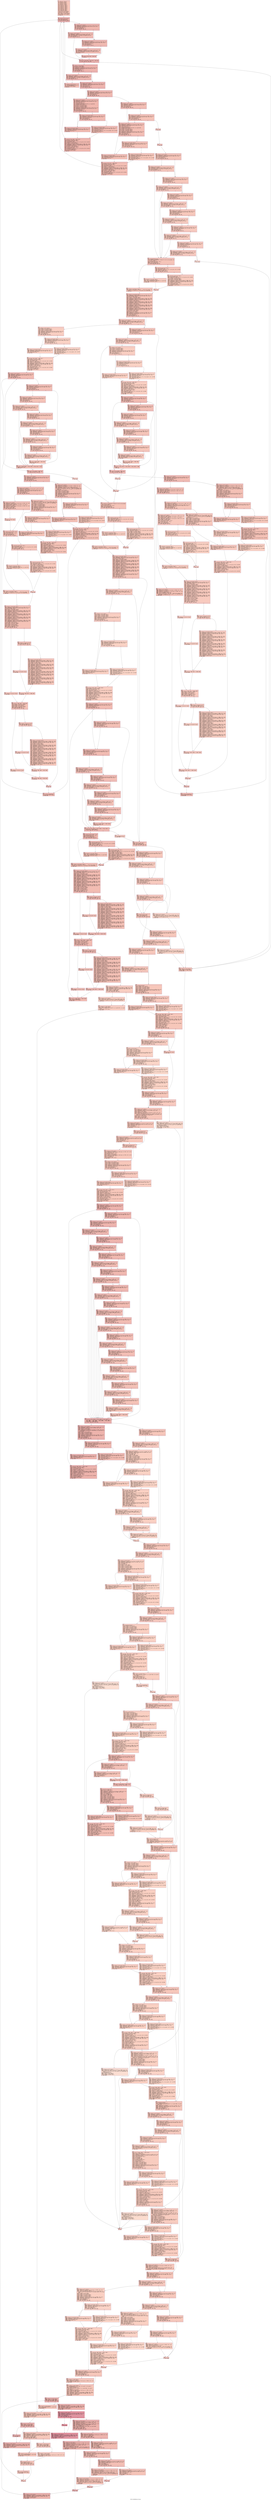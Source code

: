 digraph "CFG for 'ReadDefinitions' function" {
	label="CFG for 'ReadDefinitions' function";

	Node0x600002cc3750 [shape=record,color="#3d50c3ff", style=filled, fillcolor="#ec7f6370" fontname="Courier",label="{3:\l|  %4 = alloca ptr, align 8\l  %5 = alloca ptr, align 8\l  %6 = alloca i8, align 1\l  %7 = alloca ptr, align 8\l  %8 = alloca ptr, align 8\l  %9 = alloca ptr, align 8\l  %10 = alloca ptr, align 8\l  %11 = alloca ptr, align 8\l  %12 = alloca ptr, align 8\l  %13 = alloca ptr, align 8\l  %14 = alloca ptr, align 8\l  %15 = alloca ptr, align 8\l  %16 = alloca i32, align 4\l  %17 = alloca i32, align 4\l  %18 = alloca i32, align 4\l  store ptr %0, ptr %4, align 8\l  store ptr %1, ptr %5, align 8\l  store i8 %2, ptr %6, align 1\l  %19 = load ptr, ptr %4, align 8\l  %20 = load ptr, ptr %19, align 8\l  store ptr %20, ptr %7, align 8\l  br label %21\l}"];
	Node0x600002cc3750 -> Node0x600002cc3a20[tooltip="3 -> 21\nProbability 100.00%" ];
	Node0x600002cc3a20 [shape=record,color="#3d50c3ff", style=filled, fillcolor="#d6524470" fontname="Courier",label="{21:\l|  %22 = load i8, ptr %6, align 1\l  %23 = zext i8 %22 to i32\l  %24 = icmp eq i32 %23, 143\l  br i1 %24, label %53, label %25\l|{<s0>T|<s1>F}}"];
	Node0x600002cc3a20:s0 -> Node0x600002cc3c00[tooltip="21 -> 53\nProbability 50.00%" ];
	Node0x600002cc3a20:s1 -> Node0x600002cc3a70[tooltip="21 -> 25\nProbability 50.00%" ];
	Node0x600002cc3a70 [shape=record,color="#3d50c3ff", style=filled, fillcolor="#dc5d4a70" fontname="Courier",label="{25:\l|  %26 = load ptr, ptr %7, align 8\l  %27 = getelementptr inbounds %struct.word_type, ptr %26, i32 0, i32 1\l  %28 = getelementptr inbounds %struct.anon, ptr %27, i32 0, i32 0\l  %29 = load i8, ptr %28, align 8\l  %30 = zext i8 %29 to i32\l  %31 = icmp eq i32 %30, 11\l  br i1 %31, label %32, label %38\l|{<s0>T|<s1>F}}"];
	Node0x600002cc3a70:s0 -> Node0x600002cc3ac0[tooltip="25 -> 32\nProbability 50.00%" ];
	Node0x600002cc3a70:s1 -> Node0x600002cc3b10[tooltip="25 -> 38\nProbability 50.00%" ];
	Node0x600002cc3ac0 [shape=record,color="#3d50c3ff", style=filled, fillcolor="#e1675170" fontname="Courier",label="{32:\l|  %33 = load ptr, ptr %7, align 8\l  %34 = getelementptr inbounds %struct.word_type, ptr %33, i32 0, i32 4\l  %35 = getelementptr inbounds [4 x i8], ptr %34, i64 0, i64 0\l  %36 = call i32 @strcmp(ptr noundef %35, ptr noundef @.str.12) #3\l  %37 = icmp eq i32 %36, 0\l  br i1 %37, label %53, label %38\l|{<s0>T|<s1>F}}"];
	Node0x600002cc3ac0:s0 -> Node0x600002cc3c00[tooltip="32 -> 53\nProbability 37.50%" ];
	Node0x600002cc3ac0:s1 -> Node0x600002cc3b10[tooltip="32 -> 38\nProbability 62.50%" ];
	Node0x600002cc3b10 [shape=record,color="#3d50c3ff", style=filled, fillcolor="#de614d70" fontname="Courier",label="{38:\l|  %39 = load ptr, ptr %7, align 8\l  %40 = getelementptr inbounds %struct.word_type, ptr %39, i32 0, i32 1\l  %41 = getelementptr inbounds %struct.anon, ptr %40, i32 0, i32 0\l  %42 = load i8, ptr %41, align 8\l  %43 = zext i8 %42 to i32\l  %44 = icmp eq i32 %43, 11\l  br i1 %44, label %45, label %51\l|{<s0>T|<s1>F}}"];
	Node0x600002cc3b10:s0 -> Node0x600002cc3b60[tooltip="38 -> 45\nProbability 50.00%" ];
	Node0x600002cc3b10:s1 -> Node0x600002cc3bb0[tooltip="38 -> 51\nProbability 50.00%" ];
	Node0x600002cc3b60 [shape=record,color="#3d50c3ff", style=filled, fillcolor="#e36c5570" fontname="Courier",label="{45:\l|  %46 = load ptr, ptr %7, align 8\l  %47 = getelementptr inbounds %struct.word_type, ptr %46, i32 0, i32 4\l  %48 = getelementptr inbounds [4 x i8], ptr %47, i64 0, i64 0\l  %49 = call i32 @strcmp(ptr noundef %48, ptr noundef @.str.13) #3\l  %50 = icmp eq i32 %49, 0\l  br label %51\l}"];
	Node0x600002cc3b60 -> Node0x600002cc3bb0[tooltip="45 -> 51\nProbability 100.00%" ];
	Node0x600002cc3bb0 [shape=record,color="#3d50c3ff", style=filled, fillcolor="#de614d70" fontname="Courier",label="{51:\l|  %52 = phi i1 [ false, %38 ], [ %50, %45 ]\l  br label %53\l}"];
	Node0x600002cc3bb0 -> Node0x600002cc3c00[tooltip="51 -> 53\nProbability 100.00%" ];
	Node0x600002cc3c00 [shape=record,color="#3d50c3ff", style=filled, fillcolor="#d6524470" fontname="Courier",label="{53:\l|  %54 = phi i1 [ true, %32 ], [ true, %21 ], [ %52, %51 ]\l  br i1 %54, label %55, label %3181\l|{<s0>T|<s1>F}}"];
	Node0x600002cc3c00:s0 -> Node0x600002cc3c50[tooltip="53 -> 55\nProbability 96.88%" ];
	Node0x600002cc3c00:s1 -> Node0x600002cdc1e0[tooltip="53 -> 3181\nProbability 3.12%" ];
	Node0x600002cc3c50 [shape=record,color="#3d50c3ff", style=filled, fillcolor="#d8564670" fontname="Courier",label="{55:\l|  %56 = load ptr, ptr %5, align 8\l  store ptr %56, ptr %15, align 8\l  %57 = load ptr, ptr %7, align 8\l  %58 = getelementptr inbounds %struct.word_type, ptr %57, i32 0, i32 1\l  %59 = getelementptr inbounds %struct.anon, ptr %58, i32 0, i32 0\l  %60 = load i8, ptr %59, align 8\l  %61 = zext i8 %60 to i32\l  %62 = icmp eq i32 %61, 11\l  br i1 %62, label %63, label %72\l|{<s0>T|<s1>F}}"];
	Node0x600002cc3c50:s0 -> Node0x600002cc3ca0[tooltip="55 -> 63\nProbability 50.00%" ];
	Node0x600002cc3c50:s1 -> Node0x600002cc3d40[tooltip="55 -> 72\nProbability 50.00%" ];
	Node0x600002cc3ca0 [shape=record,color="#3d50c3ff", style=filled, fillcolor="#dc5d4a70" fontname="Courier",label="{63:\l|  %64 = load ptr, ptr %7, align 8\l  %65 = getelementptr inbounds %struct.word_type, ptr %64, i32 0, i32 4\l  %66 = getelementptr inbounds [4 x i8], ptr %65, i64 0, i64 0\l  %67 = call i32 @strcmp(ptr noundef %66, ptr noundef @.str.14) #3\l  %68 = icmp eq i32 %67, 0\l  br i1 %68, label %69, label %72\l|{<s0>T|<s1>F}}"];
	Node0x600002cc3ca0:s0 -> Node0x600002cc3cf0[tooltip="63 -> 69\nProbability 37.50%" ];
	Node0x600002cc3ca0:s1 -> Node0x600002cc3d40[tooltip="63 -> 72\nProbability 62.50%" ];
	Node0x600002cc3cf0 [shape=record,color="#3d50c3ff", style=filled, fillcolor="#e36c5570" fontname="Courier",label="{69:\l|  %70 = load ptr, ptr %5, align 8\l  call void @ReadLangDef(ptr noundef %70)\l  %71 = call ptr @LexGetToken()\l  store ptr %71, ptr %7, align 8\l  br label %21\l}"];
	Node0x600002cc3cf0 -> Node0x600002cc3a20[tooltip="69 -> 21\nProbability 100.00%" ];
	Node0x600002cc3d40 [shape=record,color="#3d50c3ff", style=filled, fillcolor="#d8564670" fontname="Courier",label="{72:\l|  %73 = load ptr, ptr %7, align 8\l  %74 = getelementptr inbounds %struct.word_type, ptr %73, i32 0, i32 1\l  %75 = getelementptr inbounds %struct.anon, ptr %74, i32 0, i32 0\l  %76 = load i8, ptr %75, align 8\l  %77 = zext i8 %76 to i32\l  %78 = icmp eq i32 %77, 114\l  br i1 %78, label %86, label %79\l|{<s0>T|<s1>F}}"];
	Node0x600002cc3d40:s0 -> Node0x600002cc3de0[tooltip="72 -> 86\nProbability 50.00%" ];
	Node0x600002cc3d40:s1 -> Node0x600002cc3d90[tooltip="72 -> 79\nProbability 50.00%" ];
	Node0x600002cc3d90 [shape=record,color="#3d50c3ff", style=filled, fillcolor="#de614d70" fontname="Courier",label="{79:\l|  %80 = load ptr, ptr %7, align 8\l  %81 = getelementptr inbounds %struct.word_type, ptr %80, i32 0, i32 1\l  %82 = getelementptr inbounds %struct.anon, ptr %81, i32 0, i32 0\l  %83 = load i8, ptr %82, align 8\l  %84 = zext i8 %83 to i32\l  %85 = icmp eq i32 %84, 115\l  br i1 %85, label %86, label %138\l|{<s0>T|<s1>F}}"];
	Node0x600002cc3d90:s0 -> Node0x600002cc3de0[tooltip="79 -> 86\nProbability 50.00%" ];
	Node0x600002cc3d90:s1 -> Node0x600002cc3f70[tooltip="79 -> 138\nProbability 50.00%" ];
	Node0x600002cc3de0 [shape=record,color="#3d50c3ff", style=filled, fillcolor="#dc5d4a70" fontname="Courier",label="{86:\l|  %87 = load ptr, ptr %7, align 8\l  %88 = getelementptr inbounds %struct.word_type, ptr %87, i32 0, i32 1\l  %89 = getelementptr inbounds %struct.anon, ptr %88, i32 0, i32 0\l  %90 = load i8, ptr %89, align 8\l  %91 = zext i8 %90 to i32\l  %92 = load ptr, ptr %5, align 8\l  call void @ReadPrependDef(i32 noundef %91, ptr noundef %92)\l  %93 = load ptr, ptr %7, align 8\l  store ptr %93, ptr @zz_hold, align 8\l  %94 = load ptr, ptr @zz_hold, align 8\l  store ptr %94, ptr @zz_hold, align 8\l  %95 = load ptr, ptr @zz_hold, align 8\l  %96 = getelementptr inbounds %struct.word_type, ptr %95, i32 0, i32 1\l  %97 = getelementptr inbounds %struct.anon, ptr %96, i32 0, i32 0\l  %98 = load i8, ptr %97, align 8\l  %99 = zext i8 %98 to i32\l  %100 = icmp eq i32 %99, 11\l  br i1 %100, label %108, label %101\l|{<s0>T|<s1>F}}"];
	Node0x600002cc3de0:s0 -> Node0x600002cc3e80[tooltip="86 -> 108\nProbability 50.00%" ];
	Node0x600002cc3de0:s1 -> Node0x600002cc3e30[tooltip="86 -> 101\nProbability 50.00%" ];
	Node0x600002cc3e30 [shape=record,color="#3d50c3ff", style=filled, fillcolor="#e1675170" fontname="Courier",label="{101:\l|  %102 = load ptr, ptr @zz_hold, align 8\l  %103 = getelementptr inbounds %struct.word_type, ptr %102, i32 0, i32 1\l  %104 = getelementptr inbounds %struct.anon, ptr %103, i32 0, i32 0\l  %105 = load i8, ptr %104, align 8\l  %106 = zext i8 %105 to i32\l  %107 = icmp eq i32 %106, 12\l  br i1 %107, label %108, label %114\l|{<s0>T|<s1>F}}"];
	Node0x600002cc3e30:s0 -> Node0x600002cc3e80[tooltip="101 -> 108\nProbability 50.00%" ];
	Node0x600002cc3e30:s1 -> Node0x600002cc3ed0[tooltip="101 -> 114\nProbability 50.00%" ];
	Node0x600002cc3e80 [shape=record,color="#3d50c3ff", style=filled, fillcolor="#de614d70" fontname="Courier",label="{108:\l|  %109 = load ptr, ptr @zz_hold, align 8\l  %110 = getelementptr inbounds %struct.word_type, ptr %109, i32 0, i32 1\l  %111 = getelementptr inbounds %struct.anon, ptr %110, i32 0, i32 1\l  %112 = load i8, ptr %111, align 1\l  %113 = zext i8 %112 to i32\l  br label %123\l}"];
	Node0x600002cc3e80 -> Node0x600002cc3f20[tooltip="108 -> 123\nProbability 100.00%" ];
	Node0x600002cc3ed0 [shape=record,color="#3d50c3ff", style=filled, fillcolor="#e36c5570" fontname="Courier",label="{114:\l|  %115 = load ptr, ptr @zz_hold, align 8\l  %116 = getelementptr inbounds %struct.word_type, ptr %115, i32 0, i32 1\l  %117 = getelementptr inbounds %struct.anon, ptr %116, i32 0, i32 0\l  %118 = load i8, ptr %117, align 8\l  %119 = zext i8 %118 to i64\l  %120 = getelementptr inbounds [0 x i8], ptr @zz_lengths, i64 0, i64 %119\l  %121 = load i8, ptr %120, align 1\l  %122 = zext i8 %121 to i32\l  br label %123\l}"];
	Node0x600002cc3ed0 -> Node0x600002cc3f20[tooltip="114 -> 123\nProbability 100.00%" ];
	Node0x600002cc3f20 [shape=record,color="#3d50c3ff", style=filled, fillcolor="#dc5d4a70" fontname="Courier",label="{123:\l|  %124 = phi i32 [ %113, %108 ], [ %122, %114 ]\l  store i32 %124, ptr @zz_size, align 4\l  %125 = load i32, ptr @zz_size, align 4\l  %126 = sext i32 %125 to i64\l  %127 = getelementptr inbounds [0 x ptr], ptr @zz_free, i64 0, i64 %126\l  %128 = load ptr, ptr %127, align 8\l  %129 = load ptr, ptr @zz_hold, align 8\l  %130 = getelementptr inbounds %struct.word_type, ptr %129, i32 0, i32 0\l  %131 = getelementptr inbounds [2 x %struct.LIST], ptr %130, i64 0, i64 0\l  %132 = getelementptr inbounds %struct.LIST, ptr %131, i32 0, i32 0\l  store ptr %128, ptr %132, align 8\l  %133 = load ptr, ptr @zz_hold, align 8\l  %134 = load i32, ptr @zz_size, align 4\l  %135 = sext i32 %134 to i64\l  %136 = getelementptr inbounds [0 x ptr], ptr @zz_free, i64 0, i64 %135\l  store ptr %133, ptr %136, align 8\l  %137 = call ptr @LexGetToken()\l  store ptr %137, ptr %7, align 8\l  br label %21\l}"];
	Node0x600002cc3f20 -> Node0x600002cc3a20[tooltip="123 -> 21\nProbability 100.00%" ];
	Node0x600002cc3f70 [shape=record,color="#3d50c3ff", style=filled, fillcolor="#e36c5570" fontname="Courier",label="{138:\l|  %139 = load ptr, ptr %7, align 8\l  %140 = getelementptr inbounds %struct.word_type, ptr %139, i32 0, i32 1\l  %141 = getelementptr inbounds %struct.anon, ptr %140, i32 0, i32 0\l  %142 = load i8, ptr %141, align 8\l  %143 = zext i8 %142 to i32\l  %144 = icmp eq i32 %143, 116\l  br i1 %144, label %152, label %145\l|{<s0>T|<s1>F}}"];
	Node0x600002cc3f70:s0 -> Node0x600002cc4050[tooltip="138 -> 152\nProbability 50.00%" ];
	Node0x600002cc3f70:s1 -> Node0x600002cc4000[tooltip="138 -> 145\nProbability 50.00%" ];
	Node0x600002cc4000 [shape=record,color="#3d50c3ff", style=filled, fillcolor="#e8765c70" fontname="Courier",label="{145:\l|  %146 = load ptr, ptr %7, align 8\l  %147 = getelementptr inbounds %struct.word_type, ptr %146, i32 0, i32 1\l  %148 = getelementptr inbounds %struct.anon, ptr %147, i32 0, i32 0\l  %149 = load i8, ptr %148, align 8\l  %150 = zext i8 %149 to i32\l  %151 = icmp eq i32 %150, 117\l  br i1 %151, label %152, label %204\l|{<s0>T|<s1>F}}"];
	Node0x600002cc4000:s0 -> Node0x600002cc4050[tooltip="145 -> 152\nProbability 50.00%" ];
	Node0x600002cc4000:s1 -> Node0x600002cc41e0[tooltip="145 -> 204\nProbability 50.00%" ];
	Node0x600002cc4050 [shape=record,color="#3d50c3ff", style=filled, fillcolor="#e36c5570" fontname="Courier",label="{152:\l|  %153 = load ptr, ptr %7, align 8\l  %154 = getelementptr inbounds %struct.word_type, ptr %153, i32 0, i32 1\l  %155 = getelementptr inbounds %struct.anon, ptr %154, i32 0, i32 0\l  %156 = load i8, ptr %155, align 8\l  %157 = zext i8 %156 to i32\l  %158 = load ptr, ptr %5, align 8\l  call void @ReadDatabaseDef(i32 noundef %157, ptr noundef %158)\l  %159 = load ptr, ptr %7, align 8\l  store ptr %159, ptr @zz_hold, align 8\l  %160 = load ptr, ptr @zz_hold, align 8\l  store ptr %160, ptr @zz_hold, align 8\l  %161 = load ptr, ptr @zz_hold, align 8\l  %162 = getelementptr inbounds %struct.word_type, ptr %161, i32 0, i32 1\l  %163 = getelementptr inbounds %struct.anon, ptr %162, i32 0, i32 0\l  %164 = load i8, ptr %163, align 8\l  %165 = zext i8 %164 to i32\l  %166 = icmp eq i32 %165, 11\l  br i1 %166, label %174, label %167\l|{<s0>T|<s1>F}}"];
	Node0x600002cc4050:s0 -> Node0x600002cc40f0[tooltip="152 -> 174\nProbability 50.00%" ];
	Node0x600002cc4050:s1 -> Node0x600002cc40a0[tooltip="152 -> 167\nProbability 50.00%" ];
	Node0x600002cc40a0 [shape=record,color="#3d50c3ff", style=filled, fillcolor="#e8765c70" fontname="Courier",label="{167:\l|  %168 = load ptr, ptr @zz_hold, align 8\l  %169 = getelementptr inbounds %struct.word_type, ptr %168, i32 0, i32 1\l  %170 = getelementptr inbounds %struct.anon, ptr %169, i32 0, i32 0\l  %171 = load i8, ptr %170, align 8\l  %172 = zext i8 %171 to i32\l  %173 = icmp eq i32 %172, 12\l  br i1 %173, label %174, label %180\l|{<s0>T|<s1>F}}"];
	Node0x600002cc40a0:s0 -> Node0x600002cc40f0[tooltip="167 -> 174\nProbability 50.00%" ];
	Node0x600002cc40a0:s1 -> Node0x600002cc4140[tooltip="167 -> 180\nProbability 50.00%" ];
	Node0x600002cc40f0 [shape=record,color="#3d50c3ff", style=filled, fillcolor="#e5705870" fontname="Courier",label="{174:\l|  %175 = load ptr, ptr @zz_hold, align 8\l  %176 = getelementptr inbounds %struct.word_type, ptr %175, i32 0, i32 1\l  %177 = getelementptr inbounds %struct.anon, ptr %176, i32 0, i32 1\l  %178 = load i8, ptr %177, align 1\l  %179 = zext i8 %178 to i32\l  br label %189\l}"];
	Node0x600002cc40f0 -> Node0x600002cc4190[tooltip="174 -> 189\nProbability 100.00%" ];
	Node0x600002cc4140 [shape=record,color="#3d50c3ff", style=filled, fillcolor="#ec7f6370" fontname="Courier",label="{180:\l|  %181 = load ptr, ptr @zz_hold, align 8\l  %182 = getelementptr inbounds %struct.word_type, ptr %181, i32 0, i32 1\l  %183 = getelementptr inbounds %struct.anon, ptr %182, i32 0, i32 0\l  %184 = load i8, ptr %183, align 8\l  %185 = zext i8 %184 to i64\l  %186 = getelementptr inbounds [0 x i8], ptr @zz_lengths, i64 0, i64 %185\l  %187 = load i8, ptr %186, align 1\l  %188 = zext i8 %187 to i32\l  br label %189\l}"];
	Node0x600002cc4140 -> Node0x600002cc4190[tooltip="180 -> 189\nProbability 100.00%" ];
	Node0x600002cc4190 [shape=record,color="#3d50c3ff", style=filled, fillcolor="#e36c5570" fontname="Courier",label="{189:\l|  %190 = phi i32 [ %179, %174 ], [ %188, %180 ]\l  store i32 %190, ptr @zz_size, align 4\l  %191 = load i32, ptr @zz_size, align 4\l  %192 = sext i32 %191 to i64\l  %193 = getelementptr inbounds [0 x ptr], ptr @zz_free, i64 0, i64 %192\l  %194 = load ptr, ptr %193, align 8\l  %195 = load ptr, ptr @zz_hold, align 8\l  %196 = getelementptr inbounds %struct.word_type, ptr %195, i32 0, i32 0\l  %197 = getelementptr inbounds [2 x %struct.LIST], ptr %196, i64 0, i64 0\l  %198 = getelementptr inbounds %struct.LIST, ptr %197, i32 0, i32 0\l  store ptr %194, ptr %198, align 8\l  %199 = load ptr, ptr @zz_hold, align 8\l  %200 = load i32, ptr @zz_size, align 4\l  %201 = sext i32 %200 to i64\l  %202 = getelementptr inbounds [0 x ptr], ptr @zz_free, i64 0, i64 %201\l  store ptr %199, ptr %202, align 8\l  %203 = call ptr @LexGetToken()\l  store ptr %203, ptr %7, align 8\l  br label %21\l}"];
	Node0x600002cc4190 -> Node0x600002cc3a20[tooltip="189 -> 21\nProbability 100.00%" ];
	Node0x600002cc41e0 [shape=record,color="#3d50c3ff", style=filled, fillcolor="#e97a5f70" fontname="Courier",label="{204:\l|  br label %205\l}"];
	Node0x600002cc41e0 -> Node0x600002cc4230[tooltip="204 -> 205\nProbability 100.00%" ];
	Node0x600002cc4230 [shape=record,color="#3d50c3ff", style=filled, fillcolor="#e97a5f70" fontname="Courier",label="{205:\l|  br label %206\l}"];
	Node0x600002cc4230 -> Node0x600002cc4280[tooltip="205 -> 206\nProbability 100.00%" ];
	Node0x600002cc4280 [shape=record,color="#3d50c3ff", style=filled, fillcolor="#e97a5f70" fontname="Courier",label="{206:\l|  %207 = load ptr, ptr %7, align 8\l  %208 = getelementptr inbounds %struct.word_type, ptr %207, i32 0, i32 1\l  %209 = getelementptr inbounds %struct.anon, ptr %208, i32 0, i32 0\l  %210 = load i8, ptr %209, align 8\l  %211 = zext i8 %210 to i32\l  %212 = icmp eq i32 %211, 11\l  br i1 %212, label %213, label %219\l|{<s0>T|<s1>F}}"];
	Node0x600002cc4280:s0 -> Node0x600002cc42d0[tooltip="206 -> 213\nProbability 50.00%" ];
	Node0x600002cc4280:s1 -> Node0x600002cc4320[tooltip="206 -> 219\nProbability 50.00%" ];
	Node0x600002cc42d0 [shape=record,color="#3d50c3ff", style=filled, fillcolor="#ed836670" fontname="Courier",label="{213:\l|  %214 = load ptr, ptr %7, align 8\l  %215 = getelementptr inbounds %struct.word_type, ptr %214, i32 0, i32 4\l  %216 = getelementptr inbounds [4 x i8], ptr %215, i64 0, i64 0\l  %217 = call i32 @strcmp(ptr noundef %216, ptr noundef @.str.15) #3\l  %218 = icmp eq i32 %217, 0\l  br i1 %218, label %285, label %219\l|{<s0>T|<s1>F}}"];
	Node0x600002cc42d0:s0 -> Node0x600002cc4690[tooltip="213 -> 285\nProbability 37.50%" ];
	Node0x600002cc42d0:s1 -> Node0x600002cc4320[tooltip="213 -> 219\nProbability 62.50%" ];
	Node0x600002cc4320 [shape=record,color="#3d50c3ff", style=filled, fillcolor="#ec7f6370" fontname="Courier",label="{219:\l|  %220 = load ptr, ptr %7, align 8\l  %221 = getelementptr inbounds %struct.word_type, ptr %220, i32 0, i32 1\l  %222 = getelementptr inbounds %struct.anon, ptr %221, i32 0, i32 0\l  %223 = load i8, ptr %222, align 8\l  %224 = zext i8 %223 to i32\l  %225 = icmp eq i32 %224, 11\l  br i1 %225, label %226, label %232\l|{<s0>T|<s1>F}}"];
	Node0x600002cc4320:s0 -> Node0x600002cc4370[tooltip="219 -> 226\nProbability 50.00%" ];
	Node0x600002cc4320:s1 -> Node0x600002cc43c0[tooltip="219 -> 232\nProbability 50.00%" ];
	Node0x600002cc4370 [shape=record,color="#3d50c3ff", style=filled, fillcolor="#ef886b70" fontname="Courier",label="{226:\l|  %227 = load ptr, ptr %7, align 8\l  %228 = getelementptr inbounds %struct.word_type, ptr %227, i32 0, i32 4\l  %229 = getelementptr inbounds [4 x i8], ptr %228, i64 0, i64 0\l  %230 = call i32 @strcmp(ptr noundef %229, ptr noundef @.str.16) #3\l  %231 = icmp eq i32 %230, 0\l  br i1 %231, label %285, label %232\l|{<s0>T|<s1>F}}"];
	Node0x600002cc4370:s0 -> Node0x600002cc4690[tooltip="226 -> 285\nProbability 37.50%" ];
	Node0x600002cc4370:s1 -> Node0x600002cc43c0[tooltip="226 -> 232\nProbability 62.50%" ];
	Node0x600002cc43c0 [shape=record,color="#3d50c3ff", style=filled, fillcolor="#ec7f6370" fontname="Courier",label="{232:\l|  %233 = load ptr, ptr %7, align 8\l  %234 = getelementptr inbounds %struct.word_type, ptr %233, i32 0, i32 1\l  %235 = getelementptr inbounds %struct.anon, ptr %234, i32 0, i32 0\l  %236 = load i8, ptr %235, align 8\l  %237 = zext i8 %236 to i32\l  %238 = icmp eq i32 %237, 11\l  br i1 %238, label %239, label %245\l|{<s0>T|<s1>F}}"];
	Node0x600002cc43c0:s0 -> Node0x600002cc4410[tooltip="232 -> 239\nProbability 50.00%" ];
	Node0x600002cc43c0:s1 -> Node0x600002cc4460[tooltip="232 -> 245\nProbability 50.00%" ];
	Node0x600002cc4410 [shape=record,color="#3d50c3ff", style=filled, fillcolor="#ef886b70" fontname="Courier",label="{239:\l|  %240 = load ptr, ptr %7, align 8\l  %241 = getelementptr inbounds %struct.word_type, ptr %240, i32 0, i32 4\l  %242 = getelementptr inbounds [4 x i8], ptr %241, i64 0, i64 0\l  %243 = call i32 @strcmp(ptr noundef %242, ptr noundef @.str.12) #3\l  %244 = icmp eq i32 %243, 0\l  br i1 %244, label %285, label %245\l|{<s0>T|<s1>F}}"];
	Node0x600002cc4410:s0 -> Node0x600002cc4690[tooltip="239 -> 285\nProbability 37.50%" ];
	Node0x600002cc4410:s1 -> Node0x600002cc4460[tooltip="239 -> 245\nProbability 62.50%" ];
	Node0x600002cc4460 [shape=record,color="#3d50c3ff", style=filled, fillcolor="#ed836670" fontname="Courier",label="{245:\l|  %246 = load ptr, ptr %7, align 8\l  %247 = getelementptr inbounds %struct.word_type, ptr %246, i32 0, i32 1\l  %248 = getelementptr inbounds %struct.anon, ptr %247, i32 0, i32 0\l  %249 = load i8, ptr %248, align 8\l  %250 = zext i8 %249 to i32\l  %251 = icmp eq i32 %250, 11\l  br i1 %251, label %252, label %258\l|{<s0>T|<s1>F}}"];
	Node0x600002cc4460:s0 -> Node0x600002cc44b0[tooltip="245 -> 252\nProbability 50.00%" ];
	Node0x600002cc4460:s1 -> Node0x600002cc4500[tooltip="245 -> 258\nProbability 50.00%" ];
	Node0x600002cc44b0 [shape=record,color="#3d50c3ff", style=filled, fillcolor="#f08b6e70" fontname="Courier",label="{252:\l|  %253 = load ptr, ptr %7, align 8\l  %254 = getelementptr inbounds %struct.word_type, ptr %253, i32 0, i32 4\l  %255 = getelementptr inbounds [4 x i8], ptr %254, i64 0, i64 0\l  %256 = call i32 @strcmp(ptr noundef %255, ptr noundef @.str.13) #3\l  %257 = icmp eq i32 %256, 0\l  br i1 %257, label %285, label %258\l|{<s0>T|<s1>F}}"];
	Node0x600002cc44b0:s0 -> Node0x600002cc4690[tooltip="252 -> 285\nProbability 37.50%" ];
	Node0x600002cc44b0:s1 -> Node0x600002cc4500[tooltip="252 -> 258\nProbability 62.50%" ];
	Node0x600002cc4500 [shape=record,color="#3d50c3ff", style=filled, fillcolor="#ef886b70" fontname="Courier",label="{258:\l|  %259 = load ptr, ptr %7, align 8\l  %260 = getelementptr inbounds %struct.word_type, ptr %259, i32 0, i32 1\l  %261 = getelementptr inbounds %struct.anon, ptr %260, i32 0, i32 0\l  %262 = load i8, ptr %261, align 8\l  %263 = zext i8 %262 to i32\l  %264 = icmp eq i32 %263, 11\l  br i1 %264, label %265, label %271\l|{<s0>T|<s1>F}}"];
	Node0x600002cc4500:s0 -> Node0x600002cc4550[tooltip="258 -> 265\nProbability 50.00%" ];
	Node0x600002cc4500:s1 -> Node0x600002cc45a0[tooltip="258 -> 271\nProbability 50.00%" ];
	Node0x600002cc4550 [shape=record,color="#3d50c3ff", style=filled, fillcolor="#f08b6e70" fontname="Courier",label="{265:\l|  %266 = load ptr, ptr %7, align 8\l  %267 = getelementptr inbounds %struct.word_type, ptr %266, i32 0, i32 4\l  %268 = getelementptr inbounds [4 x i8], ptr %267, i64 0, i64 0\l  %269 = call i32 @strcmp(ptr noundef %268, ptr noundef @.str.17) #3\l  %270 = icmp eq i32 %269, 0\l  br i1 %270, label %285, label %271\l|{<s0>T|<s1>F}}"];
	Node0x600002cc4550:s0 -> Node0x600002cc4690[tooltip="265 -> 285\nProbability 37.50%" ];
	Node0x600002cc4550:s1 -> Node0x600002cc45a0[tooltip="265 -> 271\nProbability 62.50%" ];
	Node0x600002cc45a0 [shape=record,color="#3d50c3ff", style=filled, fillcolor="#ef886b70" fontname="Courier",label="{271:\l|  %272 = load ptr, ptr %7, align 8\l  %273 = getelementptr inbounds %struct.word_type, ptr %272, i32 0, i32 1\l  %274 = getelementptr inbounds %struct.anon, ptr %273, i32 0, i32 0\l  %275 = load i8, ptr %274, align 8\l  %276 = zext i8 %275 to i32\l  %277 = icmp eq i32 %276, 11\l  br i1 %277, label %278, label %284\l|{<s0>T|<s1>F}}"];
	Node0x600002cc45a0:s0 -> Node0x600002cc45f0[tooltip="271 -> 278\nProbability 96.88%" ];
	Node0x600002cc45a0:s1 -> Node0x600002cc4640[tooltip="271 -> 284\nProbability 3.12%" ];
	Node0x600002cc45f0 [shape=record,color="#3d50c3ff", style=filled, fillcolor="#ef886b70" fontname="Courier",label="{278:\l|  %279 = load ptr, ptr %7, align 8\l  %280 = getelementptr inbounds %struct.word_type, ptr %279, i32 0, i32 4\l  %281 = getelementptr inbounds [4 x i8], ptr %280, i64 0, i64 0\l  %282 = call i32 @strcmp(ptr noundef %281, ptr noundef @.str.18) #3\l  %283 = icmp eq i32 %282, 0\l  br i1 %283, label %285, label %284\l|{<s0>T|<s1>F}}"];
	Node0x600002cc45f0:s0 -> Node0x600002cc4690[tooltip="278 -> 285\nProbability 96.88%" ];
	Node0x600002cc45f0:s1 -> Node0x600002cc4640[tooltip="278 -> 284\nProbability 3.12%" ];
	Node0x600002cc4640 [shape=record,color="#3d50c3ff", style=filled, fillcolor="#f7a88970" fontname="Courier",label="{284:\l|  br label %3181\l}"];
	Node0x600002cc4640 -> Node0x600002cdc1e0[tooltip="284 -> 3181\nProbability 100.00%" ];
	Node0x600002cc4690 [shape=record,color="#3d50c3ff", style=filled, fillcolor="#e97a5f70" fontname="Courier",label="{285:\l|  call void @BodyParNotAllowed()\l  %286 = load i8, ptr getelementptr inbounds ([0 x i8], ptr @zz_lengths, i64\l... 0, i64 17), align 1\l  %287 = zext i8 %286 to i32\l  store i32 %287, ptr @zz_size, align 4\l  %288 = sext i32 %287 to i64\l  %289 = icmp uge i64 %288, 265\l  br i1 %289, label %290, label %293\l|{<s0>T|<s1>F}}"];
	Node0x600002cc4690:s0 -> Node0x600002cc46e0[tooltip="285 -> 290\nProbability 50.00%" ];
	Node0x600002cc4690:s1 -> Node0x600002cc4730[tooltip="285 -> 293\nProbability 50.00%" ];
	Node0x600002cc46e0 [shape=record,color="#3d50c3ff", style=filled, fillcolor="#ed836670" fontname="Courier",label="{290:\l|  %291 = load ptr, ptr @no_fpos, align 8\l  %292 = call ptr (i32, i32, ptr, i32, ptr, ...) @Error(i32 noundef 1, i32\l... noundef 1, ptr noundef @.str.4, i32 noundef 1, ptr noundef %291)\l  br label %317\l}"];
	Node0x600002cc46e0 -> Node0x600002cc4870[tooltip="290 -> 317\nProbability 100.00%" ];
	Node0x600002cc4730 [shape=record,color="#3d50c3ff", style=filled, fillcolor="#ed836670" fontname="Courier",label="{293:\l|  %294 = load i32, ptr @zz_size, align 4\l  %295 = sext i32 %294 to i64\l  %296 = getelementptr inbounds [0 x ptr], ptr @zz_free, i64 0, i64 %295\l  %297 = load ptr, ptr %296, align 8\l  %298 = icmp eq ptr %297, null\l  br i1 %298, label %299, label %303\l|{<s0>T|<s1>F}}"];
	Node0x600002cc4730:s0 -> Node0x600002cc4780[tooltip="293 -> 299\nProbability 37.50%" ];
	Node0x600002cc4730:s1 -> Node0x600002cc47d0[tooltip="293 -> 303\nProbability 62.50%" ];
	Node0x600002cc4780 [shape=record,color="#3d50c3ff", style=filled, fillcolor="#f2907270" fontname="Courier",label="{299:\l|  %300 = load i32, ptr @zz_size, align 4\l  %301 = load ptr, ptr @no_fpos, align 8\l  %302 = call ptr @GetMemory(i32 noundef %300, ptr noundef %301)\l  store ptr %302, ptr @zz_hold, align 8\l  br label %316\l}"];
	Node0x600002cc4780 -> Node0x600002cc4820[tooltip="299 -> 316\nProbability 100.00%" ];
	Node0x600002cc47d0 [shape=record,color="#3d50c3ff", style=filled, fillcolor="#f08b6e70" fontname="Courier",label="{303:\l|  %304 = load i32, ptr @zz_size, align 4\l  %305 = sext i32 %304 to i64\l  %306 = getelementptr inbounds [0 x ptr], ptr @zz_free, i64 0, i64 %305\l  %307 = load ptr, ptr %306, align 8\l  store ptr %307, ptr @zz_hold, align 8\l  store ptr %307, ptr @zz_hold, align 8\l  %308 = load ptr, ptr @zz_hold, align 8\l  %309 = getelementptr inbounds %struct.word_type, ptr %308, i32 0, i32 0\l  %310 = getelementptr inbounds [2 x %struct.LIST], ptr %309, i64 0, i64 0\l  %311 = getelementptr inbounds %struct.LIST, ptr %310, i32 0, i32 0\l  %312 = load ptr, ptr %311, align 8\l  %313 = load i32, ptr @zz_size, align 4\l  %314 = sext i32 %313 to i64\l  %315 = getelementptr inbounds [0 x ptr], ptr @zz_free, i64 0, i64 %314\l  store ptr %312, ptr %315, align 8\l  br label %316\l}"];
	Node0x600002cc47d0 -> Node0x600002cc4820[tooltip="303 -> 316\nProbability 100.00%" ];
	Node0x600002cc4820 [shape=record,color="#3d50c3ff", style=filled, fillcolor="#ed836670" fontname="Courier",label="{316:\l|  br label %317\l}"];
	Node0x600002cc4820 -> Node0x600002cc4870[tooltip="316 -> 317\nProbability 100.00%" ];
	Node0x600002cc4870 [shape=record,color="#3d50c3ff", style=filled, fillcolor="#e97a5f70" fontname="Courier",label="{317:\l|  %318 = load ptr, ptr @zz_hold, align 8\l  %319 = getelementptr inbounds %struct.word_type, ptr %318, i32 0, i32 1\l  %320 = getelementptr inbounds %struct.anon, ptr %319, i32 0, i32 0\l  store i8 17, ptr %320, align 8\l  %321 = load ptr, ptr @zz_hold, align 8\l  %322 = load ptr, ptr @zz_hold, align 8\l  %323 = getelementptr inbounds %struct.word_type, ptr %322, i32 0, i32 0\l  %324 = getelementptr inbounds [2 x %struct.LIST], ptr %323, i64 0, i64 1\l  %325 = getelementptr inbounds %struct.LIST, ptr %324, i32 0, i32 1\l  store ptr %321, ptr %325, align 8\l  %326 = load ptr, ptr @zz_hold, align 8\l  %327 = getelementptr inbounds %struct.word_type, ptr %326, i32 0, i32 0\l  %328 = getelementptr inbounds [2 x %struct.LIST], ptr %327, i64 0, i64 1\l  %329 = getelementptr inbounds %struct.LIST, ptr %328, i32 0, i32 0\l  store ptr %321, ptr %329, align 8\l  %330 = load ptr, ptr @zz_hold, align 8\l  %331 = getelementptr inbounds %struct.word_type, ptr %330, i32 0, i32 0\l  %332 = getelementptr inbounds [2 x %struct.LIST], ptr %331, i64 0, i64 0\l  %333 = getelementptr inbounds %struct.LIST, ptr %332, i32 0, i32 1\l  store ptr %321, ptr %333, align 8\l  %334 = load ptr, ptr @zz_hold, align 8\l  %335 = getelementptr inbounds %struct.word_type, ptr %334, i32 0, i32 0\l  %336 = getelementptr inbounds [2 x %struct.LIST], ptr %335, i64 0, i64 0\l  %337 = getelementptr inbounds %struct.LIST, ptr %336, i32 0, i32 0\l  store ptr %321, ptr %337, align 8\l  store ptr %321, ptr %11, align 8\l  store i32 0, ptr %17, align 4\l  %338 = load ptr, ptr %7, align 8\l  %339 = getelementptr inbounds %struct.word_type, ptr %338, i32 0, i32 1\l  %340 = getelementptr inbounds %struct.anon, ptr %339, i32 0, i32 0\l  %341 = load i8, ptr %340, align 8\l  %342 = zext i8 %341 to i32\l  %343 = icmp eq i32 %342, 11\l  br i1 %343, label %344, label %749\l|{<s0>T|<s1>F}}"];
	Node0x600002cc4870:s0 -> Node0x600002cc48c0[tooltip="317 -> 344\nProbability 50.00%" ];
	Node0x600002cc4870:s1 -> Node0x600002cc59f0[tooltip="317 -> 749\nProbability 50.00%" ];
	Node0x600002cc48c0 [shape=record,color="#3d50c3ff", style=filled, fillcolor="#ed836670" fontname="Courier",label="{344:\l|  %345 = load ptr, ptr %7, align 8\l  %346 = getelementptr inbounds %struct.word_type, ptr %345, i32 0, i32 4\l  %347 = getelementptr inbounds [4 x i8], ptr %346, i64 0, i64 0\l  %348 = call i32 @strcmp(ptr noundef %347, ptr noundef @.str.13) #3\l  %349 = icmp eq i32 %348, 0\l  br i1 %349, label %350, label %749\l|{<s0>T|<s1>F}}"];
	Node0x600002cc48c0:s0 -> Node0x600002cc4910[tooltip="344 -> 350\nProbability 37.50%" ];
	Node0x600002cc48c0:s1 -> Node0x600002cc59f0[tooltip="344 -> 749\nProbability 62.50%" ];
	Node0x600002cc4910 [shape=record,color="#3d50c3ff", style=filled, fillcolor="#f2907270" fontname="Courier",label="{350:\l|  %351 = load ptr, ptr %7, align 8\l  store ptr %351, ptr @zz_hold, align 8\l  %352 = load ptr, ptr @zz_hold, align 8\l  store ptr %352, ptr @zz_hold, align 8\l  %353 = load ptr, ptr @zz_hold, align 8\l  %354 = getelementptr inbounds %struct.word_type, ptr %353, i32 0, i32 1\l  %355 = getelementptr inbounds %struct.anon, ptr %354, i32 0, i32 0\l  %356 = load i8, ptr %355, align 8\l  %357 = zext i8 %356 to i32\l  %358 = icmp eq i32 %357, 11\l  br i1 %358, label %366, label %359\l|{<s0>T|<s1>F}}"];
	Node0x600002cc4910:s0 -> Node0x600002cc49b0[tooltip="350 -> 366\nProbability 50.00%" ];
	Node0x600002cc4910:s1 -> Node0x600002cc4960[tooltip="350 -> 359\nProbability 50.00%" ];
	Node0x600002cc4960 [shape=record,color="#3d50c3ff", style=filled, fillcolor="#f4987a70" fontname="Courier",label="{359:\l|  %360 = load ptr, ptr @zz_hold, align 8\l  %361 = getelementptr inbounds %struct.word_type, ptr %360, i32 0, i32 1\l  %362 = getelementptr inbounds %struct.anon, ptr %361, i32 0, i32 0\l  %363 = load i8, ptr %362, align 8\l  %364 = zext i8 %363 to i32\l  %365 = icmp eq i32 %364, 12\l  br i1 %365, label %366, label %372\l|{<s0>T|<s1>F}}"];
	Node0x600002cc4960:s0 -> Node0x600002cc49b0[tooltip="359 -> 366\nProbability 50.00%" ];
	Node0x600002cc4960:s1 -> Node0x600002cc4a00[tooltip="359 -> 372\nProbability 50.00%" ];
	Node0x600002cc49b0 [shape=record,color="#3d50c3ff", style=filled, fillcolor="#f3947570" fontname="Courier",label="{366:\l|  %367 = load ptr, ptr @zz_hold, align 8\l  %368 = getelementptr inbounds %struct.word_type, ptr %367, i32 0, i32 1\l  %369 = getelementptr inbounds %struct.anon, ptr %368, i32 0, i32 1\l  %370 = load i8, ptr %369, align 1\l  %371 = zext i8 %370 to i32\l  br label %381\l}"];
	Node0x600002cc49b0 -> Node0x600002cc4a50[tooltip="366 -> 381\nProbability 100.00%" ];
	Node0x600002cc4a00 [shape=record,color="#3d50c3ff", style=filled, fillcolor="#f5a08170" fontname="Courier",label="{372:\l|  %373 = load ptr, ptr @zz_hold, align 8\l  %374 = getelementptr inbounds %struct.word_type, ptr %373, i32 0, i32 1\l  %375 = getelementptr inbounds %struct.anon, ptr %374, i32 0, i32 0\l  %376 = load i8, ptr %375, align 8\l  %377 = zext i8 %376 to i64\l  %378 = getelementptr inbounds [0 x i8], ptr @zz_lengths, i64 0, i64 %377\l  %379 = load i8, ptr %378, align 1\l  %380 = zext i8 %379 to i32\l  br label %381\l}"];
	Node0x600002cc4a00 -> Node0x600002cc4a50[tooltip="372 -> 381\nProbability 100.00%" ];
	Node0x600002cc4a50 [shape=record,color="#3d50c3ff", style=filled, fillcolor="#f2907270" fontname="Courier",label="{381:\l|  %382 = phi i32 [ %371, %366 ], [ %380, %372 ]\l  store i32 %382, ptr @zz_size, align 4\l  %383 = load i32, ptr @zz_size, align 4\l  %384 = sext i32 %383 to i64\l  %385 = getelementptr inbounds [0 x ptr], ptr @zz_free, i64 0, i64 %384\l  %386 = load ptr, ptr %385, align 8\l  %387 = load ptr, ptr @zz_hold, align 8\l  %388 = getelementptr inbounds %struct.word_type, ptr %387, i32 0, i32 0\l  %389 = getelementptr inbounds [2 x %struct.LIST], ptr %388, i64 0, i64 0\l  %390 = getelementptr inbounds %struct.LIST, ptr %389, i32 0, i32 0\l  store ptr %386, ptr %390, align 8\l  %391 = load ptr, ptr @zz_hold, align 8\l  %392 = load i32, ptr @zz_size, align 4\l  %393 = sext i32 %392 to i64\l  %394 = getelementptr inbounds [0 x ptr], ptr @zz_free, i64 0, i64 %393\l  store ptr %391, ptr %394, align 8\l  %395 = call ptr @LexGetToken()\l  store ptr %395, ptr %7, align 8\l  br label %396\l}"];
	Node0x600002cc4a50 -> Node0x600002cc4aa0[tooltip="381 -> 396\nProbability 100.00%" ];
	Node0x600002cc4aa0 [shape=record,color="#3d50c3ff", style=filled, fillcolor="#e1675170" fontname="Courier",label="{396:\l|  %397 = load ptr, ptr %7, align 8\l  %398 = getelementptr inbounds %struct.word_type, ptr %397, i32 0, i32 1\l  %399 = getelementptr inbounds %struct.anon, ptr %398, i32 0, i32 0\l  %400 = load i8, ptr %399, align 8\l  %401 = zext i8 %400 to i32\l  %402 = icmp eq i32 %401, 2\l  br i1 %402, label %467, label %403\l|{<s0>T|<s1>F}}"];
	Node0x600002cc4aa0:s0 -> Node0x600002cc4e60[tooltip="396 -> 467\nProbability 50.00%" ];
	Node0x600002cc4aa0:s1 -> Node0x600002cc4af0[tooltip="396 -> 403\nProbability 50.00%" ];
	Node0x600002cc4af0 [shape=record,color="#3d50c3ff", style=filled, fillcolor="#e5705870" fontname="Courier",label="{403:\l|  %404 = load ptr, ptr %7, align 8\l  %405 = getelementptr inbounds %struct.word_type, ptr %404, i32 0, i32 1\l  %406 = getelementptr inbounds %struct.anon, ptr %405, i32 0, i32 0\l  %407 = load i8, ptr %406, align 8\l  %408 = zext i8 %407 to i32\l  %409 = icmp eq i32 %408, 11\l  br i1 %409, label %410, label %465\l|{<s0>T|<s1>F}}"];
	Node0x600002cc4af0:s0 -> Node0x600002cc4b40[tooltip="403 -> 410\nProbability 50.00%" ];
	Node0x600002cc4af0:s1 -> Node0x600002cc4e10[tooltip="403 -> 465\nProbability 50.00%" ];
	Node0x600002cc4b40 [shape=record,color="#3d50c3ff", style=filled, fillcolor="#e8765c70" fontname="Courier",label="{410:\l|  %411 = load ptr, ptr %7, align 8\l  %412 = getelementptr inbounds %struct.word_type, ptr %411, i32 0, i32 1\l  %413 = getelementptr inbounds %struct.anon, ptr %412, i32 0, i32 0\l  %414 = load i8, ptr %413, align 8\l  %415 = zext i8 %414 to i32\l  %416 = icmp eq i32 %415, 11\l  br i1 %416, label %417, label %423\l|{<s0>T|<s1>F}}"];
	Node0x600002cc4b40:s0 -> Node0x600002cc4b90[tooltip="410 -> 417\nProbability 50.00%" ];
	Node0x600002cc4b40:s1 -> Node0x600002cc4be0[tooltip="410 -> 423\nProbability 50.00%" ];
	Node0x600002cc4b90 [shape=record,color="#3d50c3ff", style=filled, fillcolor="#ec7f6370" fontname="Courier",label="{417:\l|  %418 = load ptr, ptr %7, align 8\l  %419 = getelementptr inbounds %struct.word_type, ptr %418, i32 0, i32 4\l  %420 = getelementptr inbounds [4 x i8], ptr %419, i64 0, i64 0\l  %421 = call i32 @strcmp(ptr noundef %420, ptr noundef @.str.18) #3\l  %422 = icmp eq i32 %421, 0\l  br i1 %422, label %465, label %423\l|{<s0>T|<s1>F}}"];
	Node0x600002cc4b90:s0 -> Node0x600002cc4e10[tooltip="417 -> 465\nProbability 37.50%" ];
	Node0x600002cc4b90:s1 -> Node0x600002cc4be0[tooltip="417 -> 423\nProbability 62.50%" ];
	Node0x600002cc4be0 [shape=record,color="#3d50c3ff", style=filled, fillcolor="#e97a5f70" fontname="Courier",label="{423:\l|  %424 = load ptr, ptr %7, align 8\l  %425 = getelementptr inbounds %struct.word_type, ptr %424, i32 0, i32 1\l  %426 = getelementptr inbounds %struct.anon, ptr %425, i32 0, i32 0\l  %427 = load i8, ptr %426, align 8\l  %428 = zext i8 %427 to i32\l  %429 = icmp eq i32 %428, 11\l  br i1 %429, label %430, label %436\l|{<s0>T|<s1>F}}"];
	Node0x600002cc4be0:s0 -> Node0x600002cc4c30[tooltip="423 -> 430\nProbability 50.00%" ];
	Node0x600002cc4be0:s1 -> Node0x600002cc4c80[tooltip="423 -> 436\nProbability 50.00%" ];
	Node0x600002cc4c30 [shape=record,color="#3d50c3ff", style=filled, fillcolor="#ed836670" fontname="Courier",label="{430:\l|  %431 = load ptr, ptr %7, align 8\l  %432 = getelementptr inbounds %struct.word_type, ptr %431, i32 0, i32 4\l  %433 = getelementptr inbounds [4 x i8], ptr %432, i64 0, i64 0\l  %434 = call i32 @strcmp(ptr noundef %433, ptr noundef @.str.15) #3\l  %435 = icmp eq i32 %434, 0\l  br i1 %435, label %465, label %436\l|{<s0>T|<s1>F}}"];
	Node0x600002cc4c30:s0 -> Node0x600002cc4e10[tooltip="430 -> 465\nProbability 37.50%" ];
	Node0x600002cc4c30:s1 -> Node0x600002cc4c80[tooltip="430 -> 436\nProbability 62.50%" ];
	Node0x600002cc4c80 [shape=record,color="#3d50c3ff", style=filled, fillcolor="#e97a5f70" fontname="Courier",label="{436:\l|  %437 = load ptr, ptr %7, align 8\l  %438 = getelementptr inbounds %struct.word_type, ptr %437, i32 0, i32 1\l  %439 = getelementptr inbounds %struct.anon, ptr %438, i32 0, i32 0\l  %440 = load i8, ptr %439, align 8\l  %441 = zext i8 %440 to i32\l  %442 = icmp eq i32 %441, 11\l  br i1 %442, label %443, label %449\l|{<s0>T|<s1>F}}"];
	Node0x600002cc4c80:s0 -> Node0x600002cc4cd0[tooltip="436 -> 443\nProbability 50.00%" ];
	Node0x600002cc4c80:s1 -> Node0x600002cc4d20[tooltip="436 -> 449\nProbability 50.00%" ];
	Node0x600002cc4cd0 [shape=record,color="#3d50c3ff", style=filled, fillcolor="#ed836670" fontname="Courier",label="{443:\l|  %444 = load ptr, ptr %7, align 8\l  %445 = getelementptr inbounds %struct.word_type, ptr %444, i32 0, i32 4\l  %446 = getelementptr inbounds [4 x i8], ptr %445, i64 0, i64 0\l  %447 = call i32 @strcmp(ptr noundef %446, ptr noundef @.str.16) #3\l  %448 = icmp eq i32 %447, 0\l  br i1 %448, label %465, label %449\l|{<s0>T|<s1>F}}"];
	Node0x600002cc4cd0:s0 -> Node0x600002cc4e10[tooltip="443 -> 465\nProbability 37.50%" ];
	Node0x600002cc4cd0:s1 -> Node0x600002cc4d20[tooltip="443 -> 449\nProbability 62.50%" ];
	Node0x600002cc4d20 [shape=record,color="#3d50c3ff", style=filled, fillcolor="#ec7f6370" fontname="Courier",label="{449:\l|  %450 = load ptr, ptr %7, align 8\l  %451 = getelementptr inbounds %struct.word_type, ptr %450, i32 0, i32 1\l  %452 = getelementptr inbounds %struct.anon, ptr %451, i32 0, i32 0\l  %453 = load i8, ptr %452, align 8\l  %454 = zext i8 %453 to i32\l  %455 = icmp eq i32 %454, 11\l  br i1 %455, label %456, label %462\l|{<s0>T|<s1>F}}"];
	Node0x600002cc4d20:s0 -> Node0x600002cc4d70[tooltip="449 -> 456\nProbability 50.00%" ];
	Node0x600002cc4d20:s1 -> Node0x600002cc4dc0[tooltip="449 -> 462\nProbability 50.00%" ];
	Node0x600002cc4d70 [shape=record,color="#3d50c3ff", style=filled, fillcolor="#ef886b70" fontname="Courier",label="{456:\l|  %457 = load ptr, ptr %7, align 8\l  %458 = getelementptr inbounds %struct.word_type, ptr %457, i32 0, i32 4\l  %459 = getelementptr inbounds [4 x i8], ptr %458, i64 0, i64 0\l  %460 = call i32 @strcmp(ptr noundef %459, ptr noundef @.str.12) #3\l  %461 = icmp eq i32 %460, 0\l  br label %462\l}"];
	Node0x600002cc4d70 -> Node0x600002cc4dc0[tooltip="456 -> 462\nProbability 100.00%" ];
	Node0x600002cc4dc0 [shape=record,color="#3d50c3ff", style=filled, fillcolor="#ec7f6370" fontname="Courier",label="{462:\l|  %463 = phi i1 [ false, %449 ], [ %461, %456 ]\l  %464 = xor i1 %463, true\l  br label %465\l}"];
	Node0x600002cc4dc0 -> Node0x600002cc4e10[tooltip="462 -> 465\nProbability 100.00%" ];
	Node0x600002cc4e10 [shape=record,color="#3d50c3ff", style=filled, fillcolor="#e5705870" fontname="Courier",label="{465:\l|  %466 = phi i1 [ false, %443 ], [ false, %430 ], [ false, %417 ], [ false,\l... %403 ], [ %464, %462 ]\l  br label %467\l}"];
	Node0x600002cc4e10 -> Node0x600002cc4e60[tooltip="465 -> 467\nProbability 100.00%" ];
	Node0x600002cc4e60 [shape=record,color="#3d50c3ff", style=filled, fillcolor="#e1675170" fontname="Courier",label="{467:\l|  %468 = phi i1 [ true, %396 ], [ %466, %465 ]\l  br i1 %468, label %469, label %748\l|{<s0>T|<s1>F}}"];
	Node0x600002cc4e60:s0 -> Node0x600002cc4eb0[tooltip="467 -> 469\nProbability 96.88%" ];
	Node0x600002cc4e60:s1 -> Node0x600002cc59a0[tooltip="467 -> 748\nProbability 3.12%" ];
	Node0x600002cc4eb0 [shape=record,color="#3d50c3ff", style=filled, fillcolor="#e1675170" fontname="Courier",label="{469:\l|  %470 = load ptr, ptr %7, align 8\l  %471 = getelementptr inbounds %struct.word_type, ptr %470, i32 0, i32 1\l  %472 = getelementptr inbounds %struct.anon, ptr %471, i32 0, i32 0\l  %473 = load i8, ptr %472, align 8\l  %474 = zext i8 %473 to i32\l  %475 = icmp eq i32 %474, 2\l  br i1 %475, label %476, label %695\l|{<s0>T|<s1>F}}"];
	Node0x600002cc4eb0:s0 -> Node0x600002cc4f00[tooltip="469 -> 476\nProbability 50.00%" ];
	Node0x600002cc4eb0:s1 -> Node0x600002cc57c0[tooltip="469 -> 695\nProbability 50.00%" ];
	Node0x600002cc4f00 [shape=record,color="#3d50c3ff", style=filled, fillcolor="#e5705870" fontname="Courier",label="{476:\l|  %477 = load ptr, ptr %7, align 8\l  %478 = getelementptr inbounds %struct.closure_type, ptr %477, i32 0, i32 5\l  %479 = load ptr, ptr %478, align 8\l  %480 = getelementptr inbounds %struct.word_type, ptr %479, i32 0, i32 1\l  %481 = getelementptr inbounds %struct.anon, ptr %480, i32 0, i32 0\l  %482 = load i8, ptr %481, align 8\l  %483 = zext i8 %482 to i32\l  %484 = icmp eq i32 %483, 143\l  br i1 %484, label %485, label %646\l|{<s0>T|<s1>F}}"];
	Node0x600002cc4f00:s0 -> Node0x600002cc4f50[tooltip="476 -> 485\nProbability 50.00%" ];
	Node0x600002cc4f00:s1 -> Node0x600002cc55e0[tooltip="476 -> 646\nProbability 50.00%" ];
	Node0x600002cc4f50 [shape=record,color="#3d50c3ff", style=filled, fillcolor="#e8765c70" fontname="Courier",label="{485:\l|  %486 = load ptr, ptr %7, align 8\l  %487 = getelementptr inbounds %struct.closure_type, ptr %486, i32 0, i32 5\l  %488 = load ptr, ptr %487, align 8\l  call void @PushScope(ptr noundef %488, i32 noundef 0, i32 noundef 1)\l  %489 = load ptr, ptr %7, align 8\l  %490 = getelementptr inbounds %struct.closure_type, ptr %489, i32 0, i32 5\l  %491 = load ptr, ptr %490, align 8\l  %492 = load ptr, ptr %5, align 8\l  %493 = icmp eq ptr %491, %492\l  br i1 %493, label %494, label %495\l|{<s0>T|<s1>F}}"];
	Node0x600002cc4f50:s0 -> Node0x600002cc4fa0[tooltip="485 -> 494\nProbability 37.50%" ];
	Node0x600002cc4f50:s1 -> Node0x600002cc4ff0[tooltip="485 -> 495\nProbability 62.50%" ];
	Node0x600002cc4fa0 [shape=record,color="#3d50c3ff", style=filled, fillcolor="#ed836670" fontname="Courier",label="{494:\l|  store i32 1, ptr %17, align 4\l  br label %495\l}"];
	Node0x600002cc4fa0 -> Node0x600002cc4ff0[tooltip="494 -> 495\nProbability 100.00%" ];
	Node0x600002cc4ff0 [shape=record,color="#3d50c3ff", style=filled, fillcolor="#e8765c70" fontname="Courier",label="{495:\l|  %496 = load i8, ptr @zz_lengths, align 1\l  %497 = zext i8 %496 to i32\l  store i32 %497, ptr @zz_size, align 4\l  %498 = sext i32 %497 to i64\l  %499 = icmp uge i64 %498, 265\l  br i1 %499, label %500, label %503\l|{<s0>T|<s1>F}}"];
	Node0x600002cc4ff0:s0 -> Node0x600002cc5040[tooltip="495 -> 500\nProbability 50.00%" ];
	Node0x600002cc4ff0:s1 -> Node0x600002cc5090[tooltip="495 -> 503\nProbability 50.00%" ];
	Node0x600002cc5040 [shape=record,color="#3d50c3ff", style=filled, fillcolor="#ec7f6370" fontname="Courier",label="{500:\l|  %501 = load ptr, ptr @no_fpos, align 8\l  %502 = call ptr (i32, i32, ptr, i32, ptr, ...) @Error(i32 noundef 1, i32\l... noundef 1, ptr noundef @.str.4, i32 noundef 1, ptr noundef %501)\l  br label %527\l}"];
	Node0x600002cc5040 -> Node0x600002cc51d0[tooltip="500 -> 527\nProbability 100.00%" ];
	Node0x600002cc5090 [shape=record,color="#3d50c3ff", style=filled, fillcolor="#ec7f6370" fontname="Courier",label="{503:\l|  %504 = load i32, ptr @zz_size, align 4\l  %505 = sext i32 %504 to i64\l  %506 = getelementptr inbounds [0 x ptr], ptr @zz_free, i64 0, i64 %505\l  %507 = load ptr, ptr %506, align 8\l  %508 = icmp eq ptr %507, null\l  br i1 %508, label %509, label %513\l|{<s0>T|<s1>F}}"];
	Node0x600002cc5090:s0 -> Node0x600002cc50e0[tooltip="503 -> 509\nProbability 37.50%" ];
	Node0x600002cc5090:s1 -> Node0x600002cc5130[tooltip="503 -> 513\nProbability 62.50%" ];
	Node0x600002cc50e0 [shape=record,color="#3d50c3ff", style=filled, fillcolor="#f08b6e70" fontname="Courier",label="{509:\l|  %510 = load i32, ptr @zz_size, align 4\l  %511 = load ptr, ptr @no_fpos, align 8\l  %512 = call ptr @GetMemory(i32 noundef %510, ptr noundef %511)\l  store ptr %512, ptr @zz_hold, align 8\l  br label %526\l}"];
	Node0x600002cc50e0 -> Node0x600002cc5180[tooltip="509 -> 526\nProbability 100.00%" ];
	Node0x600002cc5130 [shape=record,color="#3d50c3ff", style=filled, fillcolor="#ef886b70" fontname="Courier",label="{513:\l|  %514 = load i32, ptr @zz_size, align 4\l  %515 = sext i32 %514 to i64\l  %516 = getelementptr inbounds [0 x ptr], ptr @zz_free, i64 0, i64 %515\l  %517 = load ptr, ptr %516, align 8\l  store ptr %517, ptr @zz_hold, align 8\l  store ptr %517, ptr @zz_hold, align 8\l  %518 = load ptr, ptr @zz_hold, align 8\l  %519 = getelementptr inbounds %struct.word_type, ptr %518, i32 0, i32 0\l  %520 = getelementptr inbounds [2 x %struct.LIST], ptr %519, i64 0, i64 0\l  %521 = getelementptr inbounds %struct.LIST, ptr %520, i32 0, i32 0\l  %522 = load ptr, ptr %521, align 8\l  %523 = load i32, ptr @zz_size, align 4\l  %524 = sext i32 %523 to i64\l  %525 = getelementptr inbounds [0 x ptr], ptr @zz_free, i64 0, i64 %524\l  store ptr %522, ptr %525, align 8\l  br label %526\l}"];
	Node0x600002cc5130 -> Node0x600002cc5180[tooltip="513 -> 526\nProbability 100.00%" ];
	Node0x600002cc5180 [shape=record,color="#3d50c3ff", style=filled, fillcolor="#ec7f6370" fontname="Courier",label="{526:\l|  br label %527\l}"];
	Node0x600002cc5180 -> Node0x600002cc51d0[tooltip="526 -> 527\nProbability 100.00%" ];
	Node0x600002cc51d0 [shape=record,color="#3d50c3ff", style=filled, fillcolor="#e8765c70" fontname="Courier",label="{527:\l|  %528 = load ptr, ptr @zz_hold, align 8\l  %529 = getelementptr inbounds %struct.word_type, ptr %528, i32 0, i32 1\l  %530 = getelementptr inbounds %struct.anon, ptr %529, i32 0, i32 0\l  store i8 0, ptr %530, align 8\l  %531 = load ptr, ptr @zz_hold, align 8\l  %532 = load ptr, ptr @zz_hold, align 8\l  %533 = getelementptr inbounds %struct.word_type, ptr %532, i32 0, i32 0\l  %534 = getelementptr inbounds [2 x %struct.LIST], ptr %533, i64 0, i64 1\l  %535 = getelementptr inbounds %struct.LIST, ptr %534, i32 0, i32 1\l  store ptr %531, ptr %535, align 8\l  %536 = load ptr, ptr @zz_hold, align 8\l  %537 = getelementptr inbounds %struct.word_type, ptr %536, i32 0, i32 0\l  %538 = getelementptr inbounds [2 x %struct.LIST], ptr %537, i64 0, i64 1\l  %539 = getelementptr inbounds %struct.LIST, ptr %538, i32 0, i32 0\l  store ptr %531, ptr %539, align 8\l  %540 = load ptr, ptr @zz_hold, align 8\l  %541 = getelementptr inbounds %struct.word_type, ptr %540, i32 0, i32 0\l  %542 = getelementptr inbounds [2 x %struct.LIST], ptr %541, i64 0, i64 0\l  %543 = getelementptr inbounds %struct.LIST, ptr %542, i32 0, i32 1\l  store ptr %531, ptr %543, align 8\l  %544 = load ptr, ptr @zz_hold, align 8\l  %545 = getelementptr inbounds %struct.word_type, ptr %544, i32 0, i32 0\l  %546 = getelementptr inbounds [2 x %struct.LIST], ptr %545, i64 0, i64 0\l  %547 = getelementptr inbounds %struct.LIST, ptr %546, i32 0, i32 0\l  store ptr %531, ptr %547, align 8\l  store ptr %531, ptr @xx_link, align 8\l  %548 = load ptr, ptr @xx_link, align 8\l  store ptr %548, ptr @zz_res, align 8\l  %549 = load ptr, ptr %11, align 8\l  store ptr %549, ptr @zz_hold, align 8\l  %550 = load ptr, ptr @zz_hold, align 8\l  %551 = icmp eq ptr %550, null\l  br i1 %551, label %552, label %554\l|{<s0>T|<s1>F}}"];
	Node0x600002cc51d0:s0 -> Node0x600002cc5220[tooltip="527 -> 552\nProbability 37.50%" ];
	Node0x600002cc51d0:s1 -> Node0x600002cc5270[tooltip="527 -> 554\nProbability 62.50%" ];
	Node0x600002cc5220 [shape=record,color="#3d50c3ff", style=filled, fillcolor="#ed836670" fontname="Courier",label="{552:\l|  %553 = load ptr, ptr @zz_res, align 8\l  br label %595\l}"];
	Node0x600002cc5220 -> Node0x600002cc53b0[tooltip="552 -> 595\nProbability 100.00%" ];
	Node0x600002cc5270 [shape=record,color="#3d50c3ff", style=filled, fillcolor="#ec7f6370" fontname="Courier",label="{554:\l|  %555 = load ptr, ptr @zz_res, align 8\l  %556 = icmp eq ptr %555, null\l  br i1 %556, label %557, label %559\l|{<s0>T|<s1>F}}"];
	Node0x600002cc5270:s0 -> Node0x600002cc52c0[tooltip="554 -> 557\nProbability 37.50%" ];
	Node0x600002cc5270:s1 -> Node0x600002cc5310[tooltip="554 -> 559\nProbability 62.50%" ];
	Node0x600002cc52c0 [shape=record,color="#3d50c3ff", style=filled, fillcolor="#ef886b70" fontname="Courier",label="{557:\l|  %558 = load ptr, ptr @zz_hold, align 8\l  br label %593\l}"];
	Node0x600002cc52c0 -> Node0x600002cc5360[tooltip="557 -> 593\nProbability 100.00%" ];
	Node0x600002cc5310 [shape=record,color="#3d50c3ff", style=filled, fillcolor="#ed836670" fontname="Courier",label="{559:\l|  %560 = load ptr, ptr @zz_hold, align 8\l  %561 = getelementptr inbounds %struct.word_type, ptr %560, i32 0, i32 0\l  %562 = getelementptr inbounds [2 x %struct.LIST], ptr %561, i64 0, i64 0\l  %563 = getelementptr inbounds %struct.LIST, ptr %562, i32 0, i32 0\l  %564 = load ptr, ptr %563, align 8\l  store ptr %564, ptr @zz_tmp, align 8\l  %565 = load ptr, ptr @zz_res, align 8\l  %566 = getelementptr inbounds %struct.word_type, ptr %565, i32 0, i32 0\l  %567 = getelementptr inbounds [2 x %struct.LIST], ptr %566, i64 0, i64 0\l  %568 = getelementptr inbounds %struct.LIST, ptr %567, i32 0, i32 0\l  %569 = load ptr, ptr %568, align 8\l  %570 = load ptr, ptr @zz_hold, align 8\l  %571 = getelementptr inbounds %struct.word_type, ptr %570, i32 0, i32 0\l  %572 = getelementptr inbounds [2 x %struct.LIST], ptr %571, i64 0, i64 0\l  %573 = getelementptr inbounds %struct.LIST, ptr %572, i32 0, i32 0\l  store ptr %569, ptr %573, align 8\l  %574 = load ptr, ptr @zz_hold, align 8\l  %575 = load ptr, ptr @zz_res, align 8\l  %576 = getelementptr inbounds %struct.word_type, ptr %575, i32 0, i32 0\l  %577 = getelementptr inbounds [2 x %struct.LIST], ptr %576, i64 0, i64 0\l  %578 = getelementptr inbounds %struct.LIST, ptr %577, i32 0, i32 0\l  %579 = load ptr, ptr %578, align 8\l  %580 = getelementptr inbounds %struct.word_type, ptr %579, i32 0, i32 0\l  %581 = getelementptr inbounds [2 x %struct.LIST], ptr %580, i64 0, i64 0\l  %582 = getelementptr inbounds %struct.LIST, ptr %581, i32 0, i32 1\l  store ptr %574, ptr %582, align 8\l  %583 = load ptr, ptr @zz_tmp, align 8\l  %584 = load ptr, ptr @zz_res, align 8\l  %585 = getelementptr inbounds %struct.word_type, ptr %584, i32 0, i32 0\l  %586 = getelementptr inbounds [2 x %struct.LIST], ptr %585, i64 0, i64 0\l  %587 = getelementptr inbounds %struct.LIST, ptr %586, i32 0, i32 0\l  store ptr %583, ptr %587, align 8\l  %588 = load ptr, ptr @zz_res, align 8\l  %589 = load ptr, ptr @zz_tmp, align 8\l  %590 = getelementptr inbounds %struct.word_type, ptr %589, i32 0, i32 0\l  %591 = getelementptr inbounds [2 x %struct.LIST], ptr %590, i64 0, i64 0\l  %592 = getelementptr inbounds %struct.LIST, ptr %591, i32 0, i32 1\l  store ptr %588, ptr %592, align 8\l  br label %593\l}"];
	Node0x600002cc5310 -> Node0x600002cc5360[tooltip="559 -> 593\nProbability 100.00%" ];
	Node0x600002cc5360 [shape=record,color="#3d50c3ff", style=filled, fillcolor="#ec7f6370" fontname="Courier",label="{593:\l|  %594 = phi ptr [ %558, %557 ], [ %588, %559 ]\l  br label %595\l}"];
	Node0x600002cc5360 -> Node0x600002cc53b0[tooltip="593 -> 595\nProbability 100.00%" ];
	Node0x600002cc53b0 [shape=record,color="#3d50c3ff", style=filled, fillcolor="#e8765c70" fontname="Courier",label="{595:\l|  %596 = phi ptr [ %553, %552 ], [ %594, %593 ]\l  %597 = load ptr, ptr @xx_link, align 8\l  store ptr %597, ptr @zz_res, align 8\l  %598 = load ptr, ptr %7, align 8\l  store ptr %598, ptr @zz_hold, align 8\l  %599 = load ptr, ptr @zz_hold, align 8\l  %600 = icmp eq ptr %599, null\l  br i1 %600, label %601, label %603\l|{<s0>T|<s1>F}}"];
	Node0x600002cc53b0:s0 -> Node0x600002cc5400[tooltip="595 -> 601\nProbability 37.50%" ];
	Node0x600002cc53b0:s1 -> Node0x600002cc5450[tooltip="595 -> 603\nProbability 62.50%" ];
	Node0x600002cc5400 [shape=record,color="#3d50c3ff", style=filled, fillcolor="#ed836670" fontname="Courier",label="{601:\l|  %602 = load ptr, ptr @zz_res, align 8\l  br label %644\l}"];
	Node0x600002cc5400 -> Node0x600002cc5590[tooltip="601 -> 644\nProbability 100.00%" ];
	Node0x600002cc5450 [shape=record,color="#3d50c3ff", style=filled, fillcolor="#ec7f6370" fontname="Courier",label="{603:\l|  %604 = load ptr, ptr @zz_res, align 8\l  %605 = icmp eq ptr %604, null\l  br i1 %605, label %606, label %608\l|{<s0>T|<s1>F}}"];
	Node0x600002cc5450:s0 -> Node0x600002cc54a0[tooltip="603 -> 606\nProbability 37.50%" ];
	Node0x600002cc5450:s1 -> Node0x600002cc54f0[tooltip="603 -> 608\nProbability 62.50%" ];
	Node0x600002cc54a0 [shape=record,color="#3d50c3ff", style=filled, fillcolor="#ef886b70" fontname="Courier",label="{606:\l|  %607 = load ptr, ptr @zz_hold, align 8\l  br label %642\l}"];
	Node0x600002cc54a0 -> Node0x600002cc5540[tooltip="606 -> 642\nProbability 100.00%" ];
	Node0x600002cc54f0 [shape=record,color="#3d50c3ff", style=filled, fillcolor="#ed836670" fontname="Courier",label="{608:\l|  %609 = load ptr, ptr @zz_hold, align 8\l  %610 = getelementptr inbounds %struct.word_type, ptr %609, i32 0, i32 0\l  %611 = getelementptr inbounds [2 x %struct.LIST], ptr %610, i64 0, i64 1\l  %612 = getelementptr inbounds %struct.LIST, ptr %611, i32 0, i32 0\l  %613 = load ptr, ptr %612, align 8\l  store ptr %613, ptr @zz_tmp, align 8\l  %614 = load ptr, ptr @zz_res, align 8\l  %615 = getelementptr inbounds %struct.word_type, ptr %614, i32 0, i32 0\l  %616 = getelementptr inbounds [2 x %struct.LIST], ptr %615, i64 0, i64 1\l  %617 = getelementptr inbounds %struct.LIST, ptr %616, i32 0, i32 0\l  %618 = load ptr, ptr %617, align 8\l  %619 = load ptr, ptr @zz_hold, align 8\l  %620 = getelementptr inbounds %struct.word_type, ptr %619, i32 0, i32 0\l  %621 = getelementptr inbounds [2 x %struct.LIST], ptr %620, i64 0, i64 1\l  %622 = getelementptr inbounds %struct.LIST, ptr %621, i32 0, i32 0\l  store ptr %618, ptr %622, align 8\l  %623 = load ptr, ptr @zz_hold, align 8\l  %624 = load ptr, ptr @zz_res, align 8\l  %625 = getelementptr inbounds %struct.word_type, ptr %624, i32 0, i32 0\l  %626 = getelementptr inbounds [2 x %struct.LIST], ptr %625, i64 0, i64 1\l  %627 = getelementptr inbounds %struct.LIST, ptr %626, i32 0, i32 0\l  %628 = load ptr, ptr %627, align 8\l  %629 = getelementptr inbounds %struct.word_type, ptr %628, i32 0, i32 0\l  %630 = getelementptr inbounds [2 x %struct.LIST], ptr %629, i64 0, i64 1\l  %631 = getelementptr inbounds %struct.LIST, ptr %630, i32 0, i32 1\l  store ptr %623, ptr %631, align 8\l  %632 = load ptr, ptr @zz_tmp, align 8\l  %633 = load ptr, ptr @zz_res, align 8\l  %634 = getelementptr inbounds %struct.word_type, ptr %633, i32 0, i32 0\l  %635 = getelementptr inbounds [2 x %struct.LIST], ptr %634, i64 0, i64 1\l  %636 = getelementptr inbounds %struct.LIST, ptr %635, i32 0, i32 0\l  store ptr %632, ptr %636, align 8\l  %637 = load ptr, ptr @zz_res, align 8\l  %638 = load ptr, ptr @zz_tmp, align 8\l  %639 = getelementptr inbounds %struct.word_type, ptr %638, i32 0, i32 0\l  %640 = getelementptr inbounds [2 x %struct.LIST], ptr %639, i64 0, i64 1\l  %641 = getelementptr inbounds %struct.LIST, ptr %640, i32 0, i32 1\l  store ptr %637, ptr %641, align 8\l  br label %642\l}"];
	Node0x600002cc54f0 -> Node0x600002cc5540[tooltip="608 -> 642\nProbability 100.00%" ];
	Node0x600002cc5540 [shape=record,color="#3d50c3ff", style=filled, fillcolor="#ec7f6370" fontname="Courier",label="{642:\l|  %643 = phi ptr [ %607, %606 ], [ %637, %608 ]\l  br label %644\l}"];
	Node0x600002cc5540 -> Node0x600002cc5590[tooltip="642 -> 644\nProbability 100.00%" ];
	Node0x600002cc5590 [shape=record,color="#3d50c3ff", style=filled, fillcolor="#e8765c70" fontname="Courier",label="{644:\l|  %645 = phi ptr [ %602, %601 ], [ %643, %642 ]\l  br label %694\l}"];
	Node0x600002cc5590 -> Node0x600002cc5770[tooltip="644 -> 694\nProbability 100.00%" ];
	Node0x600002cc55e0 [shape=record,color="#3d50c3ff", style=filled, fillcolor="#e8765c70" fontname="Courier",label="{646:\l|  %647 = load ptr, ptr %7, align 8\l  %648 = getelementptr inbounds %struct.word_type, ptr %647, i32 0, i32 1\l  %649 = call ptr (i32, i32, ptr, i32, ptr, ...) @Error(i32 noundef 5, i32\l... noundef 26, ptr noundef @.str.19, i32 noundef 2, ptr noundef %648)\l  %650 = load ptr, ptr %7, align 8\l  store ptr %650, ptr @zz_hold, align 8\l  %651 = load ptr, ptr @zz_hold, align 8\l  store ptr %651, ptr @zz_hold, align 8\l  %652 = load ptr, ptr @zz_hold, align 8\l  %653 = getelementptr inbounds %struct.word_type, ptr %652, i32 0, i32 1\l  %654 = getelementptr inbounds %struct.anon, ptr %653, i32 0, i32 0\l  %655 = load i8, ptr %654, align 8\l  %656 = zext i8 %655 to i32\l  %657 = icmp eq i32 %656, 11\l  br i1 %657, label %665, label %658\l|{<s0>T|<s1>F}}"];
	Node0x600002cc55e0:s0 -> Node0x600002cc5680[tooltip="646 -> 665\nProbability 50.00%" ];
	Node0x600002cc55e0:s1 -> Node0x600002cc5630[tooltip="646 -> 658\nProbability 50.00%" ];
	Node0x600002cc5630 [shape=record,color="#3d50c3ff", style=filled, fillcolor="#ec7f6370" fontname="Courier",label="{658:\l|  %659 = load ptr, ptr @zz_hold, align 8\l  %660 = getelementptr inbounds %struct.word_type, ptr %659, i32 0, i32 1\l  %661 = getelementptr inbounds %struct.anon, ptr %660, i32 0, i32 0\l  %662 = load i8, ptr %661, align 8\l  %663 = zext i8 %662 to i32\l  %664 = icmp eq i32 %663, 12\l  br i1 %664, label %665, label %671\l|{<s0>T|<s1>F}}"];
	Node0x600002cc5630:s0 -> Node0x600002cc5680[tooltip="658 -> 665\nProbability 50.00%" ];
	Node0x600002cc5630:s1 -> Node0x600002cc56d0[tooltip="658 -> 671\nProbability 50.00%" ];
	Node0x600002cc5680 [shape=record,color="#3d50c3ff", style=filled, fillcolor="#e97a5f70" fontname="Courier",label="{665:\l|  %666 = load ptr, ptr @zz_hold, align 8\l  %667 = getelementptr inbounds %struct.word_type, ptr %666, i32 0, i32 1\l  %668 = getelementptr inbounds %struct.anon, ptr %667, i32 0, i32 1\l  %669 = load i8, ptr %668, align 1\l  %670 = zext i8 %669 to i32\l  br label %680\l}"];
	Node0x600002cc5680 -> Node0x600002cc5720[tooltip="665 -> 680\nProbability 100.00%" ];
	Node0x600002cc56d0 [shape=record,color="#3d50c3ff", style=filled, fillcolor="#ef886b70" fontname="Courier",label="{671:\l|  %672 = load ptr, ptr @zz_hold, align 8\l  %673 = getelementptr inbounds %struct.word_type, ptr %672, i32 0, i32 1\l  %674 = getelementptr inbounds %struct.anon, ptr %673, i32 0, i32 0\l  %675 = load i8, ptr %674, align 8\l  %676 = zext i8 %675 to i64\l  %677 = getelementptr inbounds [0 x i8], ptr @zz_lengths, i64 0, i64 %676\l  %678 = load i8, ptr %677, align 1\l  %679 = zext i8 %678 to i32\l  br label %680\l}"];
	Node0x600002cc56d0 -> Node0x600002cc5720[tooltip="671 -> 680\nProbability 100.00%" ];
	Node0x600002cc5720 [shape=record,color="#3d50c3ff", style=filled, fillcolor="#e8765c70" fontname="Courier",label="{680:\l|  %681 = phi i32 [ %670, %665 ], [ %679, %671 ]\l  store i32 %681, ptr @zz_size, align 4\l  %682 = load i32, ptr @zz_size, align 4\l  %683 = sext i32 %682 to i64\l  %684 = getelementptr inbounds [0 x ptr], ptr @zz_free, i64 0, i64 %683\l  %685 = load ptr, ptr %684, align 8\l  %686 = load ptr, ptr @zz_hold, align 8\l  %687 = getelementptr inbounds %struct.word_type, ptr %686, i32 0, i32 0\l  %688 = getelementptr inbounds [2 x %struct.LIST], ptr %687, i64 0, i64 0\l  %689 = getelementptr inbounds %struct.LIST, ptr %688, i32 0, i32 0\l  store ptr %685, ptr %689, align 8\l  %690 = load ptr, ptr @zz_hold, align 8\l  %691 = load i32, ptr @zz_size, align 4\l  %692 = sext i32 %691 to i64\l  %693 = getelementptr inbounds [0 x ptr], ptr @zz_free, i64 0, i64 %692\l  store ptr %690, ptr %693, align 8\l  br label %694\l}"];
	Node0x600002cc5720 -> Node0x600002cc5770[tooltip="680 -> 694\nProbability 100.00%" ];
	Node0x600002cc5770 [shape=record,color="#3d50c3ff", style=filled, fillcolor="#e5705870" fontname="Courier",label="{694:\l|  br label %746\l}"];
	Node0x600002cc5770 -> Node0x600002cc5950[tooltip="694 -> 746\nProbability 100.00%" ];
	Node0x600002cc57c0 [shape=record,color="#3d50c3ff", style=filled, fillcolor="#e5705870" fontname="Courier",label="{695:\l|  %696 = load ptr, ptr %7, align 8\l  %697 = getelementptr inbounds %struct.word_type, ptr %696, i32 0, i32 1\l  %698 = load ptr, ptr %7, align 8\l  %699 = getelementptr inbounds %struct.word_type, ptr %698, i32 0, i32 4\l  %700 = getelementptr inbounds [4 x i8], ptr %699, i64 0, i64 0\l  %701 = call ptr (i32, i32, ptr, i32, ptr, ...) @Error(i32 noundef 5, i32\l... noundef 27, ptr noundef @.str.20, i32 noundef 2, ptr noundef %697, ptr\l... noundef %700)\l  %702 = load ptr, ptr %7, align 8\l  store ptr %702, ptr @zz_hold, align 8\l  %703 = load ptr, ptr @zz_hold, align 8\l  store ptr %703, ptr @zz_hold, align 8\l  %704 = load ptr, ptr @zz_hold, align 8\l  %705 = getelementptr inbounds %struct.word_type, ptr %704, i32 0, i32 1\l  %706 = getelementptr inbounds %struct.anon, ptr %705, i32 0, i32 0\l  %707 = load i8, ptr %706, align 8\l  %708 = zext i8 %707 to i32\l  %709 = icmp eq i32 %708, 11\l  br i1 %709, label %717, label %710\l|{<s0>T|<s1>F}}"];
	Node0x600002cc57c0:s0 -> Node0x600002cc5860[tooltip="695 -> 717\nProbability 50.00%" ];
	Node0x600002cc57c0:s1 -> Node0x600002cc5810[tooltip="695 -> 710\nProbability 50.00%" ];
	Node0x600002cc5810 [shape=record,color="#3d50c3ff", style=filled, fillcolor="#e8765c70" fontname="Courier",label="{710:\l|  %711 = load ptr, ptr @zz_hold, align 8\l  %712 = getelementptr inbounds %struct.word_type, ptr %711, i32 0, i32 1\l  %713 = getelementptr inbounds %struct.anon, ptr %712, i32 0, i32 0\l  %714 = load i8, ptr %713, align 8\l  %715 = zext i8 %714 to i32\l  %716 = icmp eq i32 %715, 12\l  br i1 %716, label %717, label %723\l|{<s0>T|<s1>F}}"];
	Node0x600002cc5810:s0 -> Node0x600002cc5860[tooltip="710 -> 717\nProbability 50.00%" ];
	Node0x600002cc5810:s1 -> Node0x600002cc58b0[tooltip="710 -> 723\nProbability 50.00%" ];
	Node0x600002cc5860 [shape=record,color="#3d50c3ff", style=filled, fillcolor="#e5705870" fontname="Courier",label="{717:\l|  %718 = load ptr, ptr @zz_hold, align 8\l  %719 = getelementptr inbounds %struct.word_type, ptr %718, i32 0, i32 1\l  %720 = getelementptr inbounds %struct.anon, ptr %719, i32 0, i32 1\l  %721 = load i8, ptr %720, align 1\l  %722 = zext i8 %721 to i32\l  br label %732\l}"];
	Node0x600002cc5860 -> Node0x600002cc5900[tooltip="717 -> 732\nProbability 100.00%" ];
	Node0x600002cc58b0 [shape=record,color="#3d50c3ff", style=filled, fillcolor="#ec7f6370" fontname="Courier",label="{723:\l|  %724 = load ptr, ptr @zz_hold, align 8\l  %725 = getelementptr inbounds %struct.word_type, ptr %724, i32 0, i32 1\l  %726 = getelementptr inbounds %struct.anon, ptr %725, i32 0, i32 0\l  %727 = load i8, ptr %726, align 8\l  %728 = zext i8 %727 to i64\l  %729 = getelementptr inbounds [0 x i8], ptr @zz_lengths, i64 0, i64 %728\l  %730 = load i8, ptr %729, align 1\l  %731 = zext i8 %730 to i32\l  br label %732\l}"];
	Node0x600002cc58b0 -> Node0x600002cc5900[tooltip="723 -> 732\nProbability 100.00%" ];
	Node0x600002cc5900 [shape=record,color="#3d50c3ff", style=filled, fillcolor="#e5705870" fontname="Courier",label="{732:\l|  %733 = phi i32 [ %722, %717 ], [ %731, %723 ]\l  store i32 %733, ptr @zz_size, align 4\l  %734 = load i32, ptr @zz_size, align 4\l  %735 = sext i32 %734 to i64\l  %736 = getelementptr inbounds [0 x ptr], ptr @zz_free, i64 0, i64 %735\l  %737 = load ptr, ptr %736, align 8\l  %738 = load ptr, ptr @zz_hold, align 8\l  %739 = getelementptr inbounds %struct.word_type, ptr %738, i32 0, i32 0\l  %740 = getelementptr inbounds [2 x %struct.LIST], ptr %739, i64 0, i64 0\l  %741 = getelementptr inbounds %struct.LIST, ptr %740, i32 0, i32 0\l  store ptr %737, ptr %741, align 8\l  %742 = load ptr, ptr @zz_hold, align 8\l  %743 = load i32, ptr @zz_size, align 4\l  %744 = sext i32 %743 to i64\l  %745 = getelementptr inbounds [0 x ptr], ptr @zz_free, i64 0, i64 %744\l  store ptr %742, ptr %745, align 8\l  br label %746\l}"];
	Node0x600002cc5900 -> Node0x600002cc5950[tooltip="732 -> 746\nProbability 100.00%" ];
	Node0x600002cc5950 [shape=record,color="#3d50c3ff", style=filled, fillcolor="#e1675170" fontname="Courier",label="{746:\l|  %747 = call ptr @LexGetToken()\l  store ptr %747, ptr %7, align 8\l  br label %396\l}"];
	Node0x600002cc5950 -> Node0x600002cc4aa0[tooltip="746 -> 396\nProbability 100.00%" ];
	Node0x600002cc59a0 [shape=record,color="#3d50c3ff", style=filled, fillcolor="#f2907270" fontname="Courier",label="{748:\l|  br label %1161\l}"];
	Node0x600002cc59a0 -> Node0x600002cc6b70[tooltip="748 -> 1161\nProbability 100.00%" ];
	Node0x600002cc59f0 [shape=record,color="#3d50c3ff", style=filled, fillcolor="#ec7f6370" fontname="Courier",label="{749:\l|  %750 = load ptr, ptr %7, align 8\l  %751 = getelementptr inbounds %struct.word_type, ptr %750, i32 0, i32 1\l  %752 = getelementptr inbounds %struct.anon, ptr %751, i32 0, i32 0\l  %753 = load i8, ptr %752, align 8\l  %754 = zext i8 %753 to i32\l  %755 = icmp eq i32 %754, 11\l  br i1 %755, label %756, label %1160\l|{<s0>T|<s1>F}}"];
	Node0x600002cc59f0:s0 -> Node0x600002cc5a40[tooltip="749 -> 756\nProbability 50.00%" ];
	Node0x600002cc59f0:s1 -> Node0x600002cc6b20[tooltip="749 -> 1160\nProbability 50.00%" ];
	Node0x600002cc5a40 [shape=record,color="#3d50c3ff", style=filled, fillcolor="#ef886b70" fontname="Courier",label="{756:\l|  %757 = load ptr, ptr %7, align 8\l  %758 = getelementptr inbounds %struct.word_type, ptr %757, i32 0, i32 4\l  %759 = getelementptr inbounds [4 x i8], ptr %758, i64 0, i64 0\l  %760 = call i32 @strcmp(ptr noundef %759, ptr noundef @.str.17) #3\l  %761 = icmp eq i32 %760, 0\l  br i1 %761, label %762, label %1160\l|{<s0>T|<s1>F}}"];
	Node0x600002cc5a40:s0 -> Node0x600002cc5a90[tooltip="756 -> 762\nProbability 37.50%" ];
	Node0x600002cc5a40:s1 -> Node0x600002cc6b20[tooltip="756 -> 1160\nProbability 62.50%" ];
	Node0x600002cc5a90 [shape=record,color="#3d50c3ff", style=filled, fillcolor="#f2907270" fontname="Courier",label="{762:\l|  %763 = load ptr, ptr %7, align 8\l  store ptr %763, ptr @zz_hold, align 8\l  %764 = load ptr, ptr @zz_hold, align 8\l  store ptr %764, ptr @zz_hold, align 8\l  %765 = load ptr, ptr @zz_hold, align 8\l  %766 = getelementptr inbounds %struct.word_type, ptr %765, i32 0, i32 1\l  %767 = getelementptr inbounds %struct.anon, ptr %766, i32 0, i32 0\l  %768 = load i8, ptr %767, align 8\l  %769 = zext i8 %768 to i32\l  %770 = icmp eq i32 %769, 11\l  br i1 %770, label %778, label %771\l|{<s0>T|<s1>F}}"];
	Node0x600002cc5a90:s0 -> Node0x600002cc5b30[tooltip="762 -> 778\nProbability 50.00%" ];
	Node0x600002cc5a90:s1 -> Node0x600002cc5ae0[tooltip="762 -> 771\nProbability 50.00%" ];
	Node0x600002cc5ae0 [shape=record,color="#3d50c3ff", style=filled, fillcolor="#f4987a70" fontname="Courier",label="{771:\l|  %772 = load ptr, ptr @zz_hold, align 8\l  %773 = getelementptr inbounds %struct.word_type, ptr %772, i32 0, i32 1\l  %774 = getelementptr inbounds %struct.anon, ptr %773, i32 0, i32 0\l  %775 = load i8, ptr %774, align 8\l  %776 = zext i8 %775 to i32\l  %777 = icmp eq i32 %776, 12\l  br i1 %777, label %778, label %784\l|{<s0>T|<s1>F}}"];
	Node0x600002cc5ae0:s0 -> Node0x600002cc5b30[tooltip="771 -> 778\nProbability 50.00%" ];
	Node0x600002cc5ae0:s1 -> Node0x600002cc5b80[tooltip="771 -> 784\nProbability 50.00%" ];
	Node0x600002cc5b30 [shape=record,color="#3d50c3ff", style=filled, fillcolor="#f3947570" fontname="Courier",label="{778:\l|  %779 = load ptr, ptr @zz_hold, align 8\l  %780 = getelementptr inbounds %struct.word_type, ptr %779, i32 0, i32 1\l  %781 = getelementptr inbounds %struct.anon, ptr %780, i32 0, i32 1\l  %782 = load i8, ptr %781, align 1\l  %783 = zext i8 %782 to i32\l  br label %793\l}"];
	Node0x600002cc5b30 -> Node0x600002cc5bd0[tooltip="778 -> 793\nProbability 100.00%" ];
	Node0x600002cc5b80 [shape=record,color="#3d50c3ff", style=filled, fillcolor="#f5a08170" fontname="Courier",label="{784:\l|  %785 = load ptr, ptr @zz_hold, align 8\l  %786 = getelementptr inbounds %struct.word_type, ptr %785, i32 0, i32 1\l  %787 = getelementptr inbounds %struct.anon, ptr %786, i32 0, i32 0\l  %788 = load i8, ptr %787, align 8\l  %789 = zext i8 %788 to i64\l  %790 = getelementptr inbounds [0 x i8], ptr @zz_lengths, i64 0, i64 %789\l  %791 = load i8, ptr %790, align 1\l  %792 = zext i8 %791 to i32\l  br label %793\l}"];
	Node0x600002cc5b80 -> Node0x600002cc5bd0[tooltip="784 -> 793\nProbability 100.00%" ];
	Node0x600002cc5bd0 [shape=record,color="#3d50c3ff", style=filled, fillcolor="#f2907270" fontname="Courier",label="{793:\l|  %794 = phi i32 [ %783, %778 ], [ %792, %784 ]\l  store i32 %794, ptr @zz_size, align 4\l  %795 = load i32, ptr @zz_size, align 4\l  %796 = sext i32 %795 to i64\l  %797 = getelementptr inbounds [0 x ptr], ptr @zz_free, i64 0, i64 %796\l  %798 = load ptr, ptr %797, align 8\l  %799 = load ptr, ptr @zz_hold, align 8\l  %800 = getelementptr inbounds %struct.word_type, ptr %799, i32 0, i32 0\l  %801 = getelementptr inbounds [2 x %struct.LIST], ptr %800, i64 0, i64 0\l  %802 = getelementptr inbounds %struct.LIST, ptr %801, i32 0, i32 0\l  store ptr %798, ptr %802, align 8\l  %803 = load ptr, ptr @zz_hold, align 8\l  %804 = load i32, ptr @zz_size, align 4\l  %805 = sext i32 %804 to i64\l  %806 = getelementptr inbounds [0 x ptr], ptr @zz_free, i64 0, i64 %805\l  store ptr %803, ptr %806, align 8\l  %807 = call ptr @LexGetToken()\l  store ptr %807, ptr %7, align 8\l  br label %808\l}"];
	Node0x600002cc5bd0 -> Node0x600002cc5c20[tooltip="793 -> 808\nProbability 100.00%" ];
	Node0x600002cc5c20 [shape=record,color="#3d50c3ff", style=filled, fillcolor="#e1675170" fontname="Courier",label="{808:\l|  %809 = load ptr, ptr %7, align 8\l  %810 = getelementptr inbounds %struct.word_type, ptr %809, i32 0, i32 1\l  %811 = getelementptr inbounds %struct.anon, ptr %810, i32 0, i32 0\l  %812 = load i8, ptr %811, align 8\l  %813 = zext i8 %812 to i32\l  %814 = icmp eq i32 %813, 2\l  br i1 %814, label %866, label %815\l|{<s0>T|<s1>F}}"];
	Node0x600002cc5c20:s0 -> Node0x600002cc5f40[tooltip="808 -> 866\nProbability 50.00%" ];
	Node0x600002cc5c20:s1 -> Node0x600002cc5c70[tooltip="808 -> 815\nProbability 50.00%" ];
	Node0x600002cc5c70 [shape=record,color="#3d50c3ff", style=filled, fillcolor="#e5705870" fontname="Courier",label="{815:\l|  %816 = load ptr, ptr %7, align 8\l  %817 = getelementptr inbounds %struct.word_type, ptr %816, i32 0, i32 1\l  %818 = getelementptr inbounds %struct.anon, ptr %817, i32 0, i32 0\l  %819 = load i8, ptr %818, align 8\l  %820 = zext i8 %819 to i32\l  %821 = icmp eq i32 %820, 11\l  br i1 %821, label %822, label %864\l|{<s0>T|<s1>F}}"];
	Node0x600002cc5c70:s0 -> Node0x600002cc5cc0[tooltip="815 -> 822\nProbability 50.00%" ];
	Node0x600002cc5c70:s1 -> Node0x600002cc5ef0[tooltip="815 -> 864\nProbability 50.00%" ];
	Node0x600002cc5cc0 [shape=record,color="#3d50c3ff", style=filled, fillcolor="#e97a5f70" fontname="Courier",label="{822:\l|  %823 = load ptr, ptr %7, align 8\l  %824 = getelementptr inbounds %struct.word_type, ptr %823, i32 0, i32 1\l  %825 = getelementptr inbounds %struct.anon, ptr %824, i32 0, i32 0\l  %826 = load i8, ptr %825, align 8\l  %827 = zext i8 %826 to i32\l  %828 = icmp eq i32 %827, 11\l  br i1 %828, label %829, label %835\l|{<s0>T|<s1>F}}"];
	Node0x600002cc5cc0:s0 -> Node0x600002cc5d10[tooltip="822 -> 829\nProbability 50.00%" ];
	Node0x600002cc5cc0:s1 -> Node0x600002cc5d60[tooltip="822 -> 835\nProbability 50.00%" ];
	Node0x600002cc5d10 [shape=record,color="#3d50c3ff", style=filled, fillcolor="#ed836670" fontname="Courier",label="{829:\l|  %830 = load ptr, ptr %7, align 8\l  %831 = getelementptr inbounds %struct.word_type, ptr %830, i32 0, i32 4\l  %832 = getelementptr inbounds [4 x i8], ptr %831, i64 0, i64 0\l  %833 = call i32 @strcmp(ptr noundef %832, ptr noundef @.str.18) #3\l  %834 = icmp eq i32 %833, 0\l  br i1 %834, label %864, label %835\l|{<s0>T|<s1>F}}"];
	Node0x600002cc5d10:s0 -> Node0x600002cc5ef0[tooltip="829 -> 864\nProbability 37.50%" ];
	Node0x600002cc5d10:s1 -> Node0x600002cc5d60[tooltip="829 -> 835\nProbability 62.50%" ];
	Node0x600002cc5d60 [shape=record,color="#3d50c3ff", style=filled, fillcolor="#e97a5f70" fontname="Courier",label="{835:\l|  %836 = load ptr, ptr %7, align 8\l  %837 = getelementptr inbounds %struct.word_type, ptr %836, i32 0, i32 1\l  %838 = getelementptr inbounds %struct.anon, ptr %837, i32 0, i32 0\l  %839 = load i8, ptr %838, align 8\l  %840 = zext i8 %839 to i32\l  %841 = icmp eq i32 %840, 11\l  br i1 %841, label %842, label %848\l|{<s0>T|<s1>F}}"];
	Node0x600002cc5d60:s0 -> Node0x600002cc5db0[tooltip="835 -> 842\nProbability 50.00%" ];
	Node0x600002cc5d60:s1 -> Node0x600002cc5e00[tooltip="835 -> 848\nProbability 50.00%" ];
	Node0x600002cc5db0 [shape=record,color="#3d50c3ff", style=filled, fillcolor="#ed836670" fontname="Courier",label="{842:\l|  %843 = load ptr, ptr %7, align 8\l  %844 = getelementptr inbounds %struct.word_type, ptr %843, i32 0, i32 4\l  %845 = getelementptr inbounds [4 x i8], ptr %844, i64 0, i64 0\l  %846 = call i32 @strcmp(ptr noundef %845, ptr noundef @.str.15) #3\l  %847 = icmp eq i32 %846, 0\l  br i1 %847, label %864, label %848\l|{<s0>T|<s1>F}}"];
	Node0x600002cc5db0:s0 -> Node0x600002cc5ef0[tooltip="842 -> 864\nProbability 37.50%" ];
	Node0x600002cc5db0:s1 -> Node0x600002cc5e00[tooltip="842 -> 848\nProbability 62.50%" ];
	Node0x600002cc5e00 [shape=record,color="#3d50c3ff", style=filled, fillcolor="#ec7f6370" fontname="Courier",label="{848:\l|  %849 = load ptr, ptr %7, align 8\l  %850 = getelementptr inbounds %struct.word_type, ptr %849, i32 0, i32 1\l  %851 = getelementptr inbounds %struct.anon, ptr %850, i32 0, i32 0\l  %852 = load i8, ptr %851, align 8\l  %853 = zext i8 %852 to i32\l  %854 = icmp eq i32 %853, 11\l  br i1 %854, label %855, label %861\l|{<s0>T|<s1>F}}"];
	Node0x600002cc5e00:s0 -> Node0x600002cc5e50[tooltip="848 -> 855\nProbability 50.00%" ];
	Node0x600002cc5e00:s1 -> Node0x600002cc5ea0[tooltip="848 -> 861\nProbability 50.00%" ];
	Node0x600002cc5e50 [shape=record,color="#3d50c3ff", style=filled, fillcolor="#ef886b70" fontname="Courier",label="{855:\l|  %856 = load ptr, ptr %7, align 8\l  %857 = getelementptr inbounds %struct.word_type, ptr %856, i32 0, i32 4\l  %858 = getelementptr inbounds [4 x i8], ptr %857, i64 0, i64 0\l  %859 = call i32 @strcmp(ptr noundef %858, ptr noundef @.str.16) #3\l  %860 = icmp eq i32 %859, 0\l  br label %861\l}"];
	Node0x600002cc5e50 -> Node0x600002cc5ea0[tooltip="855 -> 861\nProbability 100.00%" ];
	Node0x600002cc5ea0 [shape=record,color="#3d50c3ff", style=filled, fillcolor="#ec7f6370" fontname="Courier",label="{861:\l|  %862 = phi i1 [ false, %848 ], [ %860, %855 ]\l  %863 = xor i1 %862, true\l  br label %864\l}"];
	Node0x600002cc5ea0 -> Node0x600002cc5ef0[tooltip="861 -> 864\nProbability 100.00%" ];
	Node0x600002cc5ef0 [shape=record,color="#3d50c3ff", style=filled, fillcolor="#e5705870" fontname="Courier",label="{864:\l|  %865 = phi i1 [ false, %842 ], [ false, %829 ], [ false, %815 ], [ %863,\l... %861 ]\l  br label %866\l}"];
	Node0x600002cc5ef0 -> Node0x600002cc5f40[tooltip="864 -> 866\nProbability 100.00%" ];
	Node0x600002cc5f40 [shape=record,color="#3d50c3ff", style=filled, fillcolor="#e1675170" fontname="Courier",label="{866:\l|  %867 = phi i1 [ true, %808 ], [ %865, %864 ]\l  br i1 %867, label %868, label %1159\l|{<s0>T|<s1>F}}"];
	Node0x600002cc5f40:s0 -> Node0x600002cc5f90[tooltip="866 -> 868\nProbability 96.88%" ];
	Node0x600002cc5f40:s1 -> Node0x600002cc6ad0[tooltip="866 -> 1159\nProbability 3.12%" ];
	Node0x600002cc5f90 [shape=record,color="#3d50c3ff", style=filled, fillcolor="#e1675170" fontname="Courier",label="{868:\l|  %869 = load ptr, ptr %7, align 8\l  %870 = getelementptr inbounds %struct.word_type, ptr %869, i32 0, i32 1\l  %871 = getelementptr inbounds %struct.anon, ptr %870, i32 0, i32 0\l  %872 = load i8, ptr %871, align 8\l  %873 = zext i8 %872 to i32\l  %874 = icmp eq i32 %873, 2\l  br i1 %874, label %875, label %1106\l|{<s0>T|<s1>F}}"];
	Node0x600002cc5f90:s0 -> Node0x600002cc5fe0[tooltip="868 -> 875\nProbability 50.00%" ];
	Node0x600002cc5f90:s1 -> Node0x600002cc68f0[tooltip="868 -> 1106\nProbability 50.00%" ];
	Node0x600002cc5fe0 [shape=record,color="#3d50c3ff", style=filled, fillcolor="#e5705870" fontname="Courier",label="{875:\l|  %876 = load ptr, ptr %7, align 8\l  %877 = getelementptr inbounds %struct.closure_type, ptr %876, i32 0, i32 5\l  %878 = load ptr, ptr %877, align 8\l  %879 = getelementptr inbounds %struct.symbol_type, ptr %878, i32 0, i32 9\l  %880 = load ptr, ptr %879, align 8\l  %881 = icmp ne ptr %880, null\l  br i1 %881, label %882, label %890\l|{<s0>T|<s1>F}}"];
	Node0x600002cc5fe0:s0 -> Node0x600002cc6030[tooltip="875 -> 882\nProbability 62.50%" ];
	Node0x600002cc5fe0:s1 -> Node0x600002cc6080[tooltip="875 -> 890\nProbability 37.50%" ];
	Node0x600002cc6030 [shape=record,color="#3d50c3ff", style=filled, fillcolor="#e8765c70" fontname="Courier",label="{882:\l|  %883 = load ptr, ptr %7, align 8\l  %884 = getelementptr inbounds %struct.word_type, ptr %883, i32 0, i32 1\l  %885 = load ptr, ptr %7, align 8\l  %886 = getelementptr inbounds %struct.closure_type, ptr %885, i32 0, i32 5\l  %887 = load ptr, ptr %886, align 8\l  %888 = call ptr @SymName(ptr noundef %887)\l  %889 = call ptr (i32, i32, ptr, i32, ptr, ...) @Error(i32 noundef 5, i32\l... noundef 48, ptr noundef @.str.21, i32 noundef 2, ptr noundef %884, ptr\l... noundef %888, ptr noundef @.str.13)\l  br label %1105\l}"];
	Node0x600002cc6030 -> Node0x600002cc68a0[tooltip="882 -> 1105\nProbability 100.00%" ];
	Node0x600002cc6080 [shape=record,color="#3d50c3ff", style=filled, fillcolor="#ec7f6370" fontname="Courier",label="{890:\l|  %891 = load ptr, ptr %7, align 8\l  %892 = getelementptr inbounds %struct.closure_type, ptr %891, i32 0, i32 5\l  %893 = load ptr, ptr %892, align 8\l  %894 = getelementptr inbounds %struct.word_type, ptr %893, i32 0, i32 1\l  %895 = getelementptr inbounds %struct.anon, ptr %894, i32 0, i32 0\l  %896 = load i8, ptr %895, align 8\l  %897 = zext i8 %896 to i32\l  %898 = icmp eq i32 %897, 143\l  br i1 %898, label %899, label %1056\l|{<s0>T|<s1>F}}"];
	Node0x600002cc6080:s0 -> Node0x600002cc60d0[tooltip="890 -> 899\nProbability 50.00%" ];
	Node0x600002cc6080:s1 -> Node0x600002cc66c0[tooltip="890 -> 1056\nProbability 50.00%" ];
	Node0x600002cc60d0 [shape=record,color="#3d50c3ff", style=filled, fillcolor="#ef886b70" fontname="Courier",label="{899:\l|  %900 = load ptr, ptr %7, align 8\l  %901 = getelementptr inbounds %struct.closure_type, ptr %900, i32 0, i32 5\l  %902 = load ptr, ptr %901, align 8\l  call void @PushScope(ptr noundef %902, i32 noundef 0, i32 noundef 0)\l  %903 = load ptr, ptr %7, align 8\l  %904 = getelementptr inbounds %struct.closure_type, ptr %903, i32 0, i32 5\l  %905 = load ptr, ptr %904, align 8\l  store ptr %905, ptr %15, align 8\l  %906 = load i8, ptr @zz_lengths, align 1\l  %907 = zext i8 %906 to i32\l  store i32 %907, ptr @zz_size, align 4\l  %908 = sext i32 %907 to i64\l  %909 = icmp uge i64 %908, 265\l  br i1 %909, label %910, label %913\l|{<s0>T|<s1>F}}"];
	Node0x600002cc60d0:s0 -> Node0x600002cc6120[tooltip="899 -> 910\nProbability 50.00%" ];
	Node0x600002cc60d0:s1 -> Node0x600002cc6170[tooltip="899 -> 913\nProbability 50.00%" ];
	Node0x600002cc6120 [shape=record,color="#3d50c3ff", style=filled, fillcolor="#f08b6e70" fontname="Courier",label="{910:\l|  %911 = load ptr, ptr @no_fpos, align 8\l  %912 = call ptr (i32, i32, ptr, i32, ptr, ...) @Error(i32 noundef 1, i32\l... noundef 1, ptr noundef @.str.4, i32 noundef 1, ptr noundef %911)\l  br label %937\l}"];
	Node0x600002cc6120 -> Node0x600002cc62b0[tooltip="910 -> 937\nProbability 100.00%" ];
	Node0x600002cc6170 [shape=record,color="#3d50c3ff", style=filled, fillcolor="#f08b6e70" fontname="Courier",label="{913:\l|  %914 = load i32, ptr @zz_size, align 4\l  %915 = sext i32 %914 to i64\l  %916 = getelementptr inbounds [0 x ptr], ptr @zz_free, i64 0, i64 %915\l  %917 = load ptr, ptr %916, align 8\l  %918 = icmp eq ptr %917, null\l  br i1 %918, label %919, label %923\l|{<s0>T|<s1>F}}"];
	Node0x600002cc6170:s0 -> Node0x600002cc61c0[tooltip="913 -> 919\nProbability 37.50%" ];
	Node0x600002cc6170:s1 -> Node0x600002cc6210[tooltip="913 -> 923\nProbability 62.50%" ];
	Node0x600002cc61c0 [shape=record,color="#3d50c3ff", style=filled, fillcolor="#f4987a70" fontname="Courier",label="{919:\l|  %920 = load i32, ptr @zz_size, align 4\l  %921 = load ptr, ptr @no_fpos, align 8\l  %922 = call ptr @GetMemory(i32 noundef %920, ptr noundef %921)\l  store ptr %922, ptr @zz_hold, align 8\l  br label %936\l}"];
	Node0x600002cc61c0 -> Node0x600002cc6260[tooltip="919 -> 936\nProbability 100.00%" ];
	Node0x600002cc6210 [shape=record,color="#3d50c3ff", style=filled, fillcolor="#f3947570" fontname="Courier",label="{923:\l|  %924 = load i32, ptr @zz_size, align 4\l  %925 = sext i32 %924 to i64\l  %926 = getelementptr inbounds [0 x ptr], ptr @zz_free, i64 0, i64 %925\l  %927 = load ptr, ptr %926, align 8\l  store ptr %927, ptr @zz_hold, align 8\l  store ptr %927, ptr @zz_hold, align 8\l  %928 = load ptr, ptr @zz_hold, align 8\l  %929 = getelementptr inbounds %struct.word_type, ptr %928, i32 0, i32 0\l  %930 = getelementptr inbounds [2 x %struct.LIST], ptr %929, i64 0, i64 0\l  %931 = getelementptr inbounds %struct.LIST, ptr %930, i32 0, i32 0\l  %932 = load ptr, ptr %931, align 8\l  %933 = load i32, ptr @zz_size, align 4\l  %934 = sext i32 %933 to i64\l  %935 = getelementptr inbounds [0 x ptr], ptr @zz_free, i64 0, i64 %934\l  store ptr %932, ptr %935, align 8\l  br label %936\l}"];
	Node0x600002cc6210 -> Node0x600002cc6260[tooltip="923 -> 936\nProbability 100.00%" ];
	Node0x600002cc6260 [shape=record,color="#3d50c3ff", style=filled, fillcolor="#f08b6e70" fontname="Courier",label="{936:\l|  br label %937\l}"];
	Node0x600002cc6260 -> Node0x600002cc62b0[tooltip="936 -> 937\nProbability 100.00%" ];
	Node0x600002cc62b0 [shape=record,color="#3d50c3ff", style=filled, fillcolor="#ef886b70" fontname="Courier",label="{937:\l|  %938 = load ptr, ptr @zz_hold, align 8\l  %939 = getelementptr inbounds %struct.word_type, ptr %938, i32 0, i32 1\l  %940 = getelementptr inbounds %struct.anon, ptr %939, i32 0, i32 0\l  store i8 0, ptr %940, align 8\l  %941 = load ptr, ptr @zz_hold, align 8\l  %942 = load ptr, ptr @zz_hold, align 8\l  %943 = getelementptr inbounds %struct.word_type, ptr %942, i32 0, i32 0\l  %944 = getelementptr inbounds [2 x %struct.LIST], ptr %943, i64 0, i64 1\l  %945 = getelementptr inbounds %struct.LIST, ptr %944, i32 0, i32 1\l  store ptr %941, ptr %945, align 8\l  %946 = load ptr, ptr @zz_hold, align 8\l  %947 = getelementptr inbounds %struct.word_type, ptr %946, i32 0, i32 0\l  %948 = getelementptr inbounds [2 x %struct.LIST], ptr %947, i64 0, i64 1\l  %949 = getelementptr inbounds %struct.LIST, ptr %948, i32 0, i32 0\l  store ptr %941, ptr %949, align 8\l  %950 = load ptr, ptr @zz_hold, align 8\l  %951 = getelementptr inbounds %struct.word_type, ptr %950, i32 0, i32 0\l  %952 = getelementptr inbounds [2 x %struct.LIST], ptr %951, i64 0, i64 0\l  %953 = getelementptr inbounds %struct.LIST, ptr %952, i32 0, i32 1\l  store ptr %941, ptr %953, align 8\l  %954 = load ptr, ptr @zz_hold, align 8\l  %955 = getelementptr inbounds %struct.word_type, ptr %954, i32 0, i32 0\l  %956 = getelementptr inbounds [2 x %struct.LIST], ptr %955, i64 0, i64 0\l  %957 = getelementptr inbounds %struct.LIST, ptr %956, i32 0, i32 0\l  store ptr %941, ptr %957, align 8\l  store ptr %941, ptr @xx_link, align 8\l  %958 = load ptr, ptr @xx_link, align 8\l  store ptr %958, ptr @zz_res, align 8\l  %959 = load ptr, ptr %11, align 8\l  store ptr %959, ptr @zz_hold, align 8\l  %960 = load ptr, ptr @zz_hold, align 8\l  %961 = icmp eq ptr %960, null\l  br i1 %961, label %962, label %964\l|{<s0>T|<s1>F}}"];
	Node0x600002cc62b0:s0 -> Node0x600002cc6300[tooltip="937 -> 962\nProbability 37.50%" ];
	Node0x600002cc62b0:s1 -> Node0x600002cc6350[tooltip="937 -> 964\nProbability 62.50%" ];
	Node0x600002cc6300 [shape=record,color="#3d50c3ff", style=filled, fillcolor="#f2907270" fontname="Courier",label="{962:\l|  %963 = load ptr, ptr @zz_res, align 8\l  br label %1005\l}"];
	Node0x600002cc6300 -> Node0x600002cc6490[tooltip="962 -> 1005\nProbability 100.00%" ];
	Node0x600002cc6350 [shape=record,color="#3d50c3ff", style=filled, fillcolor="#f08b6e70" fontname="Courier",label="{964:\l|  %965 = load ptr, ptr @zz_res, align 8\l  %966 = icmp eq ptr %965, null\l  br i1 %966, label %967, label %969\l|{<s0>T|<s1>F}}"];
	Node0x600002cc6350:s0 -> Node0x600002cc63a0[tooltip="964 -> 967\nProbability 37.50%" ];
	Node0x600002cc6350:s1 -> Node0x600002cc63f0[tooltip="964 -> 969\nProbability 62.50%" ];
	Node0x600002cc63a0 [shape=record,color="#3d50c3ff", style=filled, fillcolor="#f3947570" fontname="Courier",label="{967:\l|  %968 = load ptr, ptr @zz_hold, align 8\l  br label %1003\l}"];
	Node0x600002cc63a0 -> Node0x600002cc6440[tooltip="967 -> 1003\nProbability 100.00%" ];
	Node0x600002cc63f0 [shape=record,color="#3d50c3ff", style=filled, fillcolor="#f2907270" fontname="Courier",label="{969:\l|  %970 = load ptr, ptr @zz_hold, align 8\l  %971 = getelementptr inbounds %struct.word_type, ptr %970, i32 0, i32 0\l  %972 = getelementptr inbounds [2 x %struct.LIST], ptr %971, i64 0, i64 0\l  %973 = getelementptr inbounds %struct.LIST, ptr %972, i32 0, i32 0\l  %974 = load ptr, ptr %973, align 8\l  store ptr %974, ptr @zz_tmp, align 8\l  %975 = load ptr, ptr @zz_res, align 8\l  %976 = getelementptr inbounds %struct.word_type, ptr %975, i32 0, i32 0\l  %977 = getelementptr inbounds [2 x %struct.LIST], ptr %976, i64 0, i64 0\l  %978 = getelementptr inbounds %struct.LIST, ptr %977, i32 0, i32 0\l  %979 = load ptr, ptr %978, align 8\l  %980 = load ptr, ptr @zz_hold, align 8\l  %981 = getelementptr inbounds %struct.word_type, ptr %980, i32 0, i32 0\l  %982 = getelementptr inbounds [2 x %struct.LIST], ptr %981, i64 0, i64 0\l  %983 = getelementptr inbounds %struct.LIST, ptr %982, i32 0, i32 0\l  store ptr %979, ptr %983, align 8\l  %984 = load ptr, ptr @zz_hold, align 8\l  %985 = load ptr, ptr @zz_res, align 8\l  %986 = getelementptr inbounds %struct.word_type, ptr %985, i32 0, i32 0\l  %987 = getelementptr inbounds [2 x %struct.LIST], ptr %986, i64 0, i64 0\l  %988 = getelementptr inbounds %struct.LIST, ptr %987, i32 0, i32 0\l  %989 = load ptr, ptr %988, align 8\l  %990 = getelementptr inbounds %struct.word_type, ptr %989, i32 0, i32 0\l  %991 = getelementptr inbounds [2 x %struct.LIST], ptr %990, i64 0, i64 0\l  %992 = getelementptr inbounds %struct.LIST, ptr %991, i32 0, i32 1\l  store ptr %984, ptr %992, align 8\l  %993 = load ptr, ptr @zz_tmp, align 8\l  %994 = load ptr, ptr @zz_res, align 8\l  %995 = getelementptr inbounds %struct.word_type, ptr %994, i32 0, i32 0\l  %996 = getelementptr inbounds [2 x %struct.LIST], ptr %995, i64 0, i64 0\l  %997 = getelementptr inbounds %struct.LIST, ptr %996, i32 0, i32 0\l  store ptr %993, ptr %997, align 8\l  %998 = load ptr, ptr @zz_res, align 8\l  %999 = load ptr, ptr @zz_tmp, align 8\l  %1000 = getelementptr inbounds %struct.word_type, ptr %999, i32 0, i32 0\l  %1001 = getelementptr inbounds [2 x %struct.LIST], ptr %1000, i64 0, i64 0\l  %1002 = getelementptr inbounds %struct.LIST, ptr %1001, i32 0, i32 1\l  store ptr %998, ptr %1002, align 8\l  br label %1003\l}"];
	Node0x600002cc63f0 -> Node0x600002cc6440[tooltip="969 -> 1003\nProbability 100.00%" ];
	Node0x600002cc6440 [shape=record,color="#3d50c3ff", style=filled, fillcolor="#f08b6e70" fontname="Courier",label="{1003:\l|  %1004 = phi ptr [ %968, %967 ], [ %998, %969 ]\l  br label %1005\l}"];
	Node0x600002cc6440 -> Node0x600002cc6490[tooltip="1003 -> 1005\nProbability 100.00%" ];
	Node0x600002cc6490 [shape=record,color="#3d50c3ff", style=filled, fillcolor="#ef886b70" fontname="Courier",label="{1005:\l|  %1006 = phi ptr [ %963, %962 ], [ %1004, %1003 ]\l  %1007 = load ptr, ptr @xx_link, align 8\l  store ptr %1007, ptr @zz_res, align 8\l  %1008 = load ptr, ptr %7, align 8\l  store ptr %1008, ptr @zz_hold, align 8\l  %1009 = load ptr, ptr @zz_hold, align 8\l  %1010 = icmp eq ptr %1009, null\l  br i1 %1010, label %1011, label %1013\l|{<s0>T|<s1>F}}"];
	Node0x600002cc6490:s0 -> Node0x600002cc64e0[tooltip="1005 -> 1011\nProbability 37.50%" ];
	Node0x600002cc6490:s1 -> Node0x600002cc6530[tooltip="1005 -> 1013\nProbability 62.50%" ];
	Node0x600002cc64e0 [shape=record,color="#3d50c3ff", style=filled, fillcolor="#f2907270" fontname="Courier",label="{1011:\l|  %1012 = load ptr, ptr @zz_res, align 8\l  br label %1054\l}"];
	Node0x600002cc64e0 -> Node0x600002cc6670[tooltip="1011 -> 1054\nProbability 100.00%" ];
	Node0x600002cc6530 [shape=record,color="#3d50c3ff", style=filled, fillcolor="#f08b6e70" fontname="Courier",label="{1013:\l|  %1014 = load ptr, ptr @zz_res, align 8\l  %1015 = icmp eq ptr %1014, null\l  br i1 %1015, label %1016, label %1018\l|{<s0>T|<s1>F}}"];
	Node0x600002cc6530:s0 -> Node0x600002cc6580[tooltip="1013 -> 1016\nProbability 37.50%" ];
	Node0x600002cc6530:s1 -> Node0x600002cc65d0[tooltip="1013 -> 1018\nProbability 62.50%" ];
	Node0x600002cc6580 [shape=record,color="#3d50c3ff", style=filled, fillcolor="#f3947570" fontname="Courier",label="{1016:\l|  %1017 = load ptr, ptr @zz_hold, align 8\l  br label %1052\l}"];
	Node0x600002cc6580 -> Node0x600002cc6620[tooltip="1016 -> 1052\nProbability 100.00%" ];
	Node0x600002cc65d0 [shape=record,color="#3d50c3ff", style=filled, fillcolor="#f2907270" fontname="Courier",label="{1018:\l|  %1019 = load ptr, ptr @zz_hold, align 8\l  %1020 = getelementptr inbounds %struct.word_type, ptr %1019, i32 0, i32 0\l  %1021 = getelementptr inbounds [2 x %struct.LIST], ptr %1020, i64 0, i64 1\l  %1022 = getelementptr inbounds %struct.LIST, ptr %1021, i32 0, i32 0\l  %1023 = load ptr, ptr %1022, align 8\l  store ptr %1023, ptr @zz_tmp, align 8\l  %1024 = load ptr, ptr @zz_res, align 8\l  %1025 = getelementptr inbounds %struct.word_type, ptr %1024, i32 0, i32 0\l  %1026 = getelementptr inbounds [2 x %struct.LIST], ptr %1025, i64 0, i64 1\l  %1027 = getelementptr inbounds %struct.LIST, ptr %1026, i32 0, i32 0\l  %1028 = load ptr, ptr %1027, align 8\l  %1029 = load ptr, ptr @zz_hold, align 8\l  %1030 = getelementptr inbounds %struct.word_type, ptr %1029, i32 0, i32 0\l  %1031 = getelementptr inbounds [2 x %struct.LIST], ptr %1030, i64 0, i64 1\l  %1032 = getelementptr inbounds %struct.LIST, ptr %1031, i32 0, i32 0\l  store ptr %1028, ptr %1032, align 8\l  %1033 = load ptr, ptr @zz_hold, align 8\l  %1034 = load ptr, ptr @zz_res, align 8\l  %1035 = getelementptr inbounds %struct.word_type, ptr %1034, i32 0, i32 0\l  %1036 = getelementptr inbounds [2 x %struct.LIST], ptr %1035, i64 0, i64 1\l  %1037 = getelementptr inbounds %struct.LIST, ptr %1036, i32 0, i32 0\l  %1038 = load ptr, ptr %1037, align 8\l  %1039 = getelementptr inbounds %struct.word_type, ptr %1038, i32 0, i32 0\l  %1040 = getelementptr inbounds [2 x %struct.LIST], ptr %1039, i64 0, i64 1\l  %1041 = getelementptr inbounds %struct.LIST, ptr %1040, i32 0, i32 1\l  store ptr %1033, ptr %1041, align 8\l  %1042 = load ptr, ptr @zz_tmp, align 8\l  %1043 = load ptr, ptr @zz_res, align 8\l  %1044 = getelementptr inbounds %struct.word_type, ptr %1043, i32 0, i32 0\l  %1045 = getelementptr inbounds [2 x %struct.LIST], ptr %1044, i64 0, i64 1\l  %1046 = getelementptr inbounds %struct.LIST, ptr %1045, i32 0, i32 0\l  store ptr %1042, ptr %1046, align 8\l  %1047 = load ptr, ptr @zz_res, align 8\l  %1048 = load ptr, ptr @zz_tmp, align 8\l  %1049 = getelementptr inbounds %struct.word_type, ptr %1048, i32 0, i32 0\l  %1050 = getelementptr inbounds [2 x %struct.LIST], ptr %1049, i64 0, i64 1\l  %1051 = getelementptr inbounds %struct.LIST, ptr %1050, i32 0, i32 1\l  store ptr %1047, ptr %1051, align 8\l  br label %1052\l}"];
	Node0x600002cc65d0 -> Node0x600002cc6620[tooltip="1018 -> 1052\nProbability 100.00%" ];
	Node0x600002cc6620 [shape=record,color="#3d50c3ff", style=filled, fillcolor="#f08b6e70" fontname="Courier",label="{1052:\l|  %1053 = phi ptr [ %1017, %1016 ], [ %1047, %1018 ]\l  br label %1054\l}"];
	Node0x600002cc6620 -> Node0x600002cc6670[tooltip="1052 -> 1054\nProbability 100.00%" ];
	Node0x600002cc6670 [shape=record,color="#3d50c3ff", style=filled, fillcolor="#ef886b70" fontname="Courier",label="{1054:\l|  %1055 = phi ptr [ %1012, %1011 ], [ %1053, %1052 ]\l  br label %1104\l}"];
	Node0x600002cc6670 -> Node0x600002cc6850[tooltip="1054 -> 1104\nProbability 100.00%" ];
	Node0x600002cc66c0 [shape=record,color="#3d50c3ff", style=filled, fillcolor="#ef886b70" fontname="Courier",label="{1056:\l|  %1057 = load ptr, ptr %7, align 8\l  %1058 = getelementptr inbounds %struct.word_type, ptr %1057, i32 0, i32 1\l  %1059 = call ptr (i32, i32, ptr, i32, ptr, ...) @Error(i32 noundef 5, i32\l... noundef 28, ptr noundef @.str.22, i32 noundef 2, ptr noundef %1058, ptr\l... noundef @.str.17)\l  %1060 = load ptr, ptr %7, align 8\l  store ptr %1060, ptr @zz_hold, align 8\l  %1061 = load ptr, ptr @zz_hold, align 8\l  store ptr %1061, ptr @zz_hold, align 8\l  %1062 = load ptr, ptr @zz_hold, align 8\l  %1063 = getelementptr inbounds %struct.word_type, ptr %1062, i32 0, i32 1\l  %1064 = getelementptr inbounds %struct.anon, ptr %1063, i32 0, i32 0\l  %1065 = load i8, ptr %1064, align 8\l  %1066 = zext i8 %1065 to i32\l  %1067 = icmp eq i32 %1066, 11\l  br i1 %1067, label %1075, label %1068\l|{<s0>T|<s1>F}}"];
	Node0x600002cc66c0:s0 -> Node0x600002cc6760[tooltip="1056 -> 1075\nProbability 50.00%" ];
	Node0x600002cc66c0:s1 -> Node0x600002cc6710[tooltip="1056 -> 1068\nProbability 50.00%" ];
	Node0x600002cc6710 [shape=record,color="#3d50c3ff", style=filled, fillcolor="#f08b6e70" fontname="Courier",label="{1068:\l|  %1069 = load ptr, ptr @zz_hold, align 8\l  %1070 = getelementptr inbounds %struct.word_type, ptr %1069, i32 0, i32 1\l  %1071 = getelementptr inbounds %struct.anon, ptr %1070, i32 0, i32 0\l  %1072 = load i8, ptr %1071, align 8\l  %1073 = zext i8 %1072 to i32\l  %1074 = icmp eq i32 %1073, 12\l  br i1 %1074, label %1075, label %1081\l|{<s0>T|<s1>F}}"];
	Node0x600002cc6710:s0 -> Node0x600002cc6760[tooltip="1068 -> 1075\nProbability 50.00%" ];
	Node0x600002cc6710:s1 -> Node0x600002cc67b0[tooltip="1068 -> 1081\nProbability 50.00%" ];
	Node0x600002cc6760 [shape=record,color="#3d50c3ff", style=filled, fillcolor="#ef886b70" fontname="Courier",label="{1075:\l|  %1076 = load ptr, ptr @zz_hold, align 8\l  %1077 = getelementptr inbounds %struct.word_type, ptr %1076, i32 0, i32 1\l  %1078 = getelementptr inbounds %struct.anon, ptr %1077, i32 0, i32 1\l  %1079 = load i8, ptr %1078, align 1\l  %1080 = zext i8 %1079 to i32\l  br label %1090\l}"];
	Node0x600002cc6760 -> Node0x600002cc6800[tooltip="1075 -> 1090\nProbability 100.00%" ];
	Node0x600002cc67b0 [shape=record,color="#3d50c3ff", style=filled, fillcolor="#f3947570" fontname="Courier",label="{1081:\l|  %1082 = load ptr, ptr @zz_hold, align 8\l  %1083 = getelementptr inbounds %struct.word_type, ptr %1082, i32 0, i32 1\l  %1084 = getelementptr inbounds %struct.anon, ptr %1083, i32 0, i32 0\l  %1085 = load i8, ptr %1084, align 8\l  %1086 = zext i8 %1085 to i64\l  %1087 = getelementptr inbounds [0 x i8], ptr @zz_lengths, i64 0, i64 %1086\l  %1088 = load i8, ptr %1087, align 1\l  %1089 = zext i8 %1088 to i32\l  br label %1090\l}"];
	Node0x600002cc67b0 -> Node0x600002cc6800[tooltip="1081 -> 1090\nProbability 100.00%" ];
	Node0x600002cc6800 [shape=record,color="#3d50c3ff", style=filled, fillcolor="#ef886b70" fontname="Courier",label="{1090:\l|  %1091 = phi i32 [ %1080, %1075 ], [ %1089, %1081 ]\l  store i32 %1091, ptr @zz_size, align 4\l  %1092 = load i32, ptr @zz_size, align 4\l  %1093 = sext i32 %1092 to i64\l  %1094 = getelementptr inbounds [0 x ptr], ptr @zz_free, i64 0, i64 %1093\l  %1095 = load ptr, ptr %1094, align 8\l  %1096 = load ptr, ptr @zz_hold, align 8\l  %1097 = getelementptr inbounds %struct.word_type, ptr %1096, i32 0, i32 0\l  %1098 = getelementptr inbounds [2 x %struct.LIST], ptr %1097, i64 0, i64 0\l  %1099 = getelementptr inbounds %struct.LIST, ptr %1098, i32 0, i32 0\l  store ptr %1095, ptr %1099, align 8\l  %1100 = load ptr, ptr @zz_hold, align 8\l  %1101 = load i32, ptr @zz_size, align 4\l  %1102 = sext i32 %1101 to i64\l  %1103 = getelementptr inbounds [0 x ptr], ptr @zz_free, i64 0, i64 %1102\l  store ptr %1100, ptr %1103, align 8\l  br label %1104\l}"];
	Node0x600002cc6800 -> Node0x600002cc6850[tooltip="1090 -> 1104\nProbability 100.00%" ];
	Node0x600002cc6850 [shape=record,color="#3d50c3ff", style=filled, fillcolor="#ec7f6370" fontname="Courier",label="{1104:\l|  br label %1105\l}"];
	Node0x600002cc6850 -> Node0x600002cc68a0[tooltip="1104 -> 1105\nProbability 100.00%" ];
	Node0x600002cc68a0 [shape=record,color="#3d50c3ff", style=filled, fillcolor="#e5705870" fontname="Courier",label="{1105:\l|  br label %1157\l}"];
	Node0x600002cc68a0 -> Node0x600002cc6a80[tooltip="1105 -> 1157\nProbability 100.00%" ];
	Node0x600002cc68f0 [shape=record,color="#3d50c3ff", style=filled, fillcolor="#e5705870" fontname="Courier",label="{1106:\l|  %1107 = load ptr, ptr %7, align 8\l  %1108 = getelementptr inbounds %struct.word_type, ptr %1107, i32 0, i32 1\l  %1109 = load ptr, ptr %7, align 8\l  %1110 = getelementptr inbounds %struct.word_type, ptr %1109, i32 0, i32 4\l  %1111 = getelementptr inbounds [4 x i8], ptr %1110, i64 0, i64 0\l  %1112 = call ptr (i32, i32, ptr, i32, ptr, ...) @Error(i32 noundef 5, i32\l... noundef 29, ptr noundef @.str.23, i32 noundef 2, ptr noundef %1108, ptr\l... noundef %1111)\l  %1113 = load ptr, ptr %7, align 8\l  store ptr %1113, ptr @zz_hold, align 8\l  %1114 = load ptr, ptr @zz_hold, align 8\l  store ptr %1114, ptr @zz_hold, align 8\l  %1115 = load ptr, ptr @zz_hold, align 8\l  %1116 = getelementptr inbounds %struct.word_type, ptr %1115, i32 0, i32 1\l  %1117 = getelementptr inbounds %struct.anon, ptr %1116, i32 0, i32 0\l  %1118 = load i8, ptr %1117, align 8\l  %1119 = zext i8 %1118 to i32\l  %1120 = icmp eq i32 %1119, 11\l  br i1 %1120, label %1128, label %1121\l|{<s0>T|<s1>F}}"];
	Node0x600002cc68f0:s0 -> Node0x600002cc6990[tooltip="1106 -> 1128\nProbability 50.00%" ];
	Node0x600002cc68f0:s1 -> Node0x600002cc6940[tooltip="1106 -> 1121\nProbability 50.00%" ];
	Node0x600002cc6940 [shape=record,color="#3d50c3ff", style=filled, fillcolor="#e97a5f70" fontname="Courier",label="{1121:\l|  %1122 = load ptr, ptr @zz_hold, align 8\l  %1123 = getelementptr inbounds %struct.word_type, ptr %1122, i32 0, i32 1\l  %1124 = getelementptr inbounds %struct.anon, ptr %1123, i32 0, i32 0\l  %1125 = load i8, ptr %1124, align 8\l  %1126 = zext i8 %1125 to i32\l  %1127 = icmp eq i32 %1126, 12\l  br i1 %1127, label %1128, label %1134\l|{<s0>T|<s1>F}}"];
	Node0x600002cc6940:s0 -> Node0x600002cc6990[tooltip="1121 -> 1128\nProbability 50.00%" ];
	Node0x600002cc6940:s1 -> Node0x600002cc69e0[tooltip="1121 -> 1134\nProbability 50.00%" ];
	Node0x600002cc6990 [shape=record,color="#3d50c3ff", style=filled, fillcolor="#e8765c70" fontname="Courier",label="{1128:\l|  %1129 = load ptr, ptr @zz_hold, align 8\l  %1130 = getelementptr inbounds %struct.word_type, ptr %1129, i32 0, i32 1\l  %1131 = getelementptr inbounds %struct.anon, ptr %1130, i32 0, i32 1\l  %1132 = load i8, ptr %1131, align 1\l  %1133 = zext i8 %1132 to i32\l  br label %1143\l}"];
	Node0x600002cc6990 -> Node0x600002cc6a30[tooltip="1128 -> 1143\nProbability 100.00%" ];
	Node0x600002cc69e0 [shape=record,color="#3d50c3ff", style=filled, fillcolor="#ed836670" fontname="Courier",label="{1134:\l|  %1135 = load ptr, ptr @zz_hold, align 8\l  %1136 = getelementptr inbounds %struct.word_type, ptr %1135, i32 0, i32 1\l  %1137 = getelementptr inbounds %struct.anon, ptr %1136, i32 0, i32 0\l  %1138 = load i8, ptr %1137, align 8\l  %1139 = zext i8 %1138 to i64\l  %1140 = getelementptr inbounds [0 x i8], ptr @zz_lengths, i64 0, i64 %1139\l  %1141 = load i8, ptr %1140, align 1\l  %1142 = zext i8 %1141 to i32\l  br label %1143\l}"];
	Node0x600002cc69e0 -> Node0x600002cc6a30[tooltip="1134 -> 1143\nProbability 100.00%" ];
	Node0x600002cc6a30 [shape=record,color="#3d50c3ff", style=filled, fillcolor="#e5705870" fontname="Courier",label="{1143:\l|  %1144 = phi i32 [ %1133, %1128 ], [ %1142, %1134 ]\l  store i32 %1144, ptr @zz_size, align 4\l  %1145 = load i32, ptr @zz_size, align 4\l  %1146 = sext i32 %1145 to i64\l  %1147 = getelementptr inbounds [0 x ptr], ptr @zz_free, i64 0, i64 %1146\l  %1148 = load ptr, ptr %1147, align 8\l  %1149 = load ptr, ptr @zz_hold, align 8\l  %1150 = getelementptr inbounds %struct.word_type, ptr %1149, i32 0, i32 0\l  %1151 = getelementptr inbounds [2 x %struct.LIST], ptr %1150, i64 0, i64 0\l  %1152 = getelementptr inbounds %struct.LIST, ptr %1151, i32 0, i32 0\l  store ptr %1148, ptr %1152, align 8\l  %1153 = load ptr, ptr @zz_hold, align 8\l  %1154 = load i32, ptr @zz_size, align 4\l  %1155 = sext i32 %1154 to i64\l  %1156 = getelementptr inbounds [0 x ptr], ptr @zz_free, i64 0, i64 %1155\l  store ptr %1153, ptr %1156, align 8\l  br label %1157\l}"];
	Node0x600002cc6a30 -> Node0x600002cc6a80[tooltip="1143 -> 1157\nProbability 100.00%" ];
	Node0x600002cc6a80 [shape=record,color="#3d50c3ff", style=filled, fillcolor="#e1675170" fontname="Courier",label="{1157:\l|  %1158 = call ptr @LexGetToken()\l  store ptr %1158, ptr %7, align 8\l  br label %808\l}"];
	Node0x600002cc6a80 -> Node0x600002cc5c20[tooltip="1157 -> 808\nProbability 100.00%" ];
	Node0x600002cc6ad0 [shape=record,color="#3d50c3ff", style=filled, fillcolor="#f2907270" fontname="Courier",label="{1159:\l|  br label %1160\l}"];
	Node0x600002cc6ad0 -> Node0x600002cc6b20[tooltip="1159 -> 1160\nProbability 100.00%" ];
	Node0x600002cc6b20 [shape=record,color="#3d50c3ff", style=filled, fillcolor="#ec7f6370" fontname="Courier",label="{1160:\l|  br label %1161\l}"];
	Node0x600002cc6b20 -> Node0x600002cc6b70[tooltip="1160 -> 1161\nProbability 100.00%" ];
	Node0x600002cc6b70 [shape=record,color="#3d50c3ff", style=filled, fillcolor="#e97a5f70" fontname="Courier",label="{1161:\l|  %1162 = load i8, ptr getelementptr inbounds ([0 x i8], ptr @zz_lengths,\l... i64 0, i64 17), align 1\l  %1163 = zext i8 %1162 to i32\l  store i32 %1163, ptr @zz_size, align 4\l  %1164 = sext i32 %1163 to i64\l  %1165 = icmp uge i64 %1164, 265\l  br i1 %1165, label %1166, label %1169\l|{<s0>T|<s1>F}}"];
	Node0x600002cc6b70:s0 -> Node0x600002cc6bc0[tooltip="1161 -> 1166\nProbability 50.00%" ];
	Node0x600002cc6b70:s1 -> Node0x600002cc6c10[tooltip="1161 -> 1169\nProbability 50.00%" ];
	Node0x600002cc6bc0 [shape=record,color="#3d50c3ff", style=filled, fillcolor="#ed836670" fontname="Courier",label="{1166:\l|  %1167 = load ptr, ptr @no_fpos, align 8\l  %1168 = call ptr (i32, i32, ptr, i32, ptr, ...) @Error(i32 noundef 1, i32\l... noundef 1, ptr noundef @.str.4, i32 noundef 1, ptr noundef %1167)\l  br label %1193\l}"];
	Node0x600002cc6bc0 -> Node0x600002cc6d50[tooltip="1166 -> 1193\nProbability 100.00%" ];
	Node0x600002cc6c10 [shape=record,color="#3d50c3ff", style=filled, fillcolor="#ed836670" fontname="Courier",label="{1169:\l|  %1170 = load i32, ptr @zz_size, align 4\l  %1171 = sext i32 %1170 to i64\l  %1172 = getelementptr inbounds [0 x ptr], ptr @zz_free, i64 0, i64 %1171\l  %1173 = load ptr, ptr %1172, align 8\l  %1174 = icmp eq ptr %1173, null\l  br i1 %1174, label %1175, label %1179\l|{<s0>T|<s1>F}}"];
	Node0x600002cc6c10:s0 -> Node0x600002cc6c60[tooltip="1169 -> 1175\nProbability 37.50%" ];
	Node0x600002cc6c10:s1 -> Node0x600002cc6cb0[tooltip="1169 -> 1179\nProbability 62.50%" ];
	Node0x600002cc6c60 [shape=record,color="#3d50c3ff", style=filled, fillcolor="#f2907270" fontname="Courier",label="{1175:\l|  %1176 = load i32, ptr @zz_size, align 4\l  %1177 = load ptr, ptr @no_fpos, align 8\l  %1178 = call ptr @GetMemory(i32 noundef %1176, ptr noundef %1177)\l  store ptr %1178, ptr @zz_hold, align 8\l  br label %1192\l}"];
	Node0x600002cc6c60 -> Node0x600002cc6d00[tooltip="1175 -> 1192\nProbability 100.00%" ];
	Node0x600002cc6cb0 [shape=record,color="#3d50c3ff", style=filled, fillcolor="#f08b6e70" fontname="Courier",label="{1179:\l|  %1180 = load i32, ptr @zz_size, align 4\l  %1181 = sext i32 %1180 to i64\l  %1182 = getelementptr inbounds [0 x ptr], ptr @zz_free, i64 0, i64 %1181\l  %1183 = load ptr, ptr %1182, align 8\l  store ptr %1183, ptr @zz_hold, align 8\l  store ptr %1183, ptr @zz_hold, align 8\l  %1184 = load ptr, ptr @zz_hold, align 8\l  %1185 = getelementptr inbounds %struct.word_type, ptr %1184, i32 0, i32 0\l  %1186 = getelementptr inbounds [2 x %struct.LIST], ptr %1185, i64 0, i64 0\l  %1187 = getelementptr inbounds %struct.LIST, ptr %1186, i32 0, i32 0\l  %1188 = load ptr, ptr %1187, align 8\l  %1189 = load i32, ptr @zz_size, align 4\l  %1190 = sext i32 %1189 to i64\l  %1191 = getelementptr inbounds [0 x ptr], ptr @zz_free, i64 0, i64 %1190\l  store ptr %1188, ptr %1191, align 8\l  br label %1192\l}"];
	Node0x600002cc6cb0 -> Node0x600002cc6d00[tooltip="1179 -> 1192\nProbability 100.00%" ];
	Node0x600002cc6d00 [shape=record,color="#3d50c3ff", style=filled, fillcolor="#ed836670" fontname="Courier",label="{1192:\l|  br label %1193\l}"];
	Node0x600002cc6d00 -> Node0x600002cc6d50[tooltip="1192 -> 1193\nProbability 100.00%" ];
	Node0x600002cc6d50 [shape=record,color="#3d50c3ff", style=filled, fillcolor="#e97a5f70" fontname="Courier",label="{1193:\l|  %1194 = load ptr, ptr @zz_hold, align 8\l  %1195 = getelementptr inbounds %struct.word_type, ptr %1194, i32 0, i32 1\l  %1196 = getelementptr inbounds %struct.anon, ptr %1195, i32 0, i32 0\l  store i8 17, ptr %1196, align 8\l  %1197 = load ptr, ptr @zz_hold, align 8\l  %1198 = load ptr, ptr @zz_hold, align 8\l  %1199 = getelementptr inbounds %struct.word_type, ptr %1198, i32 0, i32 0\l  %1200 = getelementptr inbounds [2 x %struct.LIST], ptr %1199, i64 0, i64 1\l  %1201 = getelementptr inbounds %struct.LIST, ptr %1200, i32 0, i32 1\l  store ptr %1197, ptr %1201, align 8\l  %1202 = load ptr, ptr @zz_hold, align 8\l  %1203 = getelementptr inbounds %struct.word_type, ptr %1202, i32 0, i32 0\l  %1204 = getelementptr inbounds [2 x %struct.LIST], ptr %1203, i64 0, i64 1\l  %1205 = getelementptr inbounds %struct.LIST, ptr %1204, i32 0, i32 0\l  store ptr %1197, ptr %1205, align 8\l  %1206 = load ptr, ptr @zz_hold, align 8\l  %1207 = getelementptr inbounds %struct.word_type, ptr %1206, i32 0, i32 0\l  %1208 = getelementptr inbounds [2 x %struct.LIST], ptr %1207, i64 0, i64 0\l  %1209 = getelementptr inbounds %struct.LIST, ptr %1208, i32 0, i32 1\l  store ptr %1197, ptr %1209, align 8\l  %1210 = load ptr, ptr @zz_hold, align 8\l  %1211 = getelementptr inbounds %struct.word_type, ptr %1210, i32 0, i32 0\l  %1212 = getelementptr inbounds [2 x %struct.LIST], ptr %1211, i64 0, i64 0\l  %1213 = getelementptr inbounds %struct.LIST, ptr %1212, i32 0, i32 0\l  store ptr %1197, ptr %1213, align 8\l  store ptr %1197, ptr %10, align 8\l  %1214 = load ptr, ptr %7, align 8\l  %1215 = getelementptr inbounds %struct.word_type, ptr %1214, i32 0, i32 1\l  %1216 = getelementptr inbounds %struct.anon, ptr %1215, i32 0, i32 0\l  %1217 = load i8, ptr %1216, align 8\l  %1218 = zext i8 %1217 to i32\l  %1219 = icmp eq i32 %1218, 11\l  br i1 %1219, label %1220, label %1496\l|{<s0>T|<s1>F}}"];
	Node0x600002cc6d50:s0 -> Node0x600002cc6da0[tooltip="1193 -> 1220\nProbability 50.00%" ];
	Node0x600002cc6d50:s1 -> Node0x600002cc7980[tooltip="1193 -> 1496\nProbability 50.00%" ];
	Node0x600002cc6da0 [shape=record,color="#3d50c3ff", style=filled, fillcolor="#ed836670" fontname="Courier",label="{1220:\l|  %1221 = load ptr, ptr %7, align 8\l  %1222 = getelementptr inbounds %struct.word_type, ptr %1221, i32 0, i32 4\l  %1223 = getelementptr inbounds [4 x i8], ptr %1222, i64 0, i64 0\l  %1224 = call i32 @strcmp(ptr noundef %1223, ptr noundef @.str.18) #3\l  %1225 = icmp eq i32 %1224, 0\l  br i1 %1225, label %1226, label %1496\l|{<s0>T|<s1>F}}"];
	Node0x600002cc6da0:s0 -> Node0x600002cc6df0[tooltip="1220 -> 1226\nProbability 37.50%" ];
	Node0x600002cc6da0:s1 -> Node0x600002cc7980[tooltip="1220 -> 1496\nProbability 62.50%" ];
	Node0x600002cc6df0 [shape=record,color="#3d50c3ff", style=filled, fillcolor="#f2907270" fontname="Courier",label="{1226:\l|  %1227 = load ptr, ptr %7, align 8\l  store ptr %1227, ptr @zz_hold, align 8\l  %1228 = load ptr, ptr @zz_hold, align 8\l  store ptr %1228, ptr @zz_hold, align 8\l  %1229 = load ptr, ptr @zz_hold, align 8\l  %1230 = getelementptr inbounds %struct.word_type, ptr %1229, i32 0, i32 1\l  %1231 = getelementptr inbounds %struct.anon, ptr %1230, i32 0, i32 0\l  %1232 = load i8, ptr %1231, align 8\l  %1233 = zext i8 %1232 to i32\l  %1234 = icmp eq i32 %1233, 11\l  br i1 %1234, label %1242, label %1235\l|{<s0>T|<s1>F}}"];
	Node0x600002cc6df0:s0 -> Node0x600002cc6e90[tooltip="1226 -> 1242\nProbability 50.00%" ];
	Node0x600002cc6df0:s1 -> Node0x600002cc6e40[tooltip="1226 -> 1235\nProbability 50.00%" ];
	Node0x600002cc6e40 [shape=record,color="#3d50c3ff", style=filled, fillcolor="#f4987a70" fontname="Courier",label="{1235:\l|  %1236 = load ptr, ptr @zz_hold, align 8\l  %1237 = getelementptr inbounds %struct.word_type, ptr %1236, i32 0, i32 1\l  %1238 = getelementptr inbounds %struct.anon, ptr %1237, i32 0, i32 0\l  %1239 = load i8, ptr %1238, align 8\l  %1240 = zext i8 %1239 to i32\l  %1241 = icmp eq i32 %1240, 12\l  br i1 %1241, label %1242, label %1248\l|{<s0>T|<s1>F}}"];
	Node0x600002cc6e40:s0 -> Node0x600002cc6e90[tooltip="1235 -> 1242\nProbability 50.00%" ];
	Node0x600002cc6e40:s1 -> Node0x600002cc6ee0[tooltip="1235 -> 1248\nProbability 50.00%" ];
	Node0x600002cc6e90 [shape=record,color="#3d50c3ff", style=filled, fillcolor="#f3947570" fontname="Courier",label="{1242:\l|  %1243 = load ptr, ptr @zz_hold, align 8\l  %1244 = getelementptr inbounds %struct.word_type, ptr %1243, i32 0, i32 1\l  %1245 = getelementptr inbounds %struct.anon, ptr %1244, i32 0, i32 1\l  %1246 = load i8, ptr %1245, align 1\l  %1247 = zext i8 %1246 to i32\l  br label %1257\l}"];
	Node0x600002cc6e90 -> Node0x600002cc6f30[tooltip="1242 -> 1257\nProbability 100.00%" ];
	Node0x600002cc6ee0 [shape=record,color="#3d50c3ff", style=filled, fillcolor="#f5a08170" fontname="Courier",label="{1248:\l|  %1249 = load ptr, ptr @zz_hold, align 8\l  %1250 = getelementptr inbounds %struct.word_type, ptr %1249, i32 0, i32 1\l  %1251 = getelementptr inbounds %struct.anon, ptr %1250, i32 0, i32 0\l  %1252 = load i8, ptr %1251, align 8\l  %1253 = zext i8 %1252 to i64\l  %1254 = getelementptr inbounds [0 x i8], ptr @zz_lengths, i64 0, i64 %1253\l  %1255 = load i8, ptr %1254, align 1\l  %1256 = zext i8 %1255 to i32\l  br label %1257\l}"];
	Node0x600002cc6ee0 -> Node0x600002cc6f30[tooltip="1248 -> 1257\nProbability 100.00%" ];
	Node0x600002cc6f30 [shape=record,color="#3d50c3ff", style=filled, fillcolor="#f2907270" fontname="Courier",label="{1257:\l|  %1258 = phi i32 [ %1247, %1242 ], [ %1256, %1248 ]\l  store i32 %1258, ptr @zz_size, align 4\l  %1259 = load i32, ptr @zz_size, align 4\l  %1260 = sext i32 %1259 to i64\l  %1261 = getelementptr inbounds [0 x ptr], ptr @zz_free, i64 0, i64 %1260\l  %1262 = load ptr, ptr %1261, align 8\l  %1263 = load ptr, ptr @zz_hold, align 8\l  %1264 = getelementptr inbounds %struct.word_type, ptr %1263, i32 0, i32 0\l  %1265 = getelementptr inbounds [2 x %struct.LIST], ptr %1264, i64 0, i64 0\l  %1266 = getelementptr inbounds %struct.LIST, ptr %1265, i32 0, i32 0\l  store ptr %1262, ptr %1266, align 8\l  %1267 = load ptr, ptr @zz_hold, align 8\l  %1268 = load i32, ptr @zz_size, align 4\l  %1269 = sext i32 %1268 to i64\l  %1270 = getelementptr inbounds [0 x ptr], ptr @zz_free, i64 0, i64 %1269\l  store ptr %1267, ptr %1270, align 8\l  call void @SuppressScope()\l  %1271 = call ptr @LexGetToken()\l  store ptr %1271, ptr %7, align 8\l  br label %1272\l}"];
	Node0x600002cc6f30 -> Node0x600002cc6f80[tooltip="1257 -> 1272\nProbability 100.00%" ];
	Node0x600002cc6f80 [shape=record,color="#3d50c3ff", style=filled, fillcolor="#e1675170" fontname="Courier",label="{1272:\l|  %1273 = load ptr, ptr %7, align 8\l  %1274 = getelementptr inbounds %struct.word_type, ptr %1273, i32 0, i32 1\l  %1275 = getelementptr inbounds %struct.anon, ptr %1274, i32 0, i32 0\l  %1276 = load i8, ptr %1275, align 8\l  %1277 = zext i8 %1276 to i32\l  %1278 = icmp eq i32 %1277, 11\l  br i1 %1278, label %1286, label %1279\l|{<s0>T|<s1>F}}"];
	Node0x600002cc6f80:s0 -> Node0x600002cc7020[tooltip="1272 -> 1286\nProbability 50.00%" ];
	Node0x600002cc6f80:s1 -> Node0x600002cc6fd0[tooltip="1272 -> 1279\nProbability 50.00%" ];
	Node0x600002cc6fd0 [shape=record,color="#3d50c3ff", style=filled, fillcolor="#e5705870" fontname="Courier",label="{1279:\l|  %1280 = load ptr, ptr %7, align 8\l  %1281 = getelementptr inbounds %struct.word_type, ptr %1280, i32 0, i32 1\l  %1282 = getelementptr inbounds %struct.anon, ptr %1281, i32 0, i32 0\l  %1283 = load i8, ptr %1282, align 8\l  %1284 = zext i8 %1283 to i32\l  %1285 = icmp eq i32 %1284, 12\l  br i1 %1285, label %1286, label %1341\l|{<s0>T|<s1>F}}"];
	Node0x600002cc6fd0:s0 -> Node0x600002cc7020[tooltip="1279 -> 1286\nProbability 50.00%" ];
	Node0x600002cc6fd0:s1 -> Node0x600002cc72f0[tooltip="1279 -> 1341\nProbability 50.00%" ];
	Node0x600002cc7020 [shape=record,color="#3d50c3ff", style=filled, fillcolor="#e1675170" fontname="Courier",label="{1286:\l|  %1287 = load ptr, ptr %7, align 8\l  %1288 = getelementptr inbounds %struct.word_type, ptr %1287, i32 0, i32 1\l  %1289 = getelementptr inbounds %struct.anon, ptr %1288, i32 0, i32 0\l  %1290 = load i8, ptr %1289, align 8\l  %1291 = zext i8 %1290 to i32\l  %1292 = icmp eq i32 %1291, 11\l  br i1 %1292, label %1293, label %1299\l|{<s0>T|<s1>F}}"];
	Node0x600002cc7020:s0 -> Node0x600002cc7070[tooltip="1286 -> 1293\nProbability 50.00%" ];
	Node0x600002cc7020:s1 -> Node0x600002cc70c0[tooltip="1286 -> 1299\nProbability 50.00%" ];
	Node0x600002cc7070 [shape=record,color="#3d50c3ff", style=filled, fillcolor="#e5705870" fontname="Courier",label="{1293:\l|  %1294 = load ptr, ptr %7, align 8\l  %1295 = getelementptr inbounds %struct.word_type, ptr %1294, i32 0, i32 4\l  %1296 = getelementptr inbounds [4 x i8], ptr %1295, i64 0, i64 0\l  %1297 = call i32 @strcmp(ptr noundef %1296, ptr noundef @.str.15) #3\l  %1298 = icmp eq i32 %1297, 0\l  br i1 %1298, label %1341, label %1299\l|{<s0>T|<s1>F}}"];
	Node0x600002cc7070:s0 -> Node0x600002cc72f0[tooltip="1293 -> 1341\nProbability 37.50%" ];
	Node0x600002cc7070:s1 -> Node0x600002cc70c0[tooltip="1293 -> 1299\nProbability 62.50%" ];
	Node0x600002cc70c0 [shape=record,color="#3d50c3ff", style=filled, fillcolor="#e36c5570" fontname="Courier",label="{1299:\l|  %1300 = load ptr, ptr %7, align 8\l  %1301 = getelementptr inbounds %struct.word_type, ptr %1300, i32 0, i32 1\l  %1302 = getelementptr inbounds %struct.anon, ptr %1301, i32 0, i32 0\l  %1303 = load i8, ptr %1302, align 8\l  %1304 = zext i8 %1303 to i32\l  %1305 = icmp eq i32 %1304, 11\l  br i1 %1305, label %1306, label %1312\l|{<s0>T|<s1>F}}"];
	Node0x600002cc70c0:s0 -> Node0x600002cc7110[tooltip="1299 -> 1306\nProbability 50.00%" ];
	Node0x600002cc70c0:s1 -> Node0x600002cc7160[tooltip="1299 -> 1312\nProbability 50.00%" ];
	Node0x600002cc7110 [shape=record,color="#3d50c3ff", style=filled, fillcolor="#e8765c70" fontname="Courier",label="{1306:\l|  %1307 = load ptr, ptr %7, align 8\l  %1308 = getelementptr inbounds %struct.word_type, ptr %1307, i32 0, i32 4\l  %1309 = getelementptr inbounds [4 x i8], ptr %1308, i64 0, i64 0\l  %1310 = call i32 @strcmp(ptr noundef %1309, ptr noundef @.str.13) #3\l  %1311 = icmp eq i32 %1310, 0\l  br i1 %1311, label %1341, label %1312\l|{<s0>T|<s1>F}}"];
	Node0x600002cc7110:s0 -> Node0x600002cc72f0[tooltip="1306 -> 1341\nProbability 37.50%" ];
	Node0x600002cc7110:s1 -> Node0x600002cc7160[tooltip="1306 -> 1312\nProbability 62.50%" ];
	Node0x600002cc7160 [shape=record,color="#3d50c3ff", style=filled, fillcolor="#e5705870" fontname="Courier",label="{1312:\l|  %1313 = load ptr, ptr %7, align 8\l  %1314 = getelementptr inbounds %struct.word_type, ptr %1313, i32 0, i32 1\l  %1315 = getelementptr inbounds %struct.anon, ptr %1314, i32 0, i32 0\l  %1316 = load i8, ptr %1315, align 8\l  %1317 = zext i8 %1316 to i32\l  %1318 = icmp eq i32 %1317, 11\l  br i1 %1318, label %1319, label %1325\l|{<s0>T|<s1>F}}"];
	Node0x600002cc7160:s0 -> Node0x600002cc71b0[tooltip="1312 -> 1319\nProbability 50.00%" ];
	Node0x600002cc7160:s1 -> Node0x600002cc7200[tooltip="1312 -> 1325\nProbability 50.00%" ];
	Node0x600002cc71b0 [shape=record,color="#3d50c3ff", style=filled, fillcolor="#e8765c70" fontname="Courier",label="{1319:\l|  %1320 = load ptr, ptr %7, align 8\l  %1321 = getelementptr inbounds %struct.word_type, ptr %1320, i32 0, i32 4\l  %1322 = getelementptr inbounds [4 x i8], ptr %1321, i64 0, i64 0\l  %1323 = call i32 @strcmp(ptr noundef %1322, ptr noundef @.str.16) #3\l  %1324 = icmp eq i32 %1323, 0\l  br i1 %1324, label %1341, label %1325\l|{<s0>T|<s1>F}}"];
	Node0x600002cc71b0:s0 -> Node0x600002cc72f0[tooltip="1319 -> 1341\nProbability 37.50%" ];
	Node0x600002cc71b0:s1 -> Node0x600002cc7200[tooltip="1319 -> 1325\nProbability 62.50%" ];
	Node0x600002cc7200 [shape=record,color="#3d50c3ff", style=filled, fillcolor="#e5705870" fontname="Courier",label="{1325:\l|  %1326 = load ptr, ptr %7, align 8\l  %1327 = getelementptr inbounds %struct.word_type, ptr %1326, i32 0, i32 1\l  %1328 = getelementptr inbounds %struct.anon, ptr %1327, i32 0, i32 0\l  %1329 = load i8, ptr %1328, align 8\l  %1330 = zext i8 %1329 to i32\l  %1331 = icmp eq i32 %1330, 11\l  br i1 %1331, label %1332, label %1338\l|{<s0>T|<s1>F}}"];
	Node0x600002cc7200:s0 -> Node0x600002cc7250[tooltip="1325 -> 1332\nProbability 50.00%" ];
	Node0x600002cc7200:s1 -> Node0x600002cc72a0[tooltip="1325 -> 1338\nProbability 50.00%" ];
	Node0x600002cc7250 [shape=record,color="#3d50c3ff", style=filled, fillcolor="#e97a5f70" fontname="Courier",label="{1332:\l|  %1333 = load ptr, ptr %7, align 8\l  %1334 = getelementptr inbounds %struct.word_type, ptr %1333, i32 0, i32 4\l  %1335 = getelementptr inbounds [4 x i8], ptr %1334, i64 0, i64 0\l  %1336 = call i32 @strcmp(ptr noundef %1335, ptr noundef @.str.17) #3\l  %1337 = icmp eq i32 %1336, 0\l  br label %1338\l}"];
	Node0x600002cc7250 -> Node0x600002cc72a0[tooltip="1332 -> 1338\nProbability 100.00%" ];
	Node0x600002cc72a0 [shape=record,color="#3d50c3ff", style=filled, fillcolor="#e5705870" fontname="Courier",label="{1338:\l|  %1339 = phi i1 [ false, %1325 ], [ %1337, %1332 ]\l  %1340 = xor i1 %1339, true\l  br label %1341\l}"];
	Node0x600002cc72a0 -> Node0x600002cc72f0[tooltip="1338 -> 1341\nProbability 100.00%" ];
	Node0x600002cc72f0 [shape=record,color="#3d50c3ff", style=filled, fillcolor="#e1675170" fontname="Courier",label="{1341:\l|  %1342 = phi i1 [ false, %1319 ], [ false, %1306 ], [ false, %1293 ], [\l... false, %1279 ], [ %1340, %1338 ]\l  br i1 %1342, label %1343, label %1495\l|{<s0>T|<s1>F}}"];
	Node0x600002cc72f0:s0 -> Node0x600002cc7340[tooltip="1341 -> 1343\nProbability 96.88%" ];
	Node0x600002cc72f0:s1 -> Node0x600002cc7930[tooltip="1341 -> 1495\nProbability 3.12%" ];
	Node0x600002cc7340 [shape=record,color="#3d50c3ff", style=filled, fillcolor="#e1675170" fontname="Courier",label="{1343:\l|  %1344 = load i8, ptr @zz_lengths, align 1\l  %1345 = zext i8 %1344 to i32\l  store i32 %1345, ptr @zz_size, align 4\l  %1346 = sext i32 %1345 to i64\l  %1347 = icmp uge i64 %1346, 265\l  br i1 %1347, label %1348, label %1351\l|{<s0>T|<s1>F}}"];
	Node0x600002cc7340:s0 -> Node0x600002cc7390[tooltip="1343 -> 1348\nProbability 50.00%" ];
	Node0x600002cc7340:s1 -> Node0x600002cc73e0[tooltip="1343 -> 1351\nProbability 50.00%" ];
	Node0x600002cc7390 [shape=record,color="#3d50c3ff", style=filled, fillcolor="#e5705870" fontname="Courier",label="{1348:\l|  %1349 = load ptr, ptr @no_fpos, align 8\l  %1350 = call ptr (i32, i32, ptr, i32, ptr, ...) @Error(i32 noundef 1, i32\l... noundef 1, ptr noundef @.str.4, i32 noundef 1, ptr noundef %1349)\l  br label %1375\l}"];
	Node0x600002cc7390 -> Node0x600002cc7520[tooltip="1348 -> 1375\nProbability 100.00%" ];
	Node0x600002cc73e0 [shape=record,color="#3d50c3ff", style=filled, fillcolor="#e5705870" fontname="Courier",label="{1351:\l|  %1352 = load i32, ptr @zz_size, align 4\l  %1353 = sext i32 %1352 to i64\l  %1354 = getelementptr inbounds [0 x ptr], ptr @zz_free, i64 0, i64 %1353\l  %1355 = load ptr, ptr %1354, align 8\l  %1356 = icmp eq ptr %1355, null\l  br i1 %1356, label %1357, label %1361\l|{<s0>T|<s1>F}}"];
	Node0x600002cc73e0:s0 -> Node0x600002cc7430[tooltip="1351 -> 1357\nProbability 37.50%" ];
	Node0x600002cc73e0:s1 -> Node0x600002cc7480[tooltip="1351 -> 1361\nProbability 62.50%" ];
	Node0x600002cc7430 [shape=record,color="#3d50c3ff", style=filled, fillcolor="#e97a5f70" fontname="Courier",label="{1357:\l|  %1358 = load i32, ptr @zz_size, align 4\l  %1359 = load ptr, ptr @no_fpos, align 8\l  %1360 = call ptr @GetMemory(i32 noundef %1358, ptr noundef %1359)\l  store ptr %1360, ptr @zz_hold, align 8\l  br label %1374\l}"];
	Node0x600002cc7430 -> Node0x600002cc74d0[tooltip="1357 -> 1374\nProbability 100.00%" ];
	Node0x600002cc7480 [shape=record,color="#3d50c3ff", style=filled, fillcolor="#e8765c70" fontname="Courier",label="{1361:\l|  %1362 = load i32, ptr @zz_size, align 4\l  %1363 = sext i32 %1362 to i64\l  %1364 = getelementptr inbounds [0 x ptr], ptr @zz_free, i64 0, i64 %1363\l  %1365 = load ptr, ptr %1364, align 8\l  store ptr %1365, ptr @zz_hold, align 8\l  store ptr %1365, ptr @zz_hold, align 8\l  %1366 = load ptr, ptr @zz_hold, align 8\l  %1367 = getelementptr inbounds %struct.word_type, ptr %1366, i32 0, i32 0\l  %1368 = getelementptr inbounds [2 x %struct.LIST], ptr %1367, i64 0, i64 0\l  %1369 = getelementptr inbounds %struct.LIST, ptr %1368, i32 0, i32 0\l  %1370 = load ptr, ptr %1369, align 8\l  %1371 = load i32, ptr @zz_size, align 4\l  %1372 = sext i32 %1371 to i64\l  %1373 = getelementptr inbounds [0 x ptr], ptr @zz_free, i64 0, i64 %1372\l  store ptr %1370, ptr %1373, align 8\l  br label %1374\l}"];
	Node0x600002cc7480 -> Node0x600002cc74d0[tooltip="1361 -> 1374\nProbability 100.00%" ];
	Node0x600002cc74d0 [shape=record,color="#3d50c3ff", style=filled, fillcolor="#e5705870" fontname="Courier",label="{1374:\l|  br label %1375\l}"];
	Node0x600002cc74d0 -> Node0x600002cc7520[tooltip="1374 -> 1375\nProbability 100.00%" ];
	Node0x600002cc7520 [shape=record,color="#3d50c3ff", style=filled, fillcolor="#e1675170" fontname="Courier",label="{1375:\l|  %1376 = load ptr, ptr @zz_hold, align 8\l  %1377 = getelementptr inbounds %struct.word_type, ptr %1376, i32 0, i32 1\l  %1378 = getelementptr inbounds %struct.anon, ptr %1377, i32 0, i32 0\l  store i8 0, ptr %1378, align 8\l  %1379 = load ptr, ptr @zz_hold, align 8\l  %1380 = load ptr, ptr @zz_hold, align 8\l  %1381 = getelementptr inbounds %struct.word_type, ptr %1380, i32 0, i32 0\l  %1382 = getelementptr inbounds [2 x %struct.LIST], ptr %1381, i64 0, i64 1\l  %1383 = getelementptr inbounds %struct.LIST, ptr %1382, i32 0, i32 1\l  store ptr %1379, ptr %1383, align 8\l  %1384 = load ptr, ptr @zz_hold, align 8\l  %1385 = getelementptr inbounds %struct.word_type, ptr %1384, i32 0, i32 0\l  %1386 = getelementptr inbounds [2 x %struct.LIST], ptr %1385, i64 0, i64 1\l  %1387 = getelementptr inbounds %struct.LIST, ptr %1386, i32 0, i32 0\l  store ptr %1379, ptr %1387, align 8\l  %1388 = load ptr, ptr @zz_hold, align 8\l  %1389 = getelementptr inbounds %struct.word_type, ptr %1388, i32 0, i32 0\l  %1390 = getelementptr inbounds [2 x %struct.LIST], ptr %1389, i64 0, i64 0\l  %1391 = getelementptr inbounds %struct.LIST, ptr %1390, i32 0, i32 1\l  store ptr %1379, ptr %1391, align 8\l  %1392 = load ptr, ptr @zz_hold, align 8\l  %1393 = getelementptr inbounds %struct.word_type, ptr %1392, i32 0, i32 0\l  %1394 = getelementptr inbounds [2 x %struct.LIST], ptr %1393, i64 0, i64 0\l  %1395 = getelementptr inbounds %struct.LIST, ptr %1394, i32 0, i32 0\l  store ptr %1379, ptr %1395, align 8\l  store ptr %1379, ptr @xx_link, align 8\l  %1396 = load ptr, ptr @xx_link, align 8\l  store ptr %1396, ptr @zz_res, align 8\l  %1397 = load ptr, ptr %10, align 8\l  store ptr %1397, ptr @zz_hold, align 8\l  %1398 = load ptr, ptr @zz_hold, align 8\l  %1399 = icmp eq ptr %1398, null\l  br i1 %1399, label %1400, label %1402\l|{<s0>T|<s1>F}}"];
	Node0x600002cc7520:s0 -> Node0x600002cc7570[tooltip="1375 -> 1400\nProbability 37.50%" ];
	Node0x600002cc7520:s1 -> Node0x600002cc75c0[tooltip="1375 -> 1402\nProbability 62.50%" ];
	Node0x600002cc7570 [shape=record,color="#3d50c3ff", style=filled, fillcolor="#e5705870" fontname="Courier",label="{1400:\l|  %1401 = load ptr, ptr @zz_res, align 8\l  br label %1443\l}"];
	Node0x600002cc7570 -> Node0x600002cc7700[tooltip="1400 -> 1443\nProbability 100.00%" ];
	Node0x600002cc75c0 [shape=record,color="#3d50c3ff", style=filled, fillcolor="#e36c5570" fontname="Courier",label="{1402:\l|  %1403 = load ptr, ptr @zz_res, align 8\l  %1404 = icmp eq ptr %1403, null\l  br i1 %1404, label %1405, label %1407\l|{<s0>T|<s1>F}}"];
	Node0x600002cc75c0:s0 -> Node0x600002cc7610[tooltip="1402 -> 1405\nProbability 37.50%" ];
	Node0x600002cc75c0:s1 -> Node0x600002cc7660[tooltip="1402 -> 1407\nProbability 62.50%" ];
	Node0x600002cc7610 [shape=record,color="#3d50c3ff", style=filled, fillcolor="#e97a5f70" fontname="Courier",label="{1405:\l|  %1406 = load ptr, ptr @zz_hold, align 8\l  br label %1441\l}"];
	Node0x600002cc7610 -> Node0x600002cc76b0[tooltip="1405 -> 1441\nProbability 100.00%" ];
	Node0x600002cc7660 [shape=record,color="#3d50c3ff", style=filled, fillcolor="#e5705870" fontname="Courier",label="{1407:\l|  %1408 = load ptr, ptr @zz_hold, align 8\l  %1409 = getelementptr inbounds %struct.word_type, ptr %1408, i32 0, i32 0\l  %1410 = getelementptr inbounds [2 x %struct.LIST], ptr %1409, i64 0, i64 0\l  %1411 = getelementptr inbounds %struct.LIST, ptr %1410, i32 0, i32 0\l  %1412 = load ptr, ptr %1411, align 8\l  store ptr %1412, ptr @zz_tmp, align 8\l  %1413 = load ptr, ptr @zz_res, align 8\l  %1414 = getelementptr inbounds %struct.word_type, ptr %1413, i32 0, i32 0\l  %1415 = getelementptr inbounds [2 x %struct.LIST], ptr %1414, i64 0, i64 0\l  %1416 = getelementptr inbounds %struct.LIST, ptr %1415, i32 0, i32 0\l  %1417 = load ptr, ptr %1416, align 8\l  %1418 = load ptr, ptr @zz_hold, align 8\l  %1419 = getelementptr inbounds %struct.word_type, ptr %1418, i32 0, i32 0\l  %1420 = getelementptr inbounds [2 x %struct.LIST], ptr %1419, i64 0, i64 0\l  %1421 = getelementptr inbounds %struct.LIST, ptr %1420, i32 0, i32 0\l  store ptr %1417, ptr %1421, align 8\l  %1422 = load ptr, ptr @zz_hold, align 8\l  %1423 = load ptr, ptr @zz_res, align 8\l  %1424 = getelementptr inbounds %struct.word_type, ptr %1423, i32 0, i32 0\l  %1425 = getelementptr inbounds [2 x %struct.LIST], ptr %1424, i64 0, i64 0\l  %1426 = getelementptr inbounds %struct.LIST, ptr %1425, i32 0, i32 0\l  %1427 = load ptr, ptr %1426, align 8\l  %1428 = getelementptr inbounds %struct.word_type, ptr %1427, i32 0, i32 0\l  %1429 = getelementptr inbounds [2 x %struct.LIST], ptr %1428, i64 0, i64 0\l  %1430 = getelementptr inbounds %struct.LIST, ptr %1429, i32 0, i32 1\l  store ptr %1422, ptr %1430, align 8\l  %1431 = load ptr, ptr @zz_tmp, align 8\l  %1432 = load ptr, ptr @zz_res, align 8\l  %1433 = getelementptr inbounds %struct.word_type, ptr %1432, i32 0, i32 0\l  %1434 = getelementptr inbounds [2 x %struct.LIST], ptr %1433, i64 0, i64 0\l  %1435 = getelementptr inbounds %struct.LIST, ptr %1434, i32 0, i32 0\l  store ptr %1431, ptr %1435, align 8\l  %1436 = load ptr, ptr @zz_res, align 8\l  %1437 = load ptr, ptr @zz_tmp, align 8\l  %1438 = getelementptr inbounds %struct.word_type, ptr %1437, i32 0, i32 0\l  %1439 = getelementptr inbounds [2 x %struct.LIST], ptr %1438, i64 0, i64 0\l  %1440 = getelementptr inbounds %struct.LIST, ptr %1439, i32 0, i32 1\l  store ptr %1436, ptr %1440, align 8\l  br label %1441\l}"];
	Node0x600002cc7660 -> Node0x600002cc76b0[tooltip="1407 -> 1441\nProbability 100.00%" ];
	Node0x600002cc76b0 [shape=record,color="#3d50c3ff", style=filled, fillcolor="#e36c5570" fontname="Courier",label="{1441:\l|  %1442 = phi ptr [ %1406, %1405 ], [ %1436, %1407 ]\l  br label %1443\l}"];
	Node0x600002cc76b0 -> Node0x600002cc7700[tooltip="1441 -> 1443\nProbability 100.00%" ];
	Node0x600002cc7700 [shape=record,color="#3d50c3ff", style=filled, fillcolor="#e1675170" fontname="Courier",label="{1443:\l|  %1444 = phi ptr [ %1401, %1400 ], [ %1442, %1441 ]\l  %1445 = load ptr, ptr @xx_link, align 8\l  store ptr %1445, ptr @zz_res, align 8\l  %1446 = load ptr, ptr %7, align 8\l  store ptr %1446, ptr @zz_hold, align 8\l  %1447 = load ptr, ptr @zz_hold, align 8\l  %1448 = icmp eq ptr %1447, null\l  br i1 %1448, label %1449, label %1451\l|{<s0>T|<s1>F}}"];
	Node0x600002cc7700:s0 -> Node0x600002cc7750[tooltip="1443 -> 1449\nProbability 37.50%" ];
	Node0x600002cc7700:s1 -> Node0x600002cc77a0[tooltip="1443 -> 1451\nProbability 62.50%" ];
	Node0x600002cc7750 [shape=record,color="#3d50c3ff", style=filled, fillcolor="#e5705870" fontname="Courier",label="{1449:\l|  %1450 = load ptr, ptr @zz_res, align 8\l  br label %1492\l}"];
	Node0x600002cc7750 -> Node0x600002cc78e0[tooltip="1449 -> 1492\nProbability 100.00%" ];
	Node0x600002cc77a0 [shape=record,color="#3d50c3ff", style=filled, fillcolor="#e36c5570" fontname="Courier",label="{1451:\l|  %1452 = load ptr, ptr @zz_res, align 8\l  %1453 = icmp eq ptr %1452, null\l  br i1 %1453, label %1454, label %1456\l|{<s0>T|<s1>F}}"];
	Node0x600002cc77a0:s0 -> Node0x600002cc77f0[tooltip="1451 -> 1454\nProbability 37.50%" ];
	Node0x600002cc77a0:s1 -> Node0x600002cc7840[tooltip="1451 -> 1456\nProbability 62.50%" ];
	Node0x600002cc77f0 [shape=record,color="#3d50c3ff", style=filled, fillcolor="#e97a5f70" fontname="Courier",label="{1454:\l|  %1455 = load ptr, ptr @zz_hold, align 8\l  br label %1490\l}"];
	Node0x600002cc77f0 -> Node0x600002cc7890[tooltip="1454 -> 1490\nProbability 100.00%" ];
	Node0x600002cc7840 [shape=record,color="#3d50c3ff", style=filled, fillcolor="#e5705870" fontname="Courier",label="{1456:\l|  %1457 = load ptr, ptr @zz_hold, align 8\l  %1458 = getelementptr inbounds %struct.word_type, ptr %1457, i32 0, i32 0\l  %1459 = getelementptr inbounds [2 x %struct.LIST], ptr %1458, i64 0, i64 1\l  %1460 = getelementptr inbounds %struct.LIST, ptr %1459, i32 0, i32 0\l  %1461 = load ptr, ptr %1460, align 8\l  store ptr %1461, ptr @zz_tmp, align 8\l  %1462 = load ptr, ptr @zz_res, align 8\l  %1463 = getelementptr inbounds %struct.word_type, ptr %1462, i32 0, i32 0\l  %1464 = getelementptr inbounds [2 x %struct.LIST], ptr %1463, i64 0, i64 1\l  %1465 = getelementptr inbounds %struct.LIST, ptr %1464, i32 0, i32 0\l  %1466 = load ptr, ptr %1465, align 8\l  %1467 = load ptr, ptr @zz_hold, align 8\l  %1468 = getelementptr inbounds %struct.word_type, ptr %1467, i32 0, i32 0\l  %1469 = getelementptr inbounds [2 x %struct.LIST], ptr %1468, i64 0, i64 1\l  %1470 = getelementptr inbounds %struct.LIST, ptr %1469, i32 0, i32 0\l  store ptr %1466, ptr %1470, align 8\l  %1471 = load ptr, ptr @zz_hold, align 8\l  %1472 = load ptr, ptr @zz_res, align 8\l  %1473 = getelementptr inbounds %struct.word_type, ptr %1472, i32 0, i32 0\l  %1474 = getelementptr inbounds [2 x %struct.LIST], ptr %1473, i64 0, i64 1\l  %1475 = getelementptr inbounds %struct.LIST, ptr %1474, i32 0, i32 0\l  %1476 = load ptr, ptr %1475, align 8\l  %1477 = getelementptr inbounds %struct.word_type, ptr %1476, i32 0, i32 0\l  %1478 = getelementptr inbounds [2 x %struct.LIST], ptr %1477, i64 0, i64 1\l  %1479 = getelementptr inbounds %struct.LIST, ptr %1478, i32 0, i32 1\l  store ptr %1471, ptr %1479, align 8\l  %1480 = load ptr, ptr @zz_tmp, align 8\l  %1481 = load ptr, ptr @zz_res, align 8\l  %1482 = getelementptr inbounds %struct.word_type, ptr %1481, i32 0, i32 0\l  %1483 = getelementptr inbounds [2 x %struct.LIST], ptr %1482, i64 0, i64 1\l  %1484 = getelementptr inbounds %struct.LIST, ptr %1483, i32 0, i32 0\l  store ptr %1480, ptr %1484, align 8\l  %1485 = load ptr, ptr @zz_res, align 8\l  %1486 = load ptr, ptr @zz_tmp, align 8\l  %1487 = getelementptr inbounds %struct.word_type, ptr %1486, i32 0, i32 0\l  %1488 = getelementptr inbounds [2 x %struct.LIST], ptr %1487, i64 0, i64 1\l  %1489 = getelementptr inbounds %struct.LIST, ptr %1488, i32 0, i32 1\l  store ptr %1485, ptr %1489, align 8\l  br label %1490\l}"];
	Node0x600002cc7840 -> Node0x600002cc7890[tooltip="1456 -> 1490\nProbability 100.00%" ];
	Node0x600002cc7890 [shape=record,color="#3d50c3ff", style=filled, fillcolor="#e36c5570" fontname="Courier",label="{1490:\l|  %1491 = phi ptr [ %1455, %1454 ], [ %1485, %1456 ]\l  br label %1492\l}"];
	Node0x600002cc7890 -> Node0x600002cc78e0[tooltip="1490 -> 1492\nProbability 100.00%" ];
	Node0x600002cc78e0 [shape=record,color="#3d50c3ff", style=filled, fillcolor="#e1675170" fontname="Courier",label="{1492:\l|  %1493 = phi ptr [ %1450, %1449 ], [ %1491, %1490 ]\l  %1494 = call ptr @LexGetToken()\l  store ptr %1494, ptr %7, align 8\l  br label %1272\l}"];
	Node0x600002cc78e0 -> Node0x600002cc6f80[tooltip="1492 -> 1272\nProbability 100.00%" ];
	Node0x600002cc7930 [shape=record,color="#3d50c3ff", style=filled, fillcolor="#f2907270" fontname="Courier",label="{1495:\l|  call void @UnSuppressScope()\l  br label %1496\l}"];
	Node0x600002cc7930 -> Node0x600002cc7980[tooltip="1495 -> 1496\nProbability 100.00%" ];
	Node0x600002cc7980 [shape=record,color="#3d50c3ff", style=filled, fillcolor="#e97a5f70" fontname="Courier",label="{1496:\l|  %1497 = load i8, ptr %6, align 1\l  %1498 = zext i8 %1497 to i32\l  %1499 = icmp eq i32 %1498, 143\l  br i1 %1499, label %1500, label %1530\l|{<s0>T|<s1>F}}"];
	Node0x600002cc7980:s0 -> Node0x600002cc79d0[tooltip="1496 -> 1500\nProbability 50.00%" ];
	Node0x600002cc7980:s1 -> Node0x600002cc7b60[tooltip="1496 -> 1530\nProbability 50.00%" ];
	Node0x600002cc79d0 [shape=record,color="#3d50c3ff", style=filled, fillcolor="#ed836670" fontname="Courier",label="{1500:\l|  %1501 = load ptr, ptr %7, align 8\l  %1502 = getelementptr inbounds %struct.word_type, ptr %1501, i32 0, i32 1\l  %1503 = getelementptr inbounds %struct.anon, ptr %1502, i32 0, i32 0\l  %1504 = load i8, ptr %1503, align 8\l  %1505 = zext i8 %1504 to i32\l  %1506 = icmp eq i32 %1505, 11\l  br i1 %1506, label %1507, label %1513\l|{<s0>T|<s1>F}}"];
	Node0x600002cc79d0:s0 -> Node0x600002cc7a20[tooltip="1500 -> 1507\nProbability 50.00%" ];
	Node0x600002cc79d0:s1 -> Node0x600002cc7a70[tooltip="1500 -> 1513\nProbability 50.00%" ];
	Node0x600002cc7a20 [shape=record,color="#3d50c3ff", style=filled, fillcolor="#f08b6e70" fontname="Courier",label="{1507:\l|  %1508 = load ptr, ptr %7, align 8\l  %1509 = getelementptr inbounds %struct.word_type, ptr %1508, i32 0, i32 4\l  %1510 = getelementptr inbounds [4 x i8], ptr %1509, i64 0, i64 0\l  %1511 = call i32 @strcmp(ptr noundef %1510, ptr noundef @.str.15) #3\l  %1512 = icmp eq i32 %1511, 0\l  br i1 %1512, label %1530, label %1513\l|{<s0>T|<s1>F}}"];
	Node0x600002cc7a20:s0 -> Node0x600002cc7b60[tooltip="1507 -> 1530\nProbability 37.50%" ];
	Node0x600002cc7a20:s1 -> Node0x600002cc7a70[tooltip="1507 -> 1513\nProbability 62.50%" ];
	Node0x600002cc7a70 [shape=record,color="#3d50c3ff", style=filled, fillcolor="#ef886b70" fontname="Courier",label="{1513:\l|  %1514 = load ptr, ptr %7, align 8\l  %1515 = getelementptr inbounds %struct.word_type, ptr %1514, i32 0, i32 1\l  %1516 = getelementptr inbounds %struct.anon, ptr %1515, i32 0, i32 0\l  %1517 = load i8, ptr %1516, align 8\l  %1518 = zext i8 %1517 to i32\l  %1519 = icmp eq i32 %1518, 11\l  br i1 %1519, label %1520, label %1526\l|{<s0>T|<s1>F}}"];
	Node0x600002cc7a70:s0 -> Node0x600002cc7ac0[tooltip="1513 -> 1520\nProbability 96.88%" ];
	Node0x600002cc7a70:s1 -> Node0x600002cc7b10[tooltip="1513 -> 1526\nProbability 3.12%" ];
	Node0x600002cc7ac0 [shape=record,color="#3d50c3ff", style=filled, fillcolor="#ef886b70" fontname="Courier",label="{1520:\l|  %1521 = load ptr, ptr %7, align 8\l  %1522 = getelementptr inbounds %struct.word_type, ptr %1521, i32 0, i32 4\l  %1523 = getelementptr inbounds [4 x i8], ptr %1522, i64 0, i64 0\l  %1524 = call i32 @strcmp(ptr noundef %1523, ptr noundef @.str.16) #3\l  %1525 = icmp eq i32 %1524, 0\l  br i1 %1525, label %1530, label %1526\l|{<s0>T|<s1>F}}"];
	Node0x600002cc7ac0:s0 -> Node0x600002cc7b60[tooltip="1520 -> 1530\nProbability 96.88%" ];
	Node0x600002cc7ac0:s1 -> Node0x600002cc7b10[tooltip="1520 -> 1526\nProbability 3.12%" ];
	Node0x600002cc7b10 [shape=record,color="#3d50c3ff", style=filled, fillcolor="#f6a38570" fontname="Courier",label="{1526:\l|  %1527 = load ptr, ptr %7, align 8\l  %1528 = getelementptr inbounds %struct.word_type, ptr %1527, i32 0, i32 1\l  %1529 = call ptr (i32, i32, ptr, i32, ptr, ...) @Error(i32 noundef 5, i32\l... noundef 30, ptr noundef @.str.24, i32 noundef 2, ptr noundef %1528, ptr\l... noundef @.str.15, ptr noundef @.str.16)\l  br label %3181\l}"];
	Node0x600002cc7b10 -> Node0x600002cdc1e0[tooltip="1526 -> 3181\nProbability 100.00%" ];
	Node0x600002cc7b60 [shape=record,color="#3d50c3ff", style=filled, fillcolor="#ec7f6370" fontname="Courier",label="{1530:\l|  %1531 = load i8, ptr %6, align 1\l  %1532 = zext i8 %1531 to i32\l  %1533 = icmp eq i32 %1532, 145\l  br i1 %1533, label %1534, label %1551\l|{<s0>T|<s1>F}}"];
	Node0x600002cc7b60:s0 -> Node0x600002cc7bb0[tooltip="1530 -> 1534\nProbability 50.00%" ];
	Node0x600002cc7b60:s1 -> Node0x600002cc7ca0[tooltip="1530 -> 1551\nProbability 50.00%" ];
	Node0x600002cc7bb0 [shape=record,color="#3d50c3ff", style=filled, fillcolor="#ed836670" fontname="Courier",label="{1534:\l|  %1535 = load ptr, ptr %7, align 8\l  %1536 = getelementptr inbounds %struct.word_type, ptr %1535, i32 0, i32 1\l  %1537 = getelementptr inbounds %struct.anon, ptr %1536, i32 0, i32 0\l  %1538 = load i8, ptr %1537, align 8\l  %1539 = zext i8 %1538 to i32\l  %1540 = icmp eq i32 %1539, 11\l  br i1 %1540, label %1541, label %1547\l|{<s0>T|<s1>F}}"];
	Node0x600002cc7bb0:s0 -> Node0x600002cc7c00[tooltip="1534 -> 1541\nProbability 96.88%" ];
	Node0x600002cc7bb0:s1 -> Node0x600002cc7c50[tooltip="1534 -> 1547\nProbability 3.12%" ];
	Node0x600002cc7c00 [shape=record,color="#3d50c3ff", style=filled, fillcolor="#ed836670" fontname="Courier",label="{1541:\l|  %1542 = load ptr, ptr %7, align 8\l  %1543 = getelementptr inbounds %struct.word_type, ptr %1542, i32 0, i32 4\l  %1544 = getelementptr inbounds [4 x i8], ptr %1543, i64 0, i64 0\l  %1545 = call i32 @strcmp(ptr noundef %1544, ptr noundef @.str.12) #3\l  %1546 = icmp eq i32 %1545, 0\l  br i1 %1546, label %1551, label %1547\l|{<s0>T|<s1>F}}"];
	Node0x600002cc7c00:s0 -> Node0x600002cc7ca0[tooltip="1541 -> 1551\nProbability 96.88%" ];
	Node0x600002cc7c00:s1 -> Node0x600002cc7c50[tooltip="1541 -> 1547\nProbability 3.12%" ];
	Node0x600002cc7c50 [shape=record,color="#3d50c3ff", style=filled, fillcolor="#f6a38570" fontname="Courier",label="{1547:\l|  %1548 = load ptr, ptr %7, align 8\l  %1549 = getelementptr inbounds %struct.word_type, ptr %1548, i32 0, i32 1\l  %1550 = call ptr (i32, i32, ptr, i32, ptr, ...) @Error(i32 noundef 5, i32\l... noundef 31, ptr noundef @.str.25, i32 noundef 2, ptr noundef %1549, ptr\l... noundef @.str.12)\l  br label %3181\l}"];
	Node0x600002cc7c50 -> Node0x600002cdc1e0[tooltip="1547 -> 3181\nProbability 100.00%" ];
	Node0x600002cc7ca0 [shape=record,color="#3d50c3ff", style=filled, fillcolor="#ec7f6370" fontname="Courier",label="{1551:\l|  %1552 = load ptr, ptr %7, align 8\l  %1553 = getelementptr inbounds %struct.word_type, ptr %1552, i32 0, i32 1\l  %1554 = getelementptr inbounds %struct.anon, ptr %1553, i32 0, i32 0\l  %1555 = load i8, ptr %1554, align 8\l  %1556 = zext i8 %1555 to i32\l  %1557 = icmp eq i32 %1556, 11\l  br i1 %1557, label %1558, label %1580\l|{<s0>T|<s1>F}}"];
	Node0x600002cc7ca0:s0 -> Node0x600002cc7cf0[tooltip="1551 -> 1558\nProbability 50.00%" ];
	Node0x600002cc7ca0:s1 -> Node0x600002cc7e30[tooltip="1551 -> 1580\nProbability 50.00%" ];
	Node0x600002cc7cf0 [shape=record,color="#3d50c3ff", style=filled, fillcolor="#ed836670" fontname="Courier",label="{1558:\l|  %1559 = load ptr, ptr %7, align 8\l  %1560 = getelementptr inbounds %struct.word_type, ptr %1559, i32 0, i32 4\l  %1561 = getelementptr inbounds [4 x i8], ptr %1560, i64 0, i64 0\l  %1562 = call i32 @strcmp(ptr noundef %1561, ptr noundef @.str.16) #3\l  %1563 = icmp eq i32 %1562, 0\l  br i1 %1563, label %1564, label %1580\l|{<s0>T|<s1>F}}"];
	Node0x600002cc7cf0:s0 -> Node0x600002cc7d40[tooltip="1558 -> 1564\nProbability 37.50%" ];
	Node0x600002cc7cf0:s1 -> Node0x600002cc7e30[tooltip="1558 -> 1580\nProbability 62.50%" ];
	Node0x600002cc7d40 [shape=record,color="#3d50c3ff", style=filled, fillcolor="#f2907270" fontname="Courier",label="{1564:\l|  %1565 = load ptr, ptr %10, align 8\l  %1566 = getelementptr inbounds %struct.word_type, ptr %1565, i32 0, i32 0\l  %1567 = getelementptr inbounds [2 x %struct.LIST], ptr %1566, i64 0, i64 0\l  %1568 = getelementptr inbounds %struct.LIST, ptr %1567, i32 0, i32 1\l  %1569 = load ptr, ptr %1568, align 8\l  %1570 = load ptr, ptr %10, align 8\l  %1571 = icmp ne ptr %1569, %1570\l  br i1 %1571, label %1572, label %1576\l|{<s0>T|<s1>F}}"];
	Node0x600002cc7d40:s0 -> Node0x600002cc7d90[tooltip="1564 -> 1572\nProbability 62.50%" ];
	Node0x600002cc7d40:s1 -> Node0x600002cc7de0[tooltip="1564 -> 1576\nProbability 37.50%" ];
	Node0x600002cc7d90 [shape=record,color="#3d50c3ff", style=filled, fillcolor="#f3947570" fontname="Courier",label="{1572:\l|  %1573 = load ptr, ptr %7, align 8\l  %1574 = getelementptr inbounds %struct.word_type, ptr %1573, i32 0, i32 1\l  %1575 = call ptr (i32, i32, ptr, i32, ptr, ...) @Error(i32 noundef 5, i32\l... noundef 32, ptr noundef @.str.26, i32 noundef 2, ptr noundef %1574)\l  br label %1576\l}"];
	Node0x600002cc7d90 -> Node0x600002cc7de0[tooltip="1572 -> 1576\nProbability 100.00%" ];
	Node0x600002cc7de0 [shape=record,color="#3d50c3ff", style=filled, fillcolor="#f2907270" fontname="Courier",label="{1576:\l|  %1577 = load ptr, ptr %15, align 8\l  %1578 = load ptr, ptr %5, align 8\l  %1579 = call ptr @ReadMacro(ptr noundef %7, ptr noundef %1577, ptr noundef\l... %1578)\l  store ptr %1579, ptr %8, align 8\l  br label %3139\l}"];
	Node0x600002cc7de0 -> Node0x600002cdbe30[tooltip="1576 -> 3139\nProbability 100.00%" ];
	Node0x600002cc7e30 [shape=record,color="#3d50c3ff", style=filled, fillcolor="#ec7f6370" fontname="Courier",label="{1580:\l|  call void @SuppressScope()\l  %1581 = load ptr, ptr %7, align 8\l  store ptr %1581, ptr @zz_hold, align 8\l  %1582 = load ptr, ptr @zz_hold, align 8\l  store ptr %1582, ptr @zz_hold, align 8\l  %1583 = load ptr, ptr @zz_hold, align 8\l  %1584 = getelementptr inbounds %struct.word_type, ptr %1583, i32 0, i32 1\l  %1585 = getelementptr inbounds %struct.anon, ptr %1584, i32 0, i32 0\l  %1586 = load i8, ptr %1585, align 8\l  %1587 = zext i8 %1586 to i32\l  %1588 = icmp eq i32 %1587, 11\l  br i1 %1588, label %1596, label %1589\l|{<s0>T|<s1>F}}"];
	Node0x600002cc7e30:s0 -> Node0x600002cc7ed0[tooltip="1580 -> 1596\nProbability 50.00%" ];
	Node0x600002cc7e30:s1 -> Node0x600002cc7e80[tooltip="1580 -> 1589\nProbability 50.00%" ];
	Node0x600002cc7e80 [shape=record,color="#3d50c3ff", style=filled, fillcolor="#ef886b70" fontname="Courier",label="{1589:\l|  %1590 = load ptr, ptr @zz_hold, align 8\l  %1591 = getelementptr inbounds %struct.word_type, ptr %1590, i32 0, i32 1\l  %1592 = getelementptr inbounds %struct.anon, ptr %1591, i32 0, i32 0\l  %1593 = load i8, ptr %1592, align 8\l  %1594 = zext i8 %1593 to i32\l  %1595 = icmp eq i32 %1594, 12\l  br i1 %1595, label %1596, label %1602\l|{<s0>T|<s1>F}}"];
	Node0x600002cc7e80:s0 -> Node0x600002cc7ed0[tooltip="1589 -> 1596\nProbability 50.00%" ];
	Node0x600002cc7e80:s1 -> Node0x600002cc7f20[tooltip="1589 -> 1602\nProbability 50.00%" ];
	Node0x600002cc7ed0 [shape=record,color="#3d50c3ff", style=filled, fillcolor="#ed836670" fontname="Courier",label="{1596:\l|  %1597 = load ptr, ptr @zz_hold, align 8\l  %1598 = getelementptr inbounds %struct.word_type, ptr %1597, i32 0, i32 1\l  %1599 = getelementptr inbounds %struct.anon, ptr %1598, i32 0, i32 1\l  %1600 = load i8, ptr %1599, align 1\l  %1601 = zext i8 %1600 to i32\l  br label %1611\l}"];
	Node0x600002cc7ed0 -> Node0x600002cc7f70[tooltip="1596 -> 1611\nProbability 100.00%" ];
	Node0x600002cc7f20 [shape=record,color="#3d50c3ff", style=filled, fillcolor="#f2907270" fontname="Courier",label="{1602:\l|  %1603 = load ptr, ptr @zz_hold, align 8\l  %1604 = getelementptr inbounds %struct.word_type, ptr %1603, i32 0, i32 1\l  %1605 = getelementptr inbounds %struct.anon, ptr %1604, i32 0, i32 0\l  %1606 = load i8, ptr %1605, align 8\l  %1607 = zext i8 %1606 to i64\l  %1608 = getelementptr inbounds [0 x i8], ptr @zz_lengths, i64 0, i64 %1607\l  %1609 = load i8, ptr %1608, align 1\l  %1610 = zext i8 %1609 to i32\l  br label %1611\l}"];
	Node0x600002cc7f20 -> Node0x600002cc7f70[tooltip="1602 -> 1611\nProbability 100.00%" ];
	Node0x600002cc7f70 [shape=record,color="#3d50c3ff", style=filled, fillcolor="#ec7f6370" fontname="Courier",label="{1611:\l|  %1612 = phi i32 [ %1601, %1596 ], [ %1610, %1602 ]\l  store i32 %1612, ptr @zz_size, align 4\l  %1613 = load i32, ptr @zz_size, align 4\l  %1614 = sext i32 %1613 to i64\l  %1615 = getelementptr inbounds [0 x ptr], ptr @zz_free, i64 0, i64 %1614\l  %1616 = load ptr, ptr %1615, align 8\l  %1617 = load ptr, ptr @zz_hold, align 8\l  %1618 = getelementptr inbounds %struct.word_type, ptr %1617, i32 0, i32 0\l  %1619 = getelementptr inbounds [2 x %struct.LIST], ptr %1618, i64 0, i64 0\l  %1620 = getelementptr inbounds %struct.LIST, ptr %1619, i32 0, i32 0\l  store ptr %1616, ptr %1620, align 8\l  %1621 = load ptr, ptr @zz_hold, align 8\l  %1622 = load i32, ptr @zz_size, align 4\l  %1623 = sext i32 %1622 to i64\l  %1624 = getelementptr inbounds [0 x ptr], ptr @zz_free, i64 0, i64 %1623\l  store ptr %1621, ptr %1624, align 8\l  %1625 = call ptr @LexGetToken()\l  store ptr %1625, ptr %7, align 8\l  %1626 = load i8, ptr %6, align 1\l  %1627 = zext i8 %1626 to i32\l  %1628 = icmp eq i32 %1627, 145\l  br i1 %1628, label %1629, label %1688\l|{<s0>T|<s1>F}}"];
	Node0x600002cc7f70:s0 -> Node0x600002cd8000[tooltip="1611 -> 1629\nProbability 50.00%" ];
	Node0x600002cc7f70:s1 -> Node0x600002cd8230[tooltip="1611 -> 1688\nProbability 50.00%" ];
	Node0x600002cd8000 [shape=record,color="#3d50c3ff", style=filled, fillcolor="#ef886b70" fontname="Courier",label="{1629:\l|  %1630 = load ptr, ptr %7, align 8\l  %1631 = getelementptr inbounds %struct.word_type, ptr %1630, i32 0, i32 1\l  %1632 = getelementptr inbounds %struct.anon, ptr %1631, i32 0, i32 0\l  %1633 = load i8, ptr %1632, align 8\l  %1634 = zext i8 %1633 to i32\l  %1635 = icmp eq i32 %1634, 11\l  br i1 %1635, label %1636, label %1688\l|{<s0>T|<s1>F}}"];
	Node0x600002cd8000:s0 -> Node0x600002cd8050[tooltip="1629 -> 1636\nProbability 50.00%" ];
	Node0x600002cd8000:s1 -> Node0x600002cd8230[tooltip="1629 -> 1688\nProbability 50.00%" ];
	Node0x600002cd8050 [shape=record,color="#3d50c3ff", style=filled, fillcolor="#f2907270" fontname="Courier",label="{1636:\l|  %1637 = load ptr, ptr %7, align 8\l  %1638 = getelementptr inbounds %struct.word_type, ptr %1637, i32 0, i32 4\l  %1639 = getelementptr inbounds [4 x i8], ptr %1638, i64 0, i64 0\l  %1640 = call i32 @strcmp(ptr noundef %1639, ptr noundef @.str.27) #3\l  %1641 = icmp eq i32 %1640, 0\l  br i1 %1641, label %1642, label %1688\l|{<s0>T|<s1>F}}"];
	Node0x600002cd8050:s0 -> Node0x600002cd80a0[tooltip="1636 -> 1642\nProbability 37.50%" ];
	Node0x600002cd8050:s1 -> Node0x600002cd8230[tooltip="1636 -> 1688\nProbability 62.50%" ];
	Node0x600002cd80a0 [shape=record,color="#3d50c3ff", style=filled, fillcolor="#f4987a70" fontname="Courier",label="{1642:\l|  store i32 1, ptr %16, align 4\l  %1643 = load ptr, ptr %7, align 8\l  store ptr %1643, ptr @zz_hold, align 8\l  %1644 = load ptr, ptr @zz_hold, align 8\l  store ptr %1644, ptr @zz_hold, align 8\l  %1645 = load ptr, ptr @zz_hold, align 8\l  %1646 = getelementptr inbounds %struct.word_type, ptr %1645, i32 0, i32 1\l  %1647 = getelementptr inbounds %struct.anon, ptr %1646, i32 0, i32 0\l  %1648 = load i8, ptr %1647, align 8\l  %1649 = zext i8 %1648 to i32\l  %1650 = icmp eq i32 %1649, 11\l  br i1 %1650, label %1658, label %1651\l|{<s0>T|<s1>F}}"];
	Node0x600002cd80a0:s0 -> Node0x600002cd8140[tooltip="1642 -> 1658\nProbability 50.00%" ];
	Node0x600002cd80a0:s1 -> Node0x600002cd80f0[tooltip="1642 -> 1651\nProbability 50.00%" ];
	Node0x600002cd80f0 [shape=record,color="#3d50c3ff", style=filled, fillcolor="#f5a08170" fontname="Courier",label="{1651:\l|  %1652 = load ptr, ptr @zz_hold, align 8\l  %1653 = getelementptr inbounds %struct.word_type, ptr %1652, i32 0, i32 1\l  %1654 = getelementptr inbounds %struct.anon, ptr %1653, i32 0, i32 0\l  %1655 = load i8, ptr %1654, align 8\l  %1656 = zext i8 %1655 to i32\l  %1657 = icmp eq i32 %1656, 12\l  br i1 %1657, label %1658, label %1664\l|{<s0>T|<s1>F}}"];
	Node0x600002cd80f0:s0 -> Node0x600002cd8140[tooltip="1651 -> 1658\nProbability 50.00%" ];
	Node0x600002cd80f0:s1 -> Node0x600002cd8190[tooltip="1651 -> 1664\nProbability 50.00%" ];
	Node0x600002cd8140 [shape=record,color="#3d50c3ff", style=filled, fillcolor="#f59c7d70" fontname="Courier",label="{1658:\l|  %1659 = load ptr, ptr @zz_hold, align 8\l  %1660 = getelementptr inbounds %struct.word_type, ptr %1659, i32 0, i32 1\l  %1661 = getelementptr inbounds %struct.anon, ptr %1660, i32 0, i32 1\l  %1662 = load i8, ptr %1661, align 1\l  %1663 = zext i8 %1662 to i32\l  br label %1673\l}"];
	Node0x600002cd8140 -> Node0x600002cd81e0[tooltip="1658 -> 1673\nProbability 100.00%" ];
	Node0x600002cd8190 [shape=record,color="#3d50c3ff", style=filled, fillcolor="#f7a88970" fontname="Courier",label="{1664:\l|  %1665 = load ptr, ptr @zz_hold, align 8\l  %1666 = getelementptr inbounds %struct.word_type, ptr %1665, i32 0, i32 1\l  %1667 = getelementptr inbounds %struct.anon, ptr %1666, i32 0, i32 0\l  %1668 = load i8, ptr %1667, align 8\l  %1669 = zext i8 %1668 to i64\l  %1670 = getelementptr inbounds [0 x i8], ptr @zz_lengths, i64 0, i64 %1669\l  %1671 = load i8, ptr %1670, align 1\l  %1672 = zext i8 %1671 to i32\l  br label %1673\l}"];
	Node0x600002cd8190 -> Node0x600002cd81e0[tooltip="1664 -> 1673\nProbability 100.00%" ];
	Node0x600002cd81e0 [shape=record,color="#3d50c3ff", style=filled, fillcolor="#f4987a70" fontname="Courier",label="{1673:\l|  %1674 = phi i32 [ %1663, %1658 ], [ %1672, %1664 ]\l  store i32 %1674, ptr @zz_size, align 4\l  %1675 = load i32, ptr @zz_size, align 4\l  %1676 = sext i32 %1675 to i64\l  %1677 = getelementptr inbounds [0 x ptr], ptr @zz_free, i64 0, i64 %1676\l  %1678 = load ptr, ptr %1677, align 8\l  %1679 = load ptr, ptr @zz_hold, align 8\l  %1680 = getelementptr inbounds %struct.word_type, ptr %1679, i32 0, i32 0\l  %1681 = getelementptr inbounds [2 x %struct.LIST], ptr %1680, i64 0, i64 0\l  %1682 = getelementptr inbounds %struct.LIST, ptr %1681, i32 0, i32 0\l  store ptr %1678, ptr %1682, align 8\l  %1683 = load ptr, ptr @zz_hold, align 8\l  %1684 = load i32, ptr @zz_size, align 4\l  %1685 = sext i32 %1684 to i64\l  %1686 = getelementptr inbounds [0 x ptr], ptr @zz_free, i64 0, i64 %1685\l  store ptr %1683, ptr %1686, align 8\l  %1687 = call ptr @LexGetToken()\l  store ptr %1687, ptr %7, align 8\l  br label %1689\l}"];
	Node0x600002cd81e0 -> Node0x600002cd8280[tooltip="1673 -> 1689\nProbability 100.00%" ];
	Node0x600002cd8230 [shape=record,color="#3d50c3ff", style=filled, fillcolor="#ec7f6370" fontname="Courier",label="{1688:\l|  store i32 0, ptr %16, align 4\l  br label %1689\l}"];
	Node0x600002cd8230 -> Node0x600002cd8280[tooltip="1688 -> 1689\nProbability 100.00%" ];
	Node0x600002cd8280 [shape=record,color="#3d50c3ff", style=filled, fillcolor="#ec7f6370" fontname="Courier",label="{1689:\l|  %1690 = load ptr, ptr %7, align 8\l  %1691 = getelementptr inbounds %struct.word_type, ptr %1690, i32 0, i32 1\l  %1692 = getelementptr inbounds %struct.anon, ptr %1691, i32 0, i32 0\l  %1693 = load i8, ptr %1692, align 8\l  %1694 = zext i8 %1693 to i32\l  %1695 = icmp eq i32 %1694, 11\l  br i1 %1695, label %1709, label %1696\l|{<s0>T|<s1>F}}"];
	Node0x600002cd8280:s0 -> Node0x600002cd8370[tooltip="1689 -> 1709\nProbability 50.00%" ];
	Node0x600002cd8280:s1 -> Node0x600002cd82d0[tooltip="1689 -> 1696\nProbability 50.00%" ];
	Node0x600002cd82d0 [shape=record,color="#3d50c3ff", style=filled, fillcolor="#ef886b70" fontname="Courier",label="{1696:\l|  %1697 = load ptr, ptr %7, align 8\l  %1698 = getelementptr inbounds %struct.word_type, ptr %1697, i32 0, i32 1\l  %1699 = getelementptr inbounds %struct.anon, ptr %1698, i32 0, i32 0\l  %1700 = load i8, ptr %1699, align 8\l  %1701 = zext i8 %1700 to i32\l  %1702 = icmp eq i32 %1701, 12\l  br i1 %1702, label %1709, label %1703\l|{<s0>T|<s1>F}}"];
	Node0x600002cd82d0:s0 -> Node0x600002cd8370[tooltip="1696 -> 1709\nProbability 96.88%" ];
	Node0x600002cd82d0:s1 -> Node0x600002cd8320[tooltip="1696 -> 1703\nProbability 3.12%" ];
	Node0x600002cd8320 [shape=record,color="#3d50c3ff", style=filled, fillcolor="#f7ac8e70" fontname="Courier",label="{1703:\l|  %1704 = load ptr, ptr %7, align 8\l  %1705 = getelementptr inbounds %struct.word_type, ptr %1704, i32 0, i32 1\l  %1706 = call ptr (i32, i32, ptr, i32, ptr, ...) @Error(i32 noundef 5, i32\l... noundef 33, ptr noundef @.str.28, i32 noundef 2, ptr noundef %1705)\l  call void @UnSuppressScope()\l  %1707 = load ptr, ptr %7, align 8\l  %1708 = load ptr, ptr %4, align 8\l  store ptr %1707, ptr %1708, align 8\l  br label %3184\l}"];
	Node0x600002cd8320 -> Node0x600002cdc230[tooltip="1703 -> 3184\nProbability 100.00%" ];
	Node0x600002cd8370 [shape=record,color="#3d50c3ff", style=filled, fillcolor="#ec7f6370" fontname="Courier",label="{1709:\l|  %1710 = load ptr, ptr %7, align 8\l  %1711 = getelementptr inbounds %struct.word_type, ptr %1710, i32 0, i32 4\l  %1712 = getelementptr inbounds [4 x i8], ptr %1711, i64 0, i64 0\l  %1713 = load i8, ptr %6, align 1\l  %1714 = load ptr, ptr %7, align 8\l  %1715 = getelementptr inbounds %struct.word_type, ptr %1714, i32 0, i32 1\l  %1716 = load ptr, ptr %15, align 8\l  %1717 = call ptr @InsertSym(ptr noundef %1712, i8 noundef zeroext %1713, ptr\l... noundef %1715, i8 noundef zeroext 100, i32 noundef 0, i32 noundef 0, i32\l... noundef 0, ptr noundef %1716, ptr noundef null)\l  store ptr %1717, ptr %8, align 8\l  %1718 = load ptr, ptr %15, align 8\l  %1719 = load ptr, ptr %5, align 8\l  %1720 = icmp ne ptr %1718, %1719\l  br i1 %1720, label %1721, label %1728\l|{<s0>T|<s1>F}}"];
	Node0x600002cd8370:s0 -> Node0x600002cd83c0[tooltip="1709 -> 1721\nProbability 62.50%" ];
	Node0x600002cd8370:s1 -> Node0x600002cd8410[tooltip="1709 -> 1728\nProbability 37.50%" ];
	Node0x600002cd83c0 [shape=record,color="#3d50c3ff", style=filled, fillcolor="#ed836670" fontname="Courier",label="{1721:\l|  %1722 = load ptr, ptr %8, align 8\l  %1723 = getelementptr inbounds %struct.word_type, ptr %1722, i32 0, i32 2\l  %1724 = getelementptr inbounds %struct.anon.5, ptr %1723, i32 0, i32 2\l  %1725 = load i8, ptr %1724, align 1\l  %1726 = and i8 %1725, -2\l  %1727 = or i8 %1726, 1\l  store i8 %1727, ptr %1724, align 1\l  br label %1728\l}"];
	Node0x600002cd83c0 -> Node0x600002cd8410[tooltip="1721 -> 1728\nProbability 100.00%" ];
	Node0x600002cd8410 [shape=record,color="#3d50c3ff", style=filled, fillcolor="#ec7f6370" fontname="Courier",label="{1728:\l|  %1729 = load i32, ptr %17, align 4\l  %1730 = icmp ne i32 %1729, 0\l  br i1 %1730, label %1731, label %1738\l|{<s0>T|<s1>F}}"];
	Node0x600002cd8410:s0 -> Node0x600002cd8460[tooltip="1728 -> 1731\nProbability 62.50%" ];
	Node0x600002cd8410:s1 -> Node0x600002cd84b0[tooltip="1728 -> 1738\nProbability 37.50%" ];
	Node0x600002cd8460 [shape=record,color="#3d50c3ff", style=filled, fillcolor="#ed836670" fontname="Courier",label="{1731:\l|  %1732 = load ptr, ptr %8, align 8\l  %1733 = getelementptr inbounds %struct.word_type, ptr %1732, i32 0, i32 2\l  %1734 = getelementptr inbounds %struct.anon.5, ptr %1733, i32 0, i32 2\l  %1735 = load i8, ptr %1734, align 1\l  %1736 = and i8 %1735, -65\l  %1737 = or i8 %1736, 64\l  store i8 %1737, ptr %1734, align 1\l  br label %1738\l}"];
	Node0x600002cd8460 -> Node0x600002cd84b0[tooltip="1731 -> 1738\nProbability 100.00%" ];
	Node0x600002cd84b0 [shape=record,color="#3d50c3ff", style=filled, fillcolor="#ec7f6370" fontname="Courier",label="{1738:\l|  %1739 = load i32, ptr %16, align 4\l  %1740 = icmp ne i32 %1739, 0\l  br i1 %1740, label %1741, label %1751\l|{<s0>T|<s1>F}}"];
	Node0x600002cd84b0:s0 -> Node0x600002cd8500[tooltip="1738 -> 1741\nProbability 62.50%" ];
	Node0x600002cd84b0:s1 -> Node0x600002cd8550[tooltip="1738 -> 1751\nProbability 37.50%" ];
	Node0x600002cd8500 [shape=record,color="#3d50c3ff", style=filled, fillcolor="#ed836670" fontname="Courier",label="{1741:\l|  %1742 = load ptr, ptr %5, align 8\l  %1743 = getelementptr inbounds %struct.symbol_type, ptr %1742, i32 0, i32 13\l  %1744 = load i16, ptr %1743, align 2\l  %1745 = add i16 %1744, 1\l  store i16 %1745, ptr %1743, align 2\l  %1746 = load ptr, ptr %8, align 8\l  %1747 = getelementptr inbounds %struct.symbol_type, ptr %1746, i32 0, i32 16\l  %1748 = load i8, ptr %1747, align 2\l  %1749 = and i8 %1748, -65\l  %1750 = or i8 %1749, 64\l  store i8 %1750, ptr %1747, align 2\l  br label %1751\l}"];
	Node0x600002cd8500 -> Node0x600002cd8550[tooltip="1741 -> 1751\nProbability 100.00%" ];
	Node0x600002cd8550 [shape=record,color="#3d50c3ff", style=filled, fillcolor="#ec7f6370" fontname="Courier",label="{1751:\l|  %1752 = load ptr, ptr %7, align 8\l  store ptr %1752, ptr @zz_hold, align 8\l  %1753 = load ptr, ptr @zz_hold, align 8\l  store ptr %1753, ptr @zz_hold, align 8\l  %1754 = load ptr, ptr @zz_hold, align 8\l  %1755 = getelementptr inbounds %struct.word_type, ptr %1754, i32 0, i32 1\l  %1756 = getelementptr inbounds %struct.anon, ptr %1755, i32 0, i32 0\l  %1757 = load i8, ptr %1756, align 8\l  %1758 = zext i8 %1757 to i32\l  %1759 = icmp eq i32 %1758, 11\l  br i1 %1759, label %1767, label %1760\l|{<s0>T|<s1>F}}"];
	Node0x600002cd8550:s0 -> Node0x600002cd85f0[tooltip="1751 -> 1767\nProbability 50.00%" ];
	Node0x600002cd8550:s1 -> Node0x600002cd85a0[tooltip="1751 -> 1760\nProbability 50.00%" ];
	Node0x600002cd85a0 [shape=record,color="#3d50c3ff", style=filled, fillcolor="#ef886b70" fontname="Courier",label="{1760:\l|  %1761 = load ptr, ptr @zz_hold, align 8\l  %1762 = getelementptr inbounds %struct.word_type, ptr %1761, i32 0, i32 1\l  %1763 = getelementptr inbounds %struct.anon, ptr %1762, i32 0, i32 0\l  %1764 = load i8, ptr %1763, align 8\l  %1765 = zext i8 %1764 to i32\l  %1766 = icmp eq i32 %1765, 12\l  br i1 %1766, label %1767, label %1773\l|{<s0>T|<s1>F}}"];
	Node0x600002cd85a0:s0 -> Node0x600002cd85f0[tooltip="1760 -> 1767\nProbability 50.00%" ];
	Node0x600002cd85a0:s1 -> Node0x600002cd8640[tooltip="1760 -> 1773\nProbability 50.00%" ];
	Node0x600002cd85f0 [shape=record,color="#3d50c3ff", style=filled, fillcolor="#ed836670" fontname="Courier",label="{1767:\l|  %1768 = load ptr, ptr @zz_hold, align 8\l  %1769 = getelementptr inbounds %struct.word_type, ptr %1768, i32 0, i32 1\l  %1770 = getelementptr inbounds %struct.anon, ptr %1769, i32 0, i32 1\l  %1771 = load i8, ptr %1770, align 1\l  %1772 = zext i8 %1771 to i32\l  br label %1782\l}"];
	Node0x600002cd85f0 -> Node0x600002cd8690[tooltip="1767 -> 1782\nProbability 100.00%" ];
	Node0x600002cd8640 [shape=record,color="#3d50c3ff", style=filled, fillcolor="#f2907270" fontname="Courier",label="{1773:\l|  %1774 = load ptr, ptr @zz_hold, align 8\l  %1775 = getelementptr inbounds %struct.word_type, ptr %1774, i32 0, i32 1\l  %1776 = getelementptr inbounds %struct.anon, ptr %1775, i32 0, i32 0\l  %1777 = load i8, ptr %1776, align 8\l  %1778 = zext i8 %1777 to i64\l  %1779 = getelementptr inbounds [0 x i8], ptr @zz_lengths, i64 0, i64 %1778\l  %1780 = load i8, ptr %1779, align 1\l  %1781 = zext i8 %1780 to i32\l  br label %1782\l}"];
	Node0x600002cd8640 -> Node0x600002cd8690[tooltip="1773 -> 1782\nProbability 100.00%" ];
	Node0x600002cd8690 [shape=record,color="#3d50c3ff", style=filled, fillcolor="#ec7f6370" fontname="Courier",label="{1782:\l|  %1783 = phi i32 [ %1772, %1767 ], [ %1781, %1773 ]\l  store i32 %1783, ptr @zz_size, align 4\l  %1784 = load i32, ptr @zz_size, align 4\l  %1785 = sext i32 %1784 to i64\l  %1786 = getelementptr inbounds [0 x ptr], ptr @zz_free, i64 0, i64 %1785\l  %1787 = load ptr, ptr %1786, align 8\l  %1788 = load ptr, ptr @zz_hold, align 8\l  %1789 = getelementptr inbounds %struct.word_type, ptr %1788, i32 0, i32 0\l  %1790 = getelementptr inbounds [2 x %struct.LIST], ptr %1789, i64 0, i64 0\l  %1791 = getelementptr inbounds %struct.LIST, ptr %1790, i32 0, i32 0\l  store ptr %1787, ptr %1791, align 8\l  %1792 = load ptr, ptr @zz_hold, align 8\l  %1793 = load i32, ptr @zz_size, align 4\l  %1794 = sext i32 %1793 to i64\l  %1795 = getelementptr inbounds [0 x ptr], ptr @zz_free, i64 0, i64 %1794\l  store ptr %1792, ptr %1795, align 8\l  %1796 = call ptr @LexGetToken()\l  store ptr %1796, ptr %7, align 8\l  br label %1797\l}"];
	Node0x600002cd8690 -> Node0x600002cd86e0[tooltip="1782 -> 1797\nProbability 100.00%" ];
	Node0x600002cd86e0 [shape=record,color="#3d50c3ff", style=filled, fillcolor="#d6524470" fontname="Courier",label="{1797:\l|  %1798 = load ptr, ptr %7, align 8\l  %1799 = getelementptr inbounds %struct.word_type, ptr %1798, i32 0, i32 1\l  %1800 = getelementptr inbounds %struct.anon, ptr %1799, i32 0, i32 0\l  %1801 = load i8, ptr %1800, align 8\l  %1802 = zext i8 %1801 to i32\l  %1803 = icmp eq i32 %1802, 11\l  br i1 %1803, label %1811, label %1804\l|{<s0>T|<s1>F}}"];
	Node0x600002cd86e0:s0 -> Node0x600002cd8780[tooltip="1797 -> 1811\nProbability 50.00%" ];
	Node0x600002cd86e0:s1 -> Node0x600002cd8730[tooltip="1797 -> 1804\nProbability 50.00%" ];
	Node0x600002cd8730 [shape=record,color="#3d50c3ff", style=filled, fillcolor="#dc5d4a70" fontname="Courier",label="{1804:\l|  %1805 = load ptr, ptr %7, align 8\l  %1806 = getelementptr inbounds %struct.word_type, ptr %1805, i32 0, i32 1\l  %1807 = getelementptr inbounds %struct.anon, ptr %1806, i32 0, i32 0\l  %1808 = load i8, ptr %1807, align 8\l  %1809 = zext i8 %1808 to i32\l  %1810 = icmp eq i32 %1809, 12\l  br i1 %1810, label %1811, label %1970\l|{<s0>T|<s1>F}}"];
	Node0x600002cd8730:s0 -> Node0x600002cd8780[tooltip="1804 -> 1811\nProbability 50.00%" ];
	Node0x600002cd8730:s1 -> Node0x600002cd8f50[tooltip="1804 -> 1970\nProbability 50.00%" ];
	Node0x600002cd8780 [shape=record,color="#3d50c3ff", style=filled, fillcolor="#d8564670" fontname="Courier",label="{1811:\l|  %1812 = load ptr, ptr %7, align 8\l  %1813 = getelementptr inbounds %struct.word_type, ptr %1812, i32 0, i32 1\l  %1814 = getelementptr inbounds %struct.anon, ptr %1813, i32 0, i32 0\l  %1815 = load i8, ptr %1814, align 8\l  %1816 = zext i8 %1815 to i32\l  %1817 = icmp eq i32 %1816, 11\l  br i1 %1817, label %1818, label %1824\l|{<s0>T|<s1>F}}"];
	Node0x600002cd8780:s0 -> Node0x600002cd87d0[tooltip="1811 -> 1818\nProbability 50.00%" ];
	Node0x600002cd8780:s1 -> Node0x600002cd8820[tooltip="1811 -> 1824\nProbability 50.00%" ];
	Node0x600002cd87d0 [shape=record,color="#3d50c3ff", style=filled, fillcolor="#de614d70" fontname="Courier",label="{1818:\l|  %1819 = load ptr, ptr %7, align 8\l  %1820 = getelementptr inbounds %struct.word_type, ptr %1819, i32 0, i32 4\l  %1821 = getelementptr inbounds [4 x i8], ptr %1820, i64 0, i64 0\l  %1822 = call i32 @strcmp(ptr noundef %1821, ptr noundef @.str.12) #3\l  %1823 = icmp eq i32 %1822, 0\l  br i1 %1823, label %1970, label %1824\l|{<s0>T|<s1>F}}"];
	Node0x600002cd87d0:s0 -> Node0x600002cd8f50[tooltip="1818 -> 1970\nProbability 37.50%" ];
	Node0x600002cd87d0:s1 -> Node0x600002cd8820[tooltip="1818 -> 1824\nProbability 62.50%" ];
	Node0x600002cd8820 [shape=record,color="#3d50c3ff", style=filled, fillcolor="#d8564670" fontname="Courier",label="{1824:\l|  %1825 = load ptr, ptr %7, align 8\l  %1826 = getelementptr inbounds %struct.word_type, ptr %1825, i32 0, i32 1\l  %1827 = getelementptr inbounds %struct.anon, ptr %1826, i32 0, i32 0\l  %1828 = load i8, ptr %1827, align 8\l  %1829 = zext i8 %1828 to i32\l  %1830 = icmp eq i32 %1829, 11\l  br i1 %1830, label %1831, label %1837\l|{<s0>T|<s1>F}}"];
	Node0x600002cd8820:s0 -> Node0x600002cd8870[tooltip="1824 -> 1831\nProbability 50.00%" ];
	Node0x600002cd8820:s1 -> Node0x600002cd88c0[tooltip="1824 -> 1837\nProbability 50.00%" ];
	Node0x600002cd8870 [shape=record,color="#3d50c3ff", style=filled, fillcolor="#de614d70" fontname="Courier",label="{1831:\l|  %1832 = load ptr, ptr %7, align 8\l  %1833 = getelementptr inbounds %struct.word_type, ptr %1832, i32 0, i32 4\l  %1834 = getelementptr inbounds [4 x i8], ptr %1833, i64 0, i64 0\l  %1835 = call i32 @strcmp(ptr noundef %1834, ptr noundef @.str.13) #3\l  %1836 = icmp eq i32 %1835, 0\l  br i1 %1836, label %1970, label %1837\l|{<s0>T|<s1>F}}"];
	Node0x600002cd8870:s0 -> Node0x600002cd8f50[tooltip="1831 -> 1970\nProbability 37.50%" ];
	Node0x600002cd8870:s1 -> Node0x600002cd88c0[tooltip="1831 -> 1837\nProbability 62.50%" ];
	Node0x600002cd88c0 [shape=record,color="#3d50c3ff", style=filled, fillcolor="#dc5d4a70" fontname="Courier",label="{1837:\l|  %1838 = load ptr, ptr %7, align 8\l  %1839 = getelementptr inbounds %struct.word_type, ptr %1838, i32 0, i32 1\l  %1840 = getelementptr inbounds %struct.anon, ptr %1839, i32 0, i32 0\l  %1841 = load i8, ptr %1840, align 8\l  %1842 = zext i8 %1841 to i32\l  %1843 = icmp eq i32 %1842, 11\l  br i1 %1843, label %1844, label %1850\l|{<s0>T|<s1>F}}"];
	Node0x600002cd88c0:s0 -> Node0x600002cd8910[tooltip="1837 -> 1844\nProbability 50.00%" ];
	Node0x600002cd88c0:s1 -> Node0x600002cd8960[tooltip="1837 -> 1850\nProbability 50.00%" ];
	Node0x600002cd8910 [shape=record,color="#3d50c3ff", style=filled, fillcolor="#e1675170" fontname="Courier",label="{1844:\l|  %1845 = load ptr, ptr %7, align 8\l  %1846 = getelementptr inbounds %struct.word_type, ptr %1845, i32 0, i32 4\l  %1847 = getelementptr inbounds [4 x i8], ptr %1846, i64 0, i64 0\l  %1848 = call i32 @strcmp(ptr noundef %1847, ptr noundef @.str.29) #3\l  %1849 = icmp eq i32 %1848, 0\l  br i1 %1849, label %1970, label %1850\l|{<s0>T|<s1>F}}"];
	Node0x600002cd8910:s0 -> Node0x600002cd8f50[tooltip="1844 -> 1970\nProbability 37.50%" ];
	Node0x600002cd8910:s1 -> Node0x600002cd8960[tooltip="1844 -> 1850\nProbability 62.50%" ];
	Node0x600002cd8960 [shape=record,color="#3d50c3ff", style=filled, fillcolor="#dc5d4a70" fontname="Courier",label="{1850:\l|  %1851 = load ptr, ptr %7, align 8\l  %1852 = getelementptr inbounds %struct.word_type, ptr %1851, i32 0, i32 1\l  %1853 = getelementptr inbounds %struct.anon, ptr %1852, i32 0, i32 0\l  %1854 = load i8, ptr %1853, align 8\l  %1855 = zext i8 %1854 to i32\l  %1856 = icmp eq i32 %1855, 11\l  br i1 %1856, label %1857, label %1863\l|{<s0>T|<s1>F}}"];
	Node0x600002cd8960:s0 -> Node0x600002cd89b0[tooltip="1850 -> 1857\nProbability 50.00%" ];
	Node0x600002cd8960:s1 -> Node0x600002cd8a00[tooltip="1850 -> 1863\nProbability 50.00%" ];
	Node0x600002cd89b0 [shape=record,color="#3d50c3ff", style=filled, fillcolor="#e1675170" fontname="Courier",label="{1857:\l|  %1858 = load ptr, ptr %7, align 8\l  %1859 = getelementptr inbounds %struct.word_type, ptr %1858, i32 0, i32 4\l  %1860 = getelementptr inbounds [4 x i8], ptr %1859, i64 0, i64 0\l  %1861 = call i32 @strcmp(ptr noundef %1860, ptr noundef @.str.30) #3\l  %1862 = icmp eq i32 %1861, 0\l  br i1 %1862, label %1970, label %1863\l|{<s0>T|<s1>F}}"];
	Node0x600002cd89b0:s0 -> Node0x600002cd8f50[tooltip="1857 -> 1970\nProbability 37.50%" ];
	Node0x600002cd89b0:s1 -> Node0x600002cd8a00[tooltip="1857 -> 1863\nProbability 62.50%" ];
	Node0x600002cd8a00 [shape=record,color="#3d50c3ff", style=filled, fillcolor="#de614d70" fontname="Courier",label="{1863:\l|  %1864 = load ptr, ptr %7, align 8\l  %1865 = getelementptr inbounds %struct.word_type, ptr %1864, i32 0, i32 1\l  %1866 = getelementptr inbounds %struct.anon, ptr %1865, i32 0, i32 0\l  %1867 = load i8, ptr %1866, align 8\l  %1868 = zext i8 %1867 to i32\l  %1869 = icmp eq i32 %1868, 11\l  br i1 %1869, label %1870, label %1876\l|{<s0>T|<s1>F}}"];
	Node0x600002cd8a00:s0 -> Node0x600002cd8a50[tooltip="1863 -> 1870\nProbability 50.00%" ];
	Node0x600002cd8a00:s1 -> Node0x600002cd8aa0[tooltip="1863 -> 1876\nProbability 50.00%" ];
	Node0x600002cd8a50 [shape=record,color="#3d50c3ff", style=filled, fillcolor="#e36c5570" fontname="Courier",label="{1870:\l|  %1871 = load ptr, ptr %7, align 8\l  %1872 = getelementptr inbounds %struct.word_type, ptr %1871, i32 0, i32 4\l  %1873 = getelementptr inbounds [4 x i8], ptr %1872, i64 0, i64 0\l  %1874 = call i32 @strcmp(ptr noundef %1873, ptr noundef @.str.31) #3\l  %1875 = icmp eq i32 %1874, 0\l  br i1 %1875, label %1970, label %1876\l|{<s0>T|<s1>F}}"];
	Node0x600002cd8a50:s0 -> Node0x600002cd8f50[tooltip="1870 -> 1970\nProbability 37.50%" ];
	Node0x600002cd8a50:s1 -> Node0x600002cd8aa0[tooltip="1870 -> 1876\nProbability 62.50%" ];
	Node0x600002cd8aa0 [shape=record,color="#3d50c3ff", style=filled, fillcolor="#e1675170" fontname="Courier",label="{1876:\l|  %1877 = load ptr, ptr %7, align 8\l  %1878 = getelementptr inbounds %struct.word_type, ptr %1877, i32 0, i32 1\l  %1879 = getelementptr inbounds %struct.anon, ptr %1878, i32 0, i32 0\l  %1880 = load i8, ptr %1879, align 8\l  %1881 = zext i8 %1880 to i32\l  %1882 = icmp eq i32 %1881, 11\l  br i1 %1882, label %1883, label %1889\l|{<s0>T|<s1>F}}"];
	Node0x600002cd8aa0:s0 -> Node0x600002cd8af0[tooltip="1876 -> 1883\nProbability 50.00%" ];
	Node0x600002cd8aa0:s1 -> Node0x600002cd8b40[tooltip="1876 -> 1889\nProbability 50.00%" ];
	Node0x600002cd8af0 [shape=record,color="#3d50c3ff", style=filled, fillcolor="#e36c5570" fontname="Courier",label="{1883:\l|  %1884 = load ptr, ptr %7, align 8\l  %1885 = getelementptr inbounds %struct.word_type, ptr %1884, i32 0, i32 4\l  %1886 = getelementptr inbounds [4 x i8], ptr %1885, i64 0, i64 0\l  %1887 = call i32 @strcmp(ptr noundef %1886, ptr noundef @.str.32) #3\l  %1888 = icmp eq i32 %1887, 0\l  br i1 %1888, label %1970, label %1889\l|{<s0>T|<s1>F}}"];
	Node0x600002cd8af0:s0 -> Node0x600002cd8f50[tooltip="1883 -> 1970\nProbability 37.50%" ];
	Node0x600002cd8af0:s1 -> Node0x600002cd8b40[tooltip="1883 -> 1889\nProbability 62.50%" ];
	Node0x600002cd8b40 [shape=record,color="#3d50c3ff", style=filled, fillcolor="#e1675170" fontname="Courier",label="{1889:\l|  %1890 = load ptr, ptr %7, align 8\l  %1891 = getelementptr inbounds %struct.word_type, ptr %1890, i32 0, i32 1\l  %1892 = getelementptr inbounds %struct.anon, ptr %1891, i32 0, i32 0\l  %1893 = load i8, ptr %1892, align 8\l  %1894 = zext i8 %1893 to i32\l  %1895 = icmp eq i32 %1894, 11\l  br i1 %1895, label %1896, label %1902\l|{<s0>T|<s1>F}}"];
	Node0x600002cd8b40:s0 -> Node0x600002cd8b90[tooltip="1889 -> 1896\nProbability 50.00%" ];
	Node0x600002cd8b40:s1 -> Node0x600002cd8be0[tooltip="1889 -> 1902\nProbability 50.00%" ];
	Node0x600002cd8b90 [shape=record,color="#3d50c3ff", style=filled, fillcolor="#e5705870" fontname="Courier",label="{1896:\l|  %1897 = load ptr, ptr %7, align 8\l  %1898 = getelementptr inbounds %struct.word_type, ptr %1897, i32 0, i32 4\l  %1899 = getelementptr inbounds [4 x i8], ptr %1898, i64 0, i64 0\l  %1900 = call i32 @strcmp(ptr noundef %1899, ptr noundef @.str.33) #3\l  %1901 = icmp eq i32 %1900, 0\l  br i1 %1901, label %1970, label %1902\l|{<s0>T|<s1>F}}"];
	Node0x600002cd8b90:s0 -> Node0x600002cd8f50[tooltip="1896 -> 1970\nProbability 37.50%" ];
	Node0x600002cd8b90:s1 -> Node0x600002cd8be0[tooltip="1896 -> 1902\nProbability 62.50%" ];
	Node0x600002cd8be0 [shape=record,color="#3d50c3ff", style=filled, fillcolor="#e36c5570" fontname="Courier",label="{1902:\l|  %1903 = load ptr, ptr %7, align 8\l  %1904 = getelementptr inbounds %struct.word_type, ptr %1903, i32 0, i32 1\l  %1905 = getelementptr inbounds %struct.anon, ptr %1904, i32 0, i32 0\l  %1906 = load i8, ptr %1905, align 8\l  %1907 = zext i8 %1906 to i32\l  %1908 = icmp eq i32 %1907, 11\l  br i1 %1908, label %1909, label %1915\l|{<s0>T|<s1>F}}"];
	Node0x600002cd8be0:s0 -> Node0x600002cd8c30[tooltip="1902 -> 1909\nProbability 50.00%" ];
	Node0x600002cd8be0:s1 -> Node0x600002cd8c80[tooltip="1902 -> 1915\nProbability 50.00%" ];
	Node0x600002cd8c30 [shape=record,color="#3d50c3ff", style=filled, fillcolor="#e5705870" fontname="Courier",label="{1909:\l|  %1910 = load ptr, ptr %7, align 8\l  %1911 = getelementptr inbounds %struct.word_type, ptr %1910, i32 0, i32 4\l  %1912 = getelementptr inbounds [4 x i8], ptr %1911, i64 0, i64 0\l  %1913 = call i32 @strcmp(ptr noundef %1912, ptr noundef @.str.34) #3\l  %1914 = icmp eq i32 %1913, 0\l  br i1 %1914, label %1970, label %1915\l|{<s0>T|<s1>F}}"];
	Node0x600002cd8c30:s0 -> Node0x600002cd8f50[tooltip="1909 -> 1970\nProbability 37.50%" ];
	Node0x600002cd8c30:s1 -> Node0x600002cd8c80[tooltip="1909 -> 1915\nProbability 62.50%" ];
	Node0x600002cd8c80 [shape=record,color="#3d50c3ff", style=filled, fillcolor="#e36c5570" fontname="Courier",label="{1915:\l|  %1916 = load ptr, ptr %7, align 8\l  %1917 = getelementptr inbounds %struct.word_type, ptr %1916, i32 0, i32 1\l  %1918 = getelementptr inbounds %struct.anon, ptr %1917, i32 0, i32 0\l  %1919 = load i8, ptr %1918, align 8\l  %1920 = zext i8 %1919 to i32\l  %1921 = icmp eq i32 %1920, 11\l  br i1 %1921, label %1922, label %1928\l|{<s0>T|<s1>F}}"];
	Node0x600002cd8c80:s0 -> Node0x600002cd8cd0[tooltip="1915 -> 1922\nProbability 50.00%" ];
	Node0x600002cd8c80:s1 -> Node0x600002cd8d20[tooltip="1915 -> 1928\nProbability 50.00%" ];
	Node0x600002cd8cd0 [shape=record,color="#3d50c3ff", style=filled, fillcolor="#e8765c70" fontname="Courier",label="{1922:\l|  %1923 = load ptr, ptr %7, align 8\l  %1924 = getelementptr inbounds %struct.word_type, ptr %1923, i32 0, i32 4\l  %1925 = getelementptr inbounds [4 x i8], ptr %1924, i64 0, i64 0\l  %1926 = call i32 @strcmp(ptr noundef %1925, ptr noundef @.str.35) #3\l  %1927 = icmp eq i32 %1926, 0\l  br i1 %1927, label %1970, label %1928\l|{<s0>T|<s1>F}}"];
	Node0x600002cd8cd0:s0 -> Node0x600002cd8f50[tooltip="1922 -> 1970\nProbability 37.50%" ];
	Node0x600002cd8cd0:s1 -> Node0x600002cd8d20[tooltip="1922 -> 1928\nProbability 62.50%" ];
	Node0x600002cd8d20 [shape=record,color="#3d50c3ff", style=filled, fillcolor="#e5705870" fontname="Courier",label="{1928:\l|  %1929 = load ptr, ptr %7, align 8\l  %1930 = getelementptr inbounds %struct.word_type, ptr %1929, i32 0, i32 1\l  %1931 = getelementptr inbounds %struct.anon, ptr %1930, i32 0, i32 0\l  %1932 = load i8, ptr %1931, align 8\l  %1933 = zext i8 %1932 to i32\l  %1934 = icmp eq i32 %1933, 11\l  br i1 %1934, label %1935, label %1941\l|{<s0>T|<s1>F}}"];
	Node0x600002cd8d20:s0 -> Node0x600002cd8d70[tooltip="1928 -> 1935\nProbability 50.00%" ];
	Node0x600002cd8d20:s1 -> Node0x600002cd8dc0[tooltip="1928 -> 1941\nProbability 50.00%" ];
	Node0x600002cd8d70 [shape=record,color="#3d50c3ff", style=filled, fillcolor="#e97a5f70" fontname="Courier",label="{1935:\l|  %1936 = load ptr, ptr %7, align 8\l  %1937 = getelementptr inbounds %struct.word_type, ptr %1936, i32 0, i32 4\l  %1938 = getelementptr inbounds [4 x i8], ptr %1937, i64 0, i64 0\l  %1939 = call i32 @strcmp(ptr noundef %1938, ptr noundef @.str.36) #3\l  %1940 = icmp eq i32 %1939, 0\l  br i1 %1940, label %1970, label %1941\l|{<s0>T|<s1>F}}"];
	Node0x600002cd8d70:s0 -> Node0x600002cd8f50[tooltip="1935 -> 1970\nProbability 37.50%" ];
	Node0x600002cd8d70:s1 -> Node0x600002cd8dc0[tooltip="1935 -> 1941\nProbability 62.50%" ];
	Node0x600002cd8dc0 [shape=record,color="#3d50c3ff", style=filled, fillcolor="#e5705870" fontname="Courier",label="{1941:\l|  %1942 = load ptr, ptr %7, align 8\l  %1943 = getelementptr inbounds %struct.word_type, ptr %1942, i32 0, i32 1\l  %1944 = getelementptr inbounds %struct.anon, ptr %1943, i32 0, i32 0\l  %1945 = load i8, ptr %1944, align 8\l  %1946 = zext i8 %1945 to i32\l  %1947 = icmp eq i32 %1946, 11\l  br i1 %1947, label %1948, label %1954\l|{<s0>T|<s1>F}}"];
	Node0x600002cd8dc0:s0 -> Node0x600002cd8e10[tooltip="1941 -> 1948\nProbability 50.00%" ];
	Node0x600002cd8dc0:s1 -> Node0x600002cd8e60[tooltip="1941 -> 1954\nProbability 50.00%" ];
	Node0x600002cd8e10 [shape=record,color="#3d50c3ff", style=filled, fillcolor="#e97a5f70" fontname="Courier",label="{1948:\l|  %1949 = load ptr, ptr %7, align 8\l  %1950 = getelementptr inbounds %struct.word_type, ptr %1949, i32 0, i32 4\l  %1951 = getelementptr inbounds [4 x i8], ptr %1950, i64 0, i64 0\l  %1952 = call i32 @strcmp(ptr noundef %1951, ptr noundef @.str.7) #3\l  %1953 = icmp eq i32 %1952, 0\l  br i1 %1953, label %1970, label %1954\l|{<s0>T|<s1>F}}"];
	Node0x600002cd8e10:s0 -> Node0x600002cd8f50[tooltip="1948 -> 1970\nProbability 37.50%" ];
	Node0x600002cd8e10:s1 -> Node0x600002cd8e60[tooltip="1948 -> 1954\nProbability 62.50%" ];
	Node0x600002cd8e60 [shape=record,color="#3d50c3ff", style=filled, fillcolor="#e8765c70" fontname="Courier",label="{1954:\l|  %1955 = load ptr, ptr %7, align 8\l  %1956 = getelementptr inbounds %struct.word_type, ptr %1955, i32 0, i32 1\l  %1957 = getelementptr inbounds %struct.anon, ptr %1956, i32 0, i32 0\l  %1958 = load i8, ptr %1957, align 8\l  %1959 = zext i8 %1958 to i32\l  %1960 = icmp eq i32 %1959, 11\l  br i1 %1960, label %1961, label %1967\l|{<s0>T|<s1>F}}"];
	Node0x600002cd8e60:s0 -> Node0x600002cd8eb0[tooltip="1954 -> 1961\nProbability 50.00%" ];
	Node0x600002cd8e60:s1 -> Node0x600002cd8f00[tooltip="1954 -> 1967\nProbability 50.00%" ];
	Node0x600002cd8eb0 [shape=record,color="#3d50c3ff", style=filled, fillcolor="#ec7f6370" fontname="Courier",label="{1961:\l|  %1962 = load ptr, ptr %7, align 8\l  %1963 = getelementptr inbounds %struct.word_type, ptr %1962, i32 0, i32 4\l  %1964 = getelementptr inbounds [4 x i8], ptr %1963, i64 0, i64 0\l  %1965 = call i32 @strcmp(ptr noundef %1964, ptr noundef @.str.37) #3\l  %1966 = icmp eq i32 %1965, 0\l  br label %1967\l}"];
	Node0x600002cd8eb0 -> Node0x600002cd8f00[tooltip="1961 -> 1967\nProbability 100.00%" ];
	Node0x600002cd8f00 [shape=record,color="#3d50c3ff", style=filled, fillcolor="#e8765c70" fontname="Courier",label="{1967:\l|  %1968 = phi i1 [ false, %1954 ], [ %1966, %1961 ]\l  %1969 = xor i1 %1968, true\l  br label %1970\l}"];
	Node0x600002cd8f00 -> Node0x600002cd8f50[tooltip="1967 -> 1970\nProbability 100.00%" ];
	Node0x600002cd8f50 [shape=record,color="#3d50c3ff", style=filled, fillcolor="#d6524470" fontname="Courier",label="{1970:\l|  %1971 = phi i1 [ false, %1948 ], [ false, %1935 ], [ false, %1922 ], [\l... false, %1909 ], [ false, %1896 ], [ false, %1883 ], [ false, %1870 ], [\l... false, %1857 ], [ false, %1844 ], [ false, %1831 ], [ false, %1818 ], [\l... false, %1804 ], [ %1969, %1967 ]\l  br i1 %1971, label %1972, label %2024\l|{<s0>T|<s1>F}}"];
	Node0x600002cd8f50:s0 -> Node0x600002cd8fa0[tooltip="1970 -> 1972\nProbability 96.88%" ];
	Node0x600002cd8f50:s1 -> Node0x600002cd9130[tooltip="1970 -> 2024\nProbability 3.12%" ];
	Node0x600002cd8fa0 [shape=record,color="#3d50c3ff", style=filled, fillcolor="#d6524470" fontname="Courier",label="{1972:\l|  %1973 = load ptr, ptr %7, align 8\l  %1974 = getelementptr inbounds %struct.word_type, ptr %1973, i32 0, i32 4\l  %1975 = getelementptr inbounds [4 x i8], ptr %1974, i64 0, i64 0\l  %1976 = load ptr, ptr %8, align 8\l  %1977 = load ptr, ptr %7, align 8\l  %1978 = getelementptr inbounds %struct.word_type, ptr %1977, i32 0, i32 1\l  call void @InsertAlternativeName(ptr noundef %1975, ptr noundef %1976, ptr\l... noundef %1978)\l  %1979 = load ptr, ptr %7, align 8\l  store ptr %1979, ptr @zz_hold, align 8\l  %1980 = load ptr, ptr @zz_hold, align 8\l  store ptr %1980, ptr @zz_hold, align 8\l  %1981 = load ptr, ptr @zz_hold, align 8\l  %1982 = getelementptr inbounds %struct.word_type, ptr %1981, i32 0, i32 1\l  %1983 = getelementptr inbounds %struct.anon, ptr %1982, i32 0, i32 0\l  %1984 = load i8, ptr %1983, align 8\l  %1985 = zext i8 %1984 to i32\l  %1986 = icmp eq i32 %1985, 11\l  br i1 %1986, label %1994, label %1987\l|{<s0>T|<s1>F}}"];
	Node0x600002cd8fa0:s0 -> Node0x600002cd9040[tooltip="1972 -> 1994\nProbability 50.00%" ];
	Node0x600002cd8fa0:s1 -> Node0x600002cd8ff0[tooltip="1972 -> 1987\nProbability 50.00%" ];
	Node0x600002cd8ff0 [shape=record,color="#3d50c3ff", style=filled, fillcolor="#dc5d4a70" fontname="Courier",label="{1987:\l|  %1988 = load ptr, ptr @zz_hold, align 8\l  %1989 = getelementptr inbounds %struct.word_type, ptr %1988, i32 0, i32 1\l  %1990 = getelementptr inbounds %struct.anon, ptr %1989, i32 0, i32 0\l  %1991 = load i8, ptr %1990, align 8\l  %1992 = zext i8 %1991 to i32\l  %1993 = icmp eq i32 %1992, 12\l  br i1 %1993, label %1994, label %2000\l|{<s0>T|<s1>F}}"];
	Node0x600002cd8ff0:s0 -> Node0x600002cd9040[tooltip="1987 -> 1994\nProbability 50.00%" ];
	Node0x600002cd8ff0:s1 -> Node0x600002cd9090[tooltip="1987 -> 2000\nProbability 50.00%" ];
	Node0x600002cd9040 [shape=record,color="#3d50c3ff", style=filled, fillcolor="#d8564670" fontname="Courier",label="{1994:\l|  %1995 = load ptr, ptr @zz_hold, align 8\l  %1996 = getelementptr inbounds %struct.word_type, ptr %1995, i32 0, i32 1\l  %1997 = getelementptr inbounds %struct.anon, ptr %1996, i32 0, i32 1\l  %1998 = load i8, ptr %1997, align 1\l  %1999 = zext i8 %1998 to i32\l  br label %2009\l}"];
	Node0x600002cd9040 -> Node0x600002cd90e0[tooltip="1994 -> 2009\nProbability 100.00%" ];
	Node0x600002cd9090 [shape=record,color="#3d50c3ff", style=filled, fillcolor="#e1675170" fontname="Courier",label="{2000:\l|  %2001 = load ptr, ptr @zz_hold, align 8\l  %2002 = getelementptr inbounds %struct.word_type, ptr %2001, i32 0, i32 1\l  %2003 = getelementptr inbounds %struct.anon, ptr %2002, i32 0, i32 0\l  %2004 = load i8, ptr %2003, align 8\l  %2005 = zext i8 %2004 to i64\l  %2006 = getelementptr inbounds [0 x i8], ptr @zz_lengths, i64 0, i64 %2005\l  %2007 = load i8, ptr %2006, align 1\l  %2008 = zext i8 %2007 to i32\l  br label %2009\l}"];
	Node0x600002cd9090 -> Node0x600002cd90e0[tooltip="2000 -> 2009\nProbability 100.00%" ];
	Node0x600002cd90e0 [shape=record,color="#3d50c3ff", style=filled, fillcolor="#d6524470" fontname="Courier",label="{2009:\l|  %2010 = phi i32 [ %1999, %1994 ], [ %2008, %2000 ]\l  store i32 %2010, ptr @zz_size, align 4\l  %2011 = load i32, ptr @zz_size, align 4\l  %2012 = sext i32 %2011 to i64\l  %2013 = getelementptr inbounds [0 x ptr], ptr @zz_free, i64 0, i64 %2012\l  %2014 = load ptr, ptr %2013, align 8\l  %2015 = load ptr, ptr @zz_hold, align 8\l  %2016 = getelementptr inbounds %struct.word_type, ptr %2015, i32 0, i32 0\l  %2017 = getelementptr inbounds [2 x %struct.LIST], ptr %2016, i64 0, i64 0\l  %2018 = getelementptr inbounds %struct.LIST, ptr %2017, i32 0, i32 0\l  store ptr %2014, ptr %2018, align 8\l  %2019 = load ptr, ptr @zz_hold, align 8\l  %2020 = load i32, ptr @zz_size, align 4\l  %2021 = sext i32 %2020 to i64\l  %2022 = getelementptr inbounds [0 x ptr], ptr @zz_free, i64 0, i64 %2021\l  store ptr %2019, ptr %2022, align 8\l  %2023 = call ptr @LexGetToken()\l  store ptr %2023, ptr %7, align 8\l  br label %1797\l}"];
	Node0x600002cd90e0 -> Node0x600002cd86e0[tooltip="2009 -> 1797\nProbability 100.00%" ];
	Node0x600002cd9130 [shape=record,color="#3d50c3ff", style=filled, fillcolor="#ec7f6370" fontname="Courier",label="{2024:\l|  %2025 = load ptr, ptr %7, align 8\l  %2026 = getelementptr inbounds %struct.word_type, ptr %2025, i32 0, i32 1\l  %2027 = getelementptr inbounds %struct.anon, ptr %2026, i32 0, i32 0\l  %2028 = load i8, ptr %2027, align 8\l  %2029 = zext i8 %2028 to i32\l  %2030 = icmp eq i32 %2029, 11\l  br i1 %2030, label %2031, label %2119\l|{<s0>T|<s1>F}}"];
	Node0x600002cd9130:s0 -> Node0x600002cd9180[tooltip="2024 -> 2031\nProbability 50.00%" ];
	Node0x600002cd9130:s1 -> Node0x600002cd94f0[tooltip="2024 -> 2119\nProbability 50.00%" ];
	Node0x600002cd9180 [shape=record,color="#3d50c3ff", style=filled, fillcolor="#ef886b70" fontname="Courier",label="{2031:\l|  %2032 = load ptr, ptr %7, align 8\l  %2033 = getelementptr inbounds %struct.word_type, ptr %2032, i32 0, i32 4\l  %2034 = getelementptr inbounds [4 x i8], ptr %2033, i64 0, i64 0\l  %2035 = call i32 @strcmp(ptr noundef %2034, ptr noundef @.str.29) #3\l  %2036 = icmp eq i32 %2035, 0\l  br i1 %2036, label %2037, label %2119\l|{<s0>T|<s1>F}}"];
	Node0x600002cd9180:s0 -> Node0x600002cd91d0[tooltip="2031 -> 2037\nProbability 37.50%" ];
	Node0x600002cd9180:s1 -> Node0x600002cd94f0[tooltip="2031 -> 2119\nProbability 62.50%" ];
	Node0x600002cd91d0 [shape=record,color="#3d50c3ff", style=filled, fillcolor="#f3947570" fontname="Courier",label="{2037:\l|  %2038 = load ptr, ptr %8, align 8\l  %2039 = getelementptr inbounds %struct.word_type, ptr %2038, i32 0, i32 2\l  %2040 = getelementptr inbounds %struct.anon.5, ptr %2039, i32 0, i32 1\l  %2041 = load i16, ptr %2040, align 1\l  %2042 = and i16 %2041, -129\l  %2043 = or i16 %2042, 128\l  store i16 %2043, ptr %2040, align 1\l  %2044 = load ptr, ptr %7, align 8\l  store ptr %2044, ptr @zz_hold, align 8\l  %2045 = load ptr, ptr @zz_hold, align 8\l  store ptr %2045, ptr @zz_hold, align 8\l  %2046 = load ptr, ptr @zz_hold, align 8\l  %2047 = getelementptr inbounds %struct.word_type, ptr %2046, i32 0, i32 1\l  %2048 = getelementptr inbounds %struct.anon, ptr %2047, i32 0, i32 0\l  %2049 = load i8, ptr %2048, align 8\l  %2050 = zext i8 %2049 to i32\l  %2051 = icmp eq i32 %2050, 11\l  br i1 %2051, label %2059, label %2052\l|{<s0>T|<s1>F}}"];
	Node0x600002cd91d0:s0 -> Node0x600002cd9270[tooltip="2037 -> 2059\nProbability 50.00%" ];
	Node0x600002cd91d0:s1 -> Node0x600002cd9220[tooltip="2037 -> 2052\nProbability 50.00%" ];
	Node0x600002cd9220 [shape=record,color="#3d50c3ff", style=filled, fillcolor="#f4987a70" fontname="Courier",label="{2052:\l|  %2053 = load ptr, ptr @zz_hold, align 8\l  %2054 = getelementptr inbounds %struct.word_type, ptr %2053, i32 0, i32 1\l  %2055 = getelementptr inbounds %struct.anon, ptr %2054, i32 0, i32 0\l  %2056 = load i8, ptr %2055, align 8\l  %2057 = zext i8 %2056 to i32\l  %2058 = icmp eq i32 %2057, 12\l  br i1 %2058, label %2059, label %2065\l|{<s0>T|<s1>F}}"];
	Node0x600002cd9220:s0 -> Node0x600002cd9270[tooltip="2052 -> 2059\nProbability 50.00%" ];
	Node0x600002cd9220:s1 -> Node0x600002cd92c0[tooltip="2052 -> 2065\nProbability 50.00%" ];
	Node0x600002cd9270 [shape=record,color="#3d50c3ff", style=filled, fillcolor="#f3947570" fontname="Courier",label="{2059:\l|  %2060 = load ptr, ptr @zz_hold, align 8\l  %2061 = getelementptr inbounds %struct.word_type, ptr %2060, i32 0, i32 1\l  %2062 = getelementptr inbounds %struct.anon, ptr %2061, i32 0, i32 1\l  %2063 = load i8, ptr %2062, align 1\l  %2064 = zext i8 %2063 to i32\l  br label %2074\l}"];
	Node0x600002cd9270 -> Node0x600002cd9310[tooltip="2059 -> 2074\nProbability 100.00%" ];
	Node0x600002cd92c0 [shape=record,color="#3d50c3ff", style=filled, fillcolor="#f5a08170" fontname="Courier",label="{2065:\l|  %2066 = load ptr, ptr @zz_hold, align 8\l  %2067 = getelementptr inbounds %struct.word_type, ptr %2066, i32 0, i32 1\l  %2068 = getelementptr inbounds %struct.anon, ptr %2067, i32 0, i32 0\l  %2069 = load i8, ptr %2068, align 8\l  %2070 = zext i8 %2069 to i64\l  %2071 = getelementptr inbounds [0 x i8], ptr @zz_lengths, i64 0, i64 %2070\l  %2072 = load i8, ptr %2071, align 1\l  %2073 = zext i8 %2072 to i32\l  br label %2074\l}"];
	Node0x600002cd92c0 -> Node0x600002cd9310[tooltip="2065 -> 2074\nProbability 100.00%" ];
	Node0x600002cd9310 [shape=record,color="#3d50c3ff", style=filled, fillcolor="#f3947570" fontname="Courier",label="{2074:\l|  %2075 = phi i32 [ %2064, %2059 ], [ %2073, %2065 ]\l  store i32 %2075, ptr @zz_size, align 4\l  %2076 = load i32, ptr @zz_size, align 4\l  %2077 = sext i32 %2076 to i64\l  %2078 = getelementptr inbounds [0 x ptr], ptr @zz_free, i64 0, i64 %2077\l  %2079 = load ptr, ptr %2078, align 8\l  %2080 = load ptr, ptr @zz_hold, align 8\l  %2081 = getelementptr inbounds %struct.word_type, ptr %2080, i32 0, i32 0\l  %2082 = getelementptr inbounds [2 x %struct.LIST], ptr %2081, i64 0, i64 0\l  %2083 = getelementptr inbounds %struct.LIST, ptr %2082, i32 0, i32 0\l  store ptr %2079, ptr %2083, align 8\l  %2084 = load ptr, ptr @zz_hold, align 8\l  %2085 = load i32, ptr @zz_size, align 4\l  %2086 = sext i32 %2085 to i64\l  %2087 = getelementptr inbounds [0 x ptr], ptr @zz_free, i64 0, i64 %2086\l  store ptr %2084, ptr %2087, align 8\l  %2088 = call ptr @LexGetToken()\l  store ptr %2088, ptr %7, align 8\l  %2089 = load ptr, ptr %7, align 8\l  %2090 = getelementptr inbounds %struct.word_type, ptr %2089, i32 0, i32 1\l  %2091 = getelementptr inbounds %struct.anon, ptr %2090, i32 0, i32 0\l  %2092 = load i8, ptr %2091, align 8\l  %2093 = zext i8 %2092 to i32\l  %2094 = icmp eq i32 %2093, 11\l  br i1 %2094, label %2095, label %2101\l|{<s0>T|<s1>F}}"];
	Node0x600002cd9310:s0 -> Node0x600002cd9360[tooltip="2074 -> 2095\nProbability 50.00%" ];
	Node0x600002cd9310:s1 -> Node0x600002cd93b0[tooltip="2074 -> 2101\nProbability 50.00%" ];
	Node0x600002cd9360 [shape=record,color="#3d50c3ff", style=filled, fillcolor="#f4987a70" fontname="Courier",label="{2095:\l|  %2096 = load ptr, ptr %7, align 8\l  %2097 = getelementptr inbounds %struct.word_type, ptr %2096, i32 0, i32 4\l  %2098 = getelementptr inbounds [4 x i8], ptr %2097, i64 0, i64 0\l  %2099 = call i32 @strcmp(ptr noundef %2098, ptr noundef @.str.30) #3\l  %2100 = icmp eq i32 %2099, 0\l  br i1 %2100, label %2118, label %2101\l|{<s0>T|<s1>F}}"];
	Node0x600002cd9360:s0 -> Node0x600002cd94a0[tooltip="2095 -> 2118\nProbability 37.50%" ];
	Node0x600002cd9360:s1 -> Node0x600002cd93b0[tooltip="2095 -> 2101\nProbability 62.50%" ];
	Node0x600002cd93b0 [shape=record,color="#3d50c3ff", style=filled, fillcolor="#f3947570" fontname="Courier",label="{2101:\l|  %2102 = load ptr, ptr %7, align 8\l  %2103 = getelementptr inbounds %struct.word_type, ptr %2102, i32 0, i32 1\l  %2104 = getelementptr inbounds %struct.anon, ptr %2103, i32 0, i32 0\l  %2105 = load i8, ptr %2104, align 8\l  %2106 = zext i8 %2105 to i32\l  %2107 = icmp eq i32 %2106, 11\l  br i1 %2107, label %2108, label %2114\l|{<s0>T|<s1>F}}"];
	Node0x600002cd93b0:s0 -> Node0x600002cd9400[tooltip="2101 -> 2108\nProbability 50.00%" ];
	Node0x600002cd93b0:s1 -> Node0x600002cd9450[tooltip="2101 -> 2114\nProbability 50.00%" ];
	Node0x600002cd9400 [shape=record,color="#3d50c3ff", style=filled, fillcolor="#f59c7d70" fontname="Courier",label="{2108:\l|  %2109 = load ptr, ptr %7, align 8\l  %2110 = getelementptr inbounds %struct.word_type, ptr %2109, i32 0, i32 4\l  %2111 = getelementptr inbounds [4 x i8], ptr %2110, i64 0, i64 0\l  %2112 = call i32 @strcmp(ptr noundef %2111, ptr noundef @.str.31) #3\l  %2113 = icmp eq i32 %2112, 0\l  br i1 %2113, label %2118, label %2114\l|{<s0>T|<s1>F}}"];
	Node0x600002cd9400:s0 -> Node0x600002cd94a0[tooltip="2108 -> 2118\nProbability 37.50%" ];
	Node0x600002cd9400:s1 -> Node0x600002cd9450[tooltip="2108 -> 2114\nProbability 62.50%" ];
	Node0x600002cd9450 [shape=record,color="#3d50c3ff", style=filled, fillcolor="#f4987a70" fontname="Courier",label="{2114:\l|  %2115 = load ptr, ptr %7, align 8\l  %2116 = getelementptr inbounds %struct.word_type, ptr %2115, i32 0, i32 1\l  %2117 = call ptr (i32, i32, ptr, i32, ptr, ...) @Error(i32 noundef 5, i32\l... noundef 34, ptr noundef @.str.38, i32 noundef 2, ptr noundef %2116, ptr\l... noundef @.str.30)\l  br label %2118\l}"];
	Node0x600002cd9450 -> Node0x600002cd94a0[tooltip="2114 -> 2118\nProbability 100.00%" ];
	Node0x600002cd94a0 [shape=record,color="#3d50c3ff", style=filled, fillcolor="#f3947570" fontname="Courier",label="{2118:\l|  br label %2119\l}"];
	Node0x600002cd94a0 -> Node0x600002cd94f0[tooltip="2118 -> 2119\nProbability 100.00%" ];
	Node0x600002cd94f0 [shape=record,color="#3d50c3ff", style=filled, fillcolor="#ec7f6370" fontname="Courier",label="{2119:\l|  %2120 = load ptr, ptr %7, align 8\l  %2121 = getelementptr inbounds %struct.word_type, ptr %2120, i32 0, i32 1\l  %2122 = getelementptr inbounds %struct.anon, ptr %2121, i32 0, i32 0\l  %2123 = load i8, ptr %2122, align 8\l  %2124 = zext i8 %2123 to i32\l  %2125 = icmp eq i32 %2124, 11\l  br i1 %2125, label %2126, label %2184\l|{<s0>T|<s1>F}}"];
	Node0x600002cd94f0:s0 -> Node0x600002cd9540[tooltip="2119 -> 2126\nProbability 50.00%" ];
	Node0x600002cd94f0:s1 -> Node0x600002cd9720[tooltip="2119 -> 2184\nProbability 50.00%" ];
	Node0x600002cd9540 [shape=record,color="#3d50c3ff", style=filled, fillcolor="#ef886b70" fontname="Courier",label="{2126:\l|  %2127 = load ptr, ptr %7, align 8\l  %2128 = getelementptr inbounds %struct.word_type, ptr %2127, i32 0, i32 4\l  %2129 = getelementptr inbounds [4 x i8], ptr %2128, i64 0, i64 0\l  %2130 = call i32 @strcmp(ptr noundef %2129, ptr noundef @.str.31) #3\l  %2131 = icmp eq i32 %2130, 0\l  br i1 %2131, label %2132, label %2184\l|{<s0>T|<s1>F}}"];
	Node0x600002cd9540:s0 -> Node0x600002cd9590[tooltip="2126 -> 2132\nProbability 37.50%" ];
	Node0x600002cd9540:s1 -> Node0x600002cd9720[tooltip="2126 -> 2184\nProbability 62.50%" ];
	Node0x600002cd9590 [shape=record,color="#3d50c3ff", style=filled, fillcolor="#f3947570" fontname="Courier",label="{2132:\l|  %2133 = load ptr, ptr %8, align 8\l  %2134 = getelementptr inbounds %struct.word_type, ptr %2133, i32 0, i32 2\l  %2135 = getelementptr inbounds %struct.anon.5, ptr %2134, i32 0, i32 2\l  %2136 = load i8, ptr %2135, align 1\l  %2137 = and i8 %2136, -33\l  %2138 = or i8 %2137, 0\l  store i8 %2138, ptr %2135, align 1\l  %2139 = load ptr, ptr %7, align 8\l  store ptr %2139, ptr @zz_hold, align 8\l  %2140 = load ptr, ptr @zz_hold, align 8\l  store ptr %2140, ptr @zz_hold, align 8\l  %2141 = load ptr, ptr @zz_hold, align 8\l  %2142 = getelementptr inbounds %struct.word_type, ptr %2141, i32 0, i32 1\l  %2143 = getelementptr inbounds %struct.anon, ptr %2142, i32 0, i32 0\l  %2144 = load i8, ptr %2143, align 8\l  %2145 = zext i8 %2144 to i32\l  %2146 = icmp eq i32 %2145, 11\l  br i1 %2146, label %2154, label %2147\l|{<s0>T|<s1>F}}"];
	Node0x600002cd9590:s0 -> Node0x600002cd9630[tooltip="2132 -> 2154\nProbability 50.00%" ];
	Node0x600002cd9590:s1 -> Node0x600002cd95e0[tooltip="2132 -> 2147\nProbability 50.00%" ];
	Node0x600002cd95e0 [shape=record,color="#3d50c3ff", style=filled, fillcolor="#f4987a70" fontname="Courier",label="{2147:\l|  %2148 = load ptr, ptr @zz_hold, align 8\l  %2149 = getelementptr inbounds %struct.word_type, ptr %2148, i32 0, i32 1\l  %2150 = getelementptr inbounds %struct.anon, ptr %2149, i32 0, i32 0\l  %2151 = load i8, ptr %2150, align 8\l  %2152 = zext i8 %2151 to i32\l  %2153 = icmp eq i32 %2152, 12\l  br i1 %2153, label %2154, label %2160\l|{<s0>T|<s1>F}}"];
	Node0x600002cd95e0:s0 -> Node0x600002cd9630[tooltip="2147 -> 2154\nProbability 50.00%" ];
	Node0x600002cd95e0:s1 -> Node0x600002cd9680[tooltip="2147 -> 2160\nProbability 50.00%" ];
	Node0x600002cd9630 [shape=record,color="#3d50c3ff", style=filled, fillcolor="#f3947570" fontname="Courier",label="{2154:\l|  %2155 = load ptr, ptr @zz_hold, align 8\l  %2156 = getelementptr inbounds %struct.word_type, ptr %2155, i32 0, i32 1\l  %2157 = getelementptr inbounds %struct.anon, ptr %2156, i32 0, i32 1\l  %2158 = load i8, ptr %2157, align 1\l  %2159 = zext i8 %2158 to i32\l  br label %2169\l}"];
	Node0x600002cd9630 -> Node0x600002cd96d0[tooltip="2154 -> 2169\nProbability 100.00%" ];
	Node0x600002cd9680 [shape=record,color="#3d50c3ff", style=filled, fillcolor="#f5a08170" fontname="Courier",label="{2160:\l|  %2161 = load ptr, ptr @zz_hold, align 8\l  %2162 = getelementptr inbounds %struct.word_type, ptr %2161, i32 0, i32 1\l  %2163 = getelementptr inbounds %struct.anon, ptr %2162, i32 0, i32 0\l  %2164 = load i8, ptr %2163, align 8\l  %2165 = zext i8 %2164 to i64\l  %2166 = getelementptr inbounds [0 x i8], ptr @zz_lengths, i64 0, i64 %2165\l  %2167 = load i8, ptr %2166, align 1\l  %2168 = zext i8 %2167 to i32\l  br label %2169\l}"];
	Node0x600002cd9680 -> Node0x600002cd96d0[tooltip="2160 -> 2169\nProbability 100.00%" ];
	Node0x600002cd96d0 [shape=record,color="#3d50c3ff", style=filled, fillcolor="#f3947570" fontname="Courier",label="{2169:\l|  %2170 = phi i32 [ %2159, %2154 ], [ %2168, %2160 ]\l  store i32 %2170, ptr @zz_size, align 4\l  %2171 = load i32, ptr @zz_size, align 4\l  %2172 = sext i32 %2171 to i64\l  %2173 = getelementptr inbounds [0 x ptr], ptr @zz_free, i64 0, i64 %2172\l  %2174 = load ptr, ptr %2173, align 8\l  %2175 = load ptr, ptr @zz_hold, align 8\l  %2176 = getelementptr inbounds %struct.word_type, ptr %2175, i32 0, i32 0\l  %2177 = getelementptr inbounds [2 x %struct.LIST], ptr %2176, i64 0, i64 0\l  %2178 = getelementptr inbounds %struct.LIST, ptr %2177, i32 0, i32 0\l  store ptr %2174, ptr %2178, align 8\l  %2179 = load ptr, ptr @zz_hold, align 8\l  %2180 = load i32, ptr @zz_size, align 4\l  %2181 = sext i32 %2180 to i64\l  %2182 = getelementptr inbounds [0 x ptr], ptr @zz_free, i64 0, i64 %2181\l  store ptr %2179, ptr %2182, align 8\l  %2183 = call ptr @LexGetToken()\l  store ptr %2183, ptr %7, align 8\l  br label %2184\l}"];
	Node0x600002cd96d0 -> Node0x600002cd9720[tooltip="2169 -> 2184\nProbability 100.00%" ];
	Node0x600002cd9720 [shape=record,color="#3d50c3ff", style=filled, fillcolor="#ec7f6370" fontname="Courier",label="{2184:\l|  store ptr null, ptr %9, align 8\l  %2185 = load ptr, ptr %7, align 8\l  %2186 = getelementptr inbounds %struct.word_type, ptr %2185, i32 0, i32 1\l  %2187 = getelementptr inbounds %struct.anon, ptr %2186, i32 0, i32 0\l  %2188 = load i8, ptr %2187, align 8\l  %2189 = zext i8 %2188 to i32\l  %2190 = icmp eq i32 %2189, 11\l  br i1 %2190, label %2191, label %2263\l|{<s0>T|<s1>F}}"];
	Node0x600002cd9720:s0 -> Node0x600002cd9770[tooltip="2184 -> 2191\nProbability 50.00%" ];
	Node0x600002cd9720:s1 -> Node0x600002cd9a90[tooltip="2184 -> 2263\nProbability 50.00%" ];
	Node0x600002cd9770 [shape=record,color="#3d50c3ff", style=filled, fillcolor="#ef886b70" fontname="Courier",label="{2191:\l|  %2192 = load ptr, ptr %7, align 8\l  %2193 = getelementptr inbounds %struct.word_type, ptr %2192, i32 0, i32 4\l  %2194 = getelementptr inbounds [4 x i8], ptr %2193, i64 0, i64 0\l  %2195 = call i32 @strcmp(ptr noundef %2194, ptr noundef @.str.30) #3\l  %2196 = icmp eq i32 %2195, 0\l  br i1 %2196, label %2197, label %2263\l|{<s0>T|<s1>F}}"];
	Node0x600002cd9770:s0 -> Node0x600002cd97c0[tooltip="2191 -> 2197\nProbability 37.50%" ];
	Node0x600002cd9770:s1 -> Node0x600002cd9a90[tooltip="2191 -> 2263\nProbability 62.50%" ];
	Node0x600002cd97c0 [shape=record,color="#3d50c3ff", style=filled, fillcolor="#f3947570" fontname="Courier",label="{2197:\l|  call void @UnSuppressScope()\l  %2198 = load ptr, ptr %7, align 8\l  store ptr %2198, ptr @zz_hold, align 8\l  %2199 = load ptr, ptr @zz_hold, align 8\l  store ptr %2199, ptr @zz_hold, align 8\l  %2200 = load ptr, ptr @zz_hold, align 8\l  %2201 = getelementptr inbounds %struct.word_type, ptr %2200, i32 0, i32 1\l  %2202 = getelementptr inbounds %struct.anon, ptr %2201, i32 0, i32 0\l  %2203 = load i8, ptr %2202, align 8\l  %2204 = zext i8 %2203 to i32\l  %2205 = icmp eq i32 %2204, 11\l  br i1 %2205, label %2213, label %2206\l|{<s0>T|<s1>F}}"];
	Node0x600002cd97c0:s0 -> Node0x600002cd9860[tooltip="2197 -> 2213\nProbability 50.00%" ];
	Node0x600002cd97c0:s1 -> Node0x600002cd9810[tooltip="2197 -> 2206\nProbability 50.00%" ];
	Node0x600002cd9810 [shape=record,color="#3d50c3ff", style=filled, fillcolor="#f4987a70" fontname="Courier",label="{2206:\l|  %2207 = load ptr, ptr @zz_hold, align 8\l  %2208 = getelementptr inbounds %struct.word_type, ptr %2207, i32 0, i32 1\l  %2209 = getelementptr inbounds %struct.anon, ptr %2208, i32 0, i32 0\l  %2210 = load i8, ptr %2209, align 8\l  %2211 = zext i8 %2210 to i32\l  %2212 = icmp eq i32 %2211, 12\l  br i1 %2212, label %2213, label %2219\l|{<s0>T|<s1>F}}"];
	Node0x600002cd9810:s0 -> Node0x600002cd9860[tooltip="2206 -> 2213\nProbability 50.00%" ];
	Node0x600002cd9810:s1 -> Node0x600002cd98b0[tooltip="2206 -> 2219\nProbability 50.00%" ];
	Node0x600002cd9860 [shape=record,color="#3d50c3ff", style=filled, fillcolor="#f3947570" fontname="Courier",label="{2213:\l|  %2214 = load ptr, ptr @zz_hold, align 8\l  %2215 = getelementptr inbounds %struct.word_type, ptr %2214, i32 0, i32 1\l  %2216 = getelementptr inbounds %struct.anon, ptr %2215, i32 0, i32 1\l  %2217 = load i8, ptr %2216, align 1\l  %2218 = zext i8 %2217 to i32\l  br label %2228\l}"];
	Node0x600002cd9860 -> Node0x600002cd9900[tooltip="2213 -> 2228\nProbability 100.00%" ];
	Node0x600002cd98b0 [shape=record,color="#3d50c3ff", style=filled, fillcolor="#f5a08170" fontname="Courier",label="{2219:\l|  %2220 = load ptr, ptr @zz_hold, align 8\l  %2221 = getelementptr inbounds %struct.word_type, ptr %2220, i32 0, i32 1\l  %2222 = getelementptr inbounds %struct.anon, ptr %2221, i32 0, i32 0\l  %2223 = load i8, ptr %2222, align 8\l  %2224 = zext i8 %2223 to i64\l  %2225 = getelementptr inbounds [0 x i8], ptr @zz_lengths, i64 0, i64 %2224\l  %2226 = load i8, ptr %2225, align 1\l  %2227 = zext i8 %2226 to i32\l  br label %2228\l}"];
	Node0x600002cd98b0 -> Node0x600002cd9900[tooltip="2219 -> 2228\nProbability 100.00%" ];
	Node0x600002cd9900 [shape=record,color="#3d50c3ff", style=filled, fillcolor="#f3947570" fontname="Courier",label="{2228:\l|  %2229 = phi i32 [ %2218, %2213 ], [ %2227, %2219 ]\l  store i32 %2229, ptr @zz_size, align 4\l  %2230 = load i32, ptr @zz_size, align 4\l  %2231 = sext i32 %2230 to i64\l  %2232 = getelementptr inbounds [0 x ptr], ptr @zz_free, i64 0, i64 %2231\l  %2233 = load ptr, ptr %2232, align 8\l  %2234 = load ptr, ptr @zz_hold, align 8\l  %2235 = getelementptr inbounds %struct.word_type, ptr %2234, i32 0, i32 0\l  %2236 = getelementptr inbounds [2 x %struct.LIST], ptr %2235, i64 0, i64 0\l  %2237 = getelementptr inbounds %struct.LIST, ptr %2236, i32 0, i32 0\l  store ptr %2233, ptr %2237, align 8\l  %2238 = load ptr, ptr @zz_hold, align 8\l  %2239 = load i32, ptr @zz_size, align 4\l  %2240 = sext i32 %2239 to i64\l  %2241 = getelementptr inbounds [0 x ptr], ptr @zz_free, i64 0, i64 %2240\l  store ptr %2238, ptr %2241, align 8\l  %2242 = call ptr @LexGetToken()\l  store ptr %2242, ptr %7, align 8\l  %2243 = load ptr, ptr %7, align 8\l  %2244 = getelementptr inbounds %struct.word_type, ptr %2243, i32 0, i32 1\l  %2245 = getelementptr inbounds %struct.anon, ptr %2244, i32 0, i32 0\l  %2246 = load i8, ptr %2245, align 8\l  %2247 = zext i8 %2246 to i32\l  %2248 = icmp ne i32 %2247, 102\l  br i1 %2248, label %2249, label %2255\l|{<s0>T|<s1>F}}"];
	Node0x600002cd9900:s0 -> Node0x600002cd9950[tooltip="2228 -> 2249\nProbability 3.12%" ];
	Node0x600002cd9900:s1 -> Node0x600002cd99a0[tooltip="2228 -> 2255\nProbability 96.88%" ];
	Node0x600002cd9950 [shape=record,color="#3d50c3ff", style=filled, fillcolor="#f7b59970" fontname="Courier",label="{2249:\l|  %2250 = load ptr, ptr %7, align 8\l  %2251 = getelementptr inbounds %struct.word_type, ptr %2250, i32 0, i32 1\l  %2252 = call ptr (i32, i32, ptr, i32, ptr, ...) @Error(i32 noundef 5, i32\l... noundef 36, ptr noundef @.str.38, i32 noundef 2, ptr noundef %2251, ptr\l... noundef @.str.7)\l  call void @UnSuppressScope()\l  %2253 = load ptr, ptr %7, align 8\l  %2254 = load ptr, ptr %4, align 8\l  store ptr %2253, ptr %2254, align 8\l  br label %3184\l}"];
	Node0x600002cd9950 -> Node0x600002cdc230[tooltip="2249 -> 3184\nProbability 100.00%" ];
	Node0x600002cd99a0 [shape=record,color="#3d50c3ff", style=filled, fillcolor="#f3947570" fontname="Courier",label="{2255:\l|  %2256 = load ptr, ptr %15, align 8\l  %2257 = call ptr @Parse(ptr noundef %7, ptr noundef %2256, i32 noundef 0,\l... i32 noundef 0)\l  store ptr %2257, ptr %9, align 8\l  call void @SuppressScope()\l  %2258 = load ptr, ptr %7, align 8\l  %2259 = icmp eq ptr %2258, null\l  br i1 %2259, label %2260, label %2262\l|{<s0>T|<s1>F}}"];
	Node0x600002cd99a0:s0 -> Node0x600002cd99f0[tooltip="2255 -> 2260\nProbability 37.50%" ];
	Node0x600002cd99a0:s1 -> Node0x600002cd9a40[tooltip="2255 -> 2262\nProbability 62.50%" ];
	Node0x600002cd99f0 [shape=record,color="#3d50c3ff", style=filled, fillcolor="#f59c7d70" fontname="Courier",label="{2260:\l|  %2261 = call ptr @LexGetToken()\l  store ptr %2261, ptr %7, align 8\l  br label %2262\l}"];
	Node0x600002cd99f0 -> Node0x600002cd9a40[tooltip="2260 -> 2262\nProbability 100.00%" ];
	Node0x600002cd9a40 [shape=record,color="#3d50c3ff", style=filled, fillcolor="#f3947570" fontname="Courier",label="{2262:\l|  br label %2263\l}"];
	Node0x600002cd9a40 -> Node0x600002cd9a90[tooltip="2262 -> 2263\nProbability 100.00%" ];
	Node0x600002cd9a90 [shape=record,color="#3d50c3ff", style=filled, fillcolor="#ec7f6370" fontname="Courier",label="{2263:\l|  %2264 = load ptr, ptr %7, align 8\l  %2265 = getelementptr inbounds %struct.word_type, ptr %2264, i32 0, i32 1\l  %2266 = getelementptr inbounds %struct.anon, ptr %2265, i32 0, i32 0\l  %2267 = load i8, ptr %2266, align 8\l  %2268 = zext i8 %2267 to i32\l  %2269 = icmp eq i32 %2268, 11\l  br i1 %2269, label %2270, label %2423\l|{<s0>T|<s1>F}}"];
	Node0x600002cd9a90:s0 -> Node0x600002cd9ae0[tooltip="2263 -> 2270\nProbability 50.00%" ];
	Node0x600002cd9a90:s1 -> Node0x600002cda1c0[tooltip="2263 -> 2423\nProbability 50.00%" ];
	Node0x600002cd9ae0 [shape=record,color="#3d50c3ff", style=filled, fillcolor="#ef886b70" fontname="Courier",label="{2270:\l|  %2271 = load ptr, ptr %7, align 8\l  %2272 = getelementptr inbounds %struct.word_type, ptr %2271, i32 0, i32 4\l  %2273 = getelementptr inbounds [4 x i8], ptr %2272, i64 0, i64 0\l  %2274 = call i32 @strcmp(ptr noundef %2273, ptr noundef @.str.32) #3\l  %2275 = icmp eq i32 %2274, 0\l  br i1 %2275, label %2276, label %2423\l|{<s0>T|<s1>F}}"];
	Node0x600002cd9ae0:s0 -> Node0x600002cd9b30[tooltip="2270 -> 2276\nProbability 37.50%" ];
	Node0x600002cd9ae0:s1 -> Node0x600002cda1c0[tooltip="2270 -> 2423\nProbability 62.50%" ];
	Node0x600002cd9b30 [shape=record,color="#3d50c3ff", style=filled, fillcolor="#f3947570" fontname="Courier",label="{2276:\l|  store i32 0, ptr %18, align 4\l  %2277 = load ptr, ptr %7, align 8\l  store ptr %2277, ptr @zz_hold, align 8\l  %2278 = load ptr, ptr @zz_hold, align 8\l  store ptr %2278, ptr @zz_hold, align 8\l  %2279 = load ptr, ptr @zz_hold, align 8\l  %2280 = getelementptr inbounds %struct.word_type, ptr %2279, i32 0, i32 1\l  %2281 = getelementptr inbounds %struct.anon, ptr %2280, i32 0, i32 0\l  %2282 = load i8, ptr %2281, align 8\l  %2283 = zext i8 %2282 to i32\l  %2284 = icmp eq i32 %2283, 11\l  br i1 %2284, label %2292, label %2285\l|{<s0>T|<s1>F}}"];
	Node0x600002cd9b30:s0 -> Node0x600002cd9bd0[tooltip="2276 -> 2292\nProbability 50.00%" ];
	Node0x600002cd9b30:s1 -> Node0x600002cd9b80[tooltip="2276 -> 2285\nProbability 50.00%" ];
	Node0x600002cd9b80 [shape=record,color="#3d50c3ff", style=filled, fillcolor="#f4987a70" fontname="Courier",label="{2285:\l|  %2286 = load ptr, ptr @zz_hold, align 8\l  %2287 = getelementptr inbounds %struct.word_type, ptr %2286, i32 0, i32 1\l  %2288 = getelementptr inbounds %struct.anon, ptr %2287, i32 0, i32 0\l  %2289 = load i8, ptr %2288, align 8\l  %2290 = zext i8 %2289 to i32\l  %2291 = icmp eq i32 %2290, 12\l  br i1 %2291, label %2292, label %2298\l|{<s0>T|<s1>F}}"];
	Node0x600002cd9b80:s0 -> Node0x600002cd9bd0[tooltip="2285 -> 2292\nProbability 50.00%" ];
	Node0x600002cd9b80:s1 -> Node0x600002cd9c20[tooltip="2285 -> 2298\nProbability 50.00%" ];
	Node0x600002cd9bd0 [shape=record,color="#3d50c3ff", style=filled, fillcolor="#f3947570" fontname="Courier",label="{2292:\l|  %2293 = load ptr, ptr @zz_hold, align 8\l  %2294 = getelementptr inbounds %struct.word_type, ptr %2293, i32 0, i32 1\l  %2295 = getelementptr inbounds %struct.anon, ptr %2294, i32 0, i32 1\l  %2296 = load i8, ptr %2295, align 1\l  %2297 = zext i8 %2296 to i32\l  br label %2307\l}"];
	Node0x600002cd9bd0 -> Node0x600002cd9c70[tooltip="2292 -> 2307\nProbability 100.00%" ];
	Node0x600002cd9c20 [shape=record,color="#3d50c3ff", style=filled, fillcolor="#f5a08170" fontname="Courier",label="{2298:\l|  %2299 = load ptr, ptr @zz_hold, align 8\l  %2300 = getelementptr inbounds %struct.word_type, ptr %2299, i32 0, i32 1\l  %2301 = getelementptr inbounds %struct.anon, ptr %2300, i32 0, i32 0\l  %2302 = load i8, ptr %2301, align 8\l  %2303 = zext i8 %2302 to i64\l  %2304 = getelementptr inbounds [0 x i8], ptr @zz_lengths, i64 0, i64 %2303\l  %2305 = load i8, ptr %2304, align 1\l  %2306 = zext i8 %2305 to i32\l  br label %2307\l}"];
	Node0x600002cd9c20 -> Node0x600002cd9c70[tooltip="2298 -> 2307\nProbability 100.00%" ];
	Node0x600002cd9c70 [shape=record,color="#3d50c3ff", style=filled, fillcolor="#f3947570" fontname="Courier",label="{2307:\l|  %2308 = phi i32 [ %2297, %2292 ], [ %2306, %2298 ]\l  store i32 %2308, ptr @zz_size, align 4\l  %2309 = load i32, ptr @zz_size, align 4\l  %2310 = sext i32 %2309 to i64\l  %2311 = getelementptr inbounds [0 x ptr], ptr @zz_free, i64 0, i64 %2310\l  %2312 = load ptr, ptr %2311, align 8\l  %2313 = load ptr, ptr @zz_hold, align 8\l  %2314 = getelementptr inbounds %struct.word_type, ptr %2313, i32 0, i32 0\l  %2315 = getelementptr inbounds [2 x %struct.LIST], ptr %2314, i64 0, i64 0\l  %2316 = getelementptr inbounds %struct.LIST, ptr %2315, i32 0, i32 0\l  store ptr %2312, ptr %2316, align 8\l  %2317 = load ptr, ptr @zz_hold, align 8\l  %2318 = load i32, ptr @zz_size, align 4\l  %2319 = sext i32 %2318 to i64\l  %2320 = getelementptr inbounds [0 x ptr], ptr @zz_free, i64 0, i64 %2319\l  store ptr %2317, ptr %2320, align 8\l  %2321 = call ptr @LexGetToken()\l  store ptr %2321, ptr %7, align 8\l  br label %2322\l}"];
	Node0x600002cd9c70 -> Node0x600002cd9cc0[tooltip="2307 -> 2322\nProbability 100.00%" ];
	Node0x600002cd9cc0 [shape=record,color="#3d50c3ff", style=filled, fillcolor="#e1675170" fontname="Courier",label="{2322:\l|  %2323 = load ptr, ptr %7, align 8\l  %2324 = getelementptr inbounds %struct.word_type, ptr %2323, i32 0, i32 1\l  %2325 = getelementptr inbounds %struct.anon, ptr %2324, i32 0, i32 0\l  %2326 = load i8, ptr %2325, align 8\l  %2327 = zext i8 %2326 to i32\l  %2328 = icmp eq i32 %2327, 11\l  br i1 %2328, label %2329, label %2345\l|{<s0>T|<s1>F}}"];
	Node0x600002cd9cc0:s0 -> Node0x600002cd9d10[tooltip="2322 -> 2329\nProbability 50.00%" ];
	Node0x600002cd9cc0:s1 -> Node0x600002cd9e00[tooltip="2322 -> 2345\nProbability 50.00%" ];
	Node0x600002cd9d10 [shape=record,color="#3d50c3ff", style=filled, fillcolor="#e5705870" fontname="Courier",label="{2329:\l|  %2330 = load ptr, ptr %7, align 8\l  %2331 = getelementptr inbounds %struct.word_type, ptr %2330, i32 0, i32 4\l  %2332 = getelementptr inbounds [4 x i8], ptr %2331, i64 0, i64 0\l  %2333 = load i8, ptr %2332, align 8\l  %2334 = zext i8 %2333 to i32\l  %2335 = icmp sge i32 %2334, 48\l  br i1 %2335, label %2336, label %2343\l|{<s0>T|<s1>F}}"];
	Node0x600002cd9d10:s0 -> Node0x600002cd9d60[tooltip="2329 -> 2336\nProbability 50.00%" ];
	Node0x600002cd9d10:s1 -> Node0x600002cd9db0[tooltip="2329 -> 2343\nProbability 50.00%" ];
	Node0x600002cd9d60 [shape=record,color="#3d50c3ff", style=filled, fillcolor="#e97a5f70" fontname="Courier",label="{2336:\l|  %2337 = load ptr, ptr %7, align 8\l  %2338 = getelementptr inbounds %struct.word_type, ptr %2337, i32 0, i32 4\l  %2339 = getelementptr inbounds [4 x i8], ptr %2338, i64 0, i64 0\l  %2340 = load i8, ptr %2339, align 8\l  %2341 = zext i8 %2340 to i32\l  %2342 = icmp sle i32 %2341, 57\l  br label %2343\l}"];
	Node0x600002cd9d60 -> Node0x600002cd9db0[tooltip="2336 -> 2343\nProbability 100.00%" ];
	Node0x600002cd9db0 [shape=record,color="#3d50c3ff", style=filled, fillcolor="#e5705870" fontname="Courier",label="{2343:\l|  %2344 = phi i1 [ false, %2329 ], [ %2342, %2336 ]\l  br label %2345\l}"];
	Node0x600002cd9db0 -> Node0x600002cd9e00[tooltip="2343 -> 2345\nProbability 100.00%" ];
	Node0x600002cd9e00 [shape=record,color="#3d50c3ff", style=filled, fillcolor="#e1675170" fontname="Courier",label="{2345:\l|  %2346 = phi i1 [ false, %2322 ], [ %2344, %2343 ]\l  br i1 %2346, label %2347, label %2402\l|{<s0>T|<s1>F}}"];
	Node0x600002cd9e00:s0 -> Node0x600002cd9e50[tooltip="2345 -> 2347\nProbability 96.88%" ];
	Node0x600002cd9e00:s1 -> Node0x600002cd9fe0[tooltip="2345 -> 2402\nProbability 3.12%" ];
	Node0x600002cd9e50 [shape=record,color="#3d50c3ff", style=filled, fillcolor="#e36c5570" fontname="Courier",label="{2347:\l|  %2348 = load i32, ptr %18, align 4\l  %2349 = mul nsw i32 %2348, 10\l  %2350 = load ptr, ptr %7, align 8\l  %2351 = getelementptr inbounds %struct.word_type, ptr %2350, i32 0, i32 4\l  %2352 = getelementptr inbounds [4 x i8], ptr %2351, i64 0, i64 0\l  %2353 = load i8, ptr %2352, align 8\l  %2354 = zext i8 %2353 to i32\l  %2355 = sub nsw i32 %2354, 48\l  %2356 = add nsw i32 %2349, %2355\l  store i32 %2356, ptr %18, align 4\l  %2357 = load ptr, ptr %7, align 8\l  store ptr %2357, ptr @zz_hold, align 8\l  %2358 = load ptr, ptr @zz_hold, align 8\l  store ptr %2358, ptr @zz_hold, align 8\l  %2359 = load ptr, ptr @zz_hold, align 8\l  %2360 = getelementptr inbounds %struct.word_type, ptr %2359, i32 0, i32 1\l  %2361 = getelementptr inbounds %struct.anon, ptr %2360, i32 0, i32 0\l  %2362 = load i8, ptr %2361, align 8\l  %2363 = zext i8 %2362 to i32\l  %2364 = icmp eq i32 %2363, 11\l  br i1 %2364, label %2372, label %2365\l|{<s0>T|<s1>F}}"];
	Node0x600002cd9e50:s0 -> Node0x600002cd9ef0[tooltip="2347 -> 2372\nProbability 50.00%" ];
	Node0x600002cd9e50:s1 -> Node0x600002cd9ea0[tooltip="2347 -> 2365\nProbability 50.00%" ];
	Node0x600002cd9ea0 [shape=record,color="#3d50c3ff", style=filled, fillcolor="#e5705870" fontname="Courier",label="{2365:\l|  %2366 = load ptr, ptr @zz_hold, align 8\l  %2367 = getelementptr inbounds %struct.word_type, ptr %2366, i32 0, i32 1\l  %2368 = getelementptr inbounds %struct.anon, ptr %2367, i32 0, i32 0\l  %2369 = load i8, ptr %2368, align 8\l  %2370 = zext i8 %2369 to i32\l  %2371 = icmp eq i32 %2370, 12\l  br i1 %2371, label %2372, label %2378\l|{<s0>T|<s1>F}}"];
	Node0x600002cd9ea0:s0 -> Node0x600002cd9ef0[tooltip="2365 -> 2372\nProbability 50.00%" ];
	Node0x600002cd9ea0:s1 -> Node0x600002cd9f40[tooltip="2365 -> 2378\nProbability 50.00%" ];
	Node0x600002cd9ef0 [shape=record,color="#3d50c3ff", style=filled, fillcolor="#e36c5570" fontname="Courier",label="{2372:\l|  %2373 = load ptr, ptr @zz_hold, align 8\l  %2374 = getelementptr inbounds %struct.word_type, ptr %2373, i32 0, i32 1\l  %2375 = getelementptr inbounds %struct.anon, ptr %2374, i32 0, i32 1\l  %2376 = load i8, ptr %2375, align 1\l  %2377 = zext i8 %2376 to i32\l  br label %2387\l}"];
	Node0x600002cd9ef0 -> Node0x600002cd9f90[tooltip="2372 -> 2387\nProbability 100.00%" ];
	Node0x600002cd9f40 [shape=record,color="#3d50c3ff", style=filled, fillcolor="#e97a5f70" fontname="Courier",label="{2378:\l|  %2379 = load ptr, ptr @zz_hold, align 8\l  %2380 = getelementptr inbounds %struct.word_type, ptr %2379, i32 0, i32 1\l  %2381 = getelementptr inbounds %struct.anon, ptr %2380, i32 0, i32 0\l  %2382 = load i8, ptr %2381, align 8\l  %2383 = zext i8 %2382 to i64\l  %2384 = getelementptr inbounds [0 x i8], ptr @zz_lengths, i64 0, i64 %2383\l  %2385 = load i8, ptr %2384, align 1\l  %2386 = zext i8 %2385 to i32\l  br label %2387\l}"];
	Node0x600002cd9f40 -> Node0x600002cd9f90[tooltip="2378 -> 2387\nProbability 100.00%" ];
	Node0x600002cd9f90 [shape=record,color="#3d50c3ff", style=filled, fillcolor="#e36c5570" fontname="Courier",label="{2387:\l|  %2388 = phi i32 [ %2377, %2372 ], [ %2386, %2378 ]\l  store i32 %2388, ptr @zz_size, align 4\l  %2389 = load i32, ptr @zz_size, align 4\l  %2390 = sext i32 %2389 to i64\l  %2391 = getelementptr inbounds [0 x ptr], ptr @zz_free, i64 0, i64 %2390\l  %2392 = load ptr, ptr %2391, align 8\l  %2393 = load ptr, ptr @zz_hold, align 8\l  %2394 = getelementptr inbounds %struct.word_type, ptr %2393, i32 0, i32 0\l  %2395 = getelementptr inbounds [2 x %struct.LIST], ptr %2394, i64 0, i64 0\l  %2396 = getelementptr inbounds %struct.LIST, ptr %2395, i32 0, i32 0\l  store ptr %2392, ptr %2396, align 8\l  %2397 = load ptr, ptr @zz_hold, align 8\l  %2398 = load i32, ptr @zz_size, align 4\l  %2399 = sext i32 %2398 to i64\l  %2400 = getelementptr inbounds [0 x ptr], ptr @zz_free, i64 0, i64 %2399\l  store ptr %2397, ptr %2400, align 8\l  %2401 = call ptr @LexGetToken()\l  store ptr %2401, ptr %7, align 8\l  br label %2322\l}"];
	Node0x600002cd9f90 -> Node0x600002cd9cc0[tooltip="2387 -> 2322\nProbability 100.00%" ];
	Node0x600002cd9fe0 [shape=record,color="#3d50c3ff", style=filled, fillcolor="#f3947570" fontname="Courier",label="{2402:\l|  %2403 = load i32, ptr %18, align 4\l  %2404 = icmp slt i32 %2403, 10\l  br i1 %2404, label %2405, label %2409\l|{<s0>T|<s1>F}}"];
	Node0x600002cd9fe0:s0 -> Node0x600002cda030[tooltip="2402 -> 2405\nProbability 50.00%" ];
	Node0x600002cd9fe0:s1 -> Node0x600002cda080[tooltip="2402 -> 2409\nProbability 50.00%" ];
	Node0x600002cda030 [shape=record,color="#3d50c3ff", style=filled, fillcolor="#f4987a70" fontname="Courier",label="{2405:\l|  %2406 = load ptr, ptr %7, align 8\l  %2407 = getelementptr inbounds %struct.word_type, ptr %2406, i32 0, i32 1\l  %2408 = call ptr (i32, i32, ptr, i32, ptr, ...) @Error(i32 noundef 5, i32\l... noundef 37, ptr noundef @.str.39, i32 noundef 2, ptr noundef %2407, i32\l... noundef 10)\l  store i32 10, ptr %18, align 4\l  br label %2417\l}"];
	Node0x600002cda030 -> Node0x600002cda170[tooltip="2405 -> 2417\nProbability 100.00%" ];
	Node0x600002cda080 [shape=record,color="#3d50c3ff", style=filled, fillcolor="#f4987a70" fontname="Courier",label="{2409:\l|  %2410 = load i32, ptr %18, align 4\l  %2411 = icmp sgt i32 %2410, 100\l  br i1 %2411, label %2412, label %2416\l|{<s0>T|<s1>F}}"];
	Node0x600002cda080:s0 -> Node0x600002cda0d0[tooltip="2409 -> 2412\nProbability 50.00%" ];
	Node0x600002cda080:s1 -> Node0x600002cda120[tooltip="2409 -> 2416\nProbability 50.00%" ];
	Node0x600002cda0d0 [shape=record,color="#3d50c3ff", style=filled, fillcolor="#f5a08170" fontname="Courier",label="{2412:\l|  %2413 = load ptr, ptr %7, align 8\l  %2414 = getelementptr inbounds %struct.word_type, ptr %2413, i32 0, i32 1\l  %2415 = call ptr (i32, i32, ptr, i32, ptr, ...) @Error(i32 noundef 5, i32\l... noundef 38, ptr noundef @.str.40, i32 noundef 2, ptr noundef %2414, i32\l... noundef 100)\l  store i32 100, ptr %18, align 4\l  br label %2416\l}"];
	Node0x600002cda0d0 -> Node0x600002cda120[tooltip="2412 -> 2416\nProbability 100.00%" ];
	Node0x600002cda120 [shape=record,color="#3d50c3ff", style=filled, fillcolor="#f4987a70" fontname="Courier",label="{2416:\l|  br label %2417\l}"];
	Node0x600002cda120 -> Node0x600002cda170[tooltip="2416 -> 2417\nProbability 100.00%" ];
	Node0x600002cda170 [shape=record,color="#3d50c3ff", style=filled, fillcolor="#f3947570" fontname="Courier",label="{2417:\l|  %2418 = load i32, ptr %18, align 4\l  %2419 = trunc i32 %2418 to i8\l  %2420 = load ptr, ptr %8, align 8\l  %2421 = getelementptr inbounds %struct.word_type, ptr %2420, i32 0, i32 2\l  %2422 = getelementptr inbounds %struct.anon.0, ptr %2421, i32 0, i32 0\l  store i8 %2419, ptr %2422, align 8\l  br label %2423\l}"];
	Node0x600002cda170 -> Node0x600002cda1c0[tooltip="2417 -> 2423\nProbability 100.00%" ];
	Node0x600002cda1c0 [shape=record,color="#3d50c3ff", style=filled, fillcolor="#ec7f6370" fontname="Courier",label="{2423:\l|  %2424 = load ptr, ptr %7, align 8\l  %2425 = getelementptr inbounds %struct.word_type, ptr %2424, i32 0, i32 1\l  %2426 = getelementptr inbounds %struct.anon, ptr %2425, i32 0, i32 0\l  %2427 = load i8, ptr %2426, align 8\l  %2428 = zext i8 %2427 to i32\l  %2429 = icmp eq i32 %2428, 11\l  br i1 %2429, label %2430, label %2565\l|{<s0>T|<s1>F}}"];
	Node0x600002cda1c0:s0 -> Node0x600002cda210[tooltip="2423 -> 2430\nProbability 50.00%" ];
	Node0x600002cda1c0:s1 -> Node0x600002cda760[tooltip="2423 -> 2565\nProbability 50.00%" ];
	Node0x600002cda210 [shape=record,color="#3d50c3ff", style=filled, fillcolor="#ef886b70" fontname="Courier",label="{2430:\l|  %2431 = load ptr, ptr %7, align 8\l  %2432 = getelementptr inbounds %struct.word_type, ptr %2431, i32 0, i32 4\l  %2433 = getelementptr inbounds [4 x i8], ptr %2432, i64 0, i64 0\l  %2434 = call i32 @strcmp(ptr noundef %2433, ptr noundef @.str.33) #3\l  %2435 = icmp eq i32 %2434, 0\l  br i1 %2435, label %2436, label %2565\l|{<s0>T|<s1>F}}"];
	Node0x600002cda210:s0 -> Node0x600002cda260[tooltip="2430 -> 2436\nProbability 37.50%" ];
	Node0x600002cda210:s1 -> Node0x600002cda760[tooltip="2430 -> 2565\nProbability 62.50%" ];
	Node0x600002cda260 [shape=record,color="#3d50c3ff", style=filled, fillcolor="#f3947570" fontname="Courier",label="{2436:\l|  %2437 = load ptr, ptr %7, align 8\l  store ptr %2437, ptr @zz_hold, align 8\l  %2438 = load ptr, ptr @zz_hold, align 8\l  store ptr %2438, ptr @zz_hold, align 8\l  %2439 = load ptr, ptr @zz_hold, align 8\l  %2440 = getelementptr inbounds %struct.word_type, ptr %2439, i32 0, i32 1\l  %2441 = getelementptr inbounds %struct.anon, ptr %2440, i32 0, i32 0\l  %2442 = load i8, ptr %2441, align 8\l  %2443 = zext i8 %2442 to i32\l  %2444 = icmp eq i32 %2443, 11\l  br i1 %2444, label %2452, label %2445\l|{<s0>T|<s1>F}}"];
	Node0x600002cda260:s0 -> Node0x600002cda300[tooltip="2436 -> 2452\nProbability 50.00%" ];
	Node0x600002cda260:s1 -> Node0x600002cda2b0[tooltip="2436 -> 2445\nProbability 50.00%" ];
	Node0x600002cda2b0 [shape=record,color="#3d50c3ff", style=filled, fillcolor="#f4987a70" fontname="Courier",label="{2445:\l|  %2446 = load ptr, ptr @zz_hold, align 8\l  %2447 = getelementptr inbounds %struct.word_type, ptr %2446, i32 0, i32 1\l  %2448 = getelementptr inbounds %struct.anon, ptr %2447, i32 0, i32 0\l  %2449 = load i8, ptr %2448, align 8\l  %2450 = zext i8 %2449 to i32\l  %2451 = icmp eq i32 %2450, 12\l  br i1 %2451, label %2452, label %2458\l|{<s0>T|<s1>F}}"];
	Node0x600002cda2b0:s0 -> Node0x600002cda300[tooltip="2445 -> 2452\nProbability 50.00%" ];
	Node0x600002cda2b0:s1 -> Node0x600002cda350[tooltip="2445 -> 2458\nProbability 50.00%" ];
	Node0x600002cda300 [shape=record,color="#3d50c3ff", style=filled, fillcolor="#f3947570" fontname="Courier",label="{2452:\l|  %2453 = load ptr, ptr @zz_hold, align 8\l  %2454 = getelementptr inbounds %struct.word_type, ptr %2453, i32 0, i32 1\l  %2455 = getelementptr inbounds %struct.anon, ptr %2454, i32 0, i32 1\l  %2456 = load i8, ptr %2455, align 1\l  %2457 = zext i8 %2456 to i32\l  br label %2467\l}"];
	Node0x600002cda300 -> Node0x600002cda3a0[tooltip="2452 -> 2467\nProbability 100.00%" ];
	Node0x600002cda350 [shape=record,color="#3d50c3ff", style=filled, fillcolor="#f5a08170" fontname="Courier",label="{2458:\l|  %2459 = load ptr, ptr @zz_hold, align 8\l  %2460 = getelementptr inbounds %struct.word_type, ptr %2459, i32 0, i32 1\l  %2461 = getelementptr inbounds %struct.anon, ptr %2460, i32 0, i32 0\l  %2462 = load i8, ptr %2461, align 8\l  %2463 = zext i8 %2462 to i64\l  %2464 = getelementptr inbounds [0 x i8], ptr @zz_lengths, i64 0, i64 %2463\l  %2465 = load i8, ptr %2464, align 1\l  %2466 = zext i8 %2465 to i32\l  br label %2467\l}"];
	Node0x600002cda350 -> Node0x600002cda3a0[tooltip="2458 -> 2467\nProbability 100.00%" ];
	Node0x600002cda3a0 [shape=record,color="#3d50c3ff", style=filled, fillcolor="#f3947570" fontname="Courier",label="{2467:\l|  %2468 = phi i32 [ %2457, %2452 ], [ %2466, %2458 ]\l  store i32 %2468, ptr @zz_size, align 4\l  %2469 = load i32, ptr @zz_size, align 4\l  %2470 = sext i32 %2469 to i64\l  %2471 = getelementptr inbounds [0 x ptr], ptr @zz_free, i64 0, i64 %2470\l  %2472 = load ptr, ptr %2471, align 8\l  %2473 = load ptr, ptr @zz_hold, align 8\l  %2474 = getelementptr inbounds %struct.word_type, ptr %2473, i32 0, i32 0\l  %2475 = getelementptr inbounds [2 x %struct.LIST], ptr %2474, i64 0, i64 0\l  %2476 = getelementptr inbounds %struct.LIST, ptr %2475, i32 0, i32 0\l  store ptr %2472, ptr %2476, align 8\l  %2477 = load ptr, ptr @zz_hold, align 8\l  %2478 = load i32, ptr @zz_size, align 4\l  %2479 = sext i32 %2478 to i64\l  %2480 = getelementptr inbounds [0 x ptr], ptr @zz_free, i64 0, i64 %2479\l  store ptr %2477, ptr %2480, align 8\l  %2481 = call ptr @LexGetToken()\l  store ptr %2481, ptr %7, align 8\l  %2482 = load ptr, ptr %7, align 8\l  %2483 = getelementptr inbounds %struct.word_type, ptr %2482, i32 0, i32 1\l  %2484 = getelementptr inbounds %struct.anon, ptr %2483, i32 0, i32 0\l  %2485 = load i8, ptr %2484, align 8\l  %2486 = zext i8 %2485 to i32\l  %2487 = icmp eq i32 %2486, 11\l  br i1 %2487, label %2488, label %2501\l|{<s0>T|<s1>F}}"];
	Node0x600002cda3a0:s0 -> Node0x600002cda3f0[tooltip="2467 -> 2488\nProbability 50.00%" ];
	Node0x600002cda3a0:s1 -> Node0x600002cda490[tooltip="2467 -> 2501\nProbability 50.00%" ];
	Node0x600002cda3f0 [shape=record,color="#3d50c3ff", style=filled, fillcolor="#f4987a70" fontname="Courier",label="{2488:\l|  %2489 = load ptr, ptr %7, align 8\l  %2490 = getelementptr inbounds %struct.word_type, ptr %2489, i32 0, i32 4\l  %2491 = getelementptr inbounds [4 x i8], ptr %2490, i64 0, i64 0\l  %2492 = call i32 @strcmp(ptr noundef %2491, ptr noundef @.str.34) #3\l  %2493 = icmp eq i32 %2492, 0\l  br i1 %2493, label %2494, label %2501\l|{<s0>T|<s1>F}}"];
	Node0x600002cda3f0:s0 -> Node0x600002cda440[tooltip="2488 -> 2494\nProbability 37.50%" ];
	Node0x600002cda3f0:s1 -> Node0x600002cda490[tooltip="2488 -> 2501\nProbability 62.50%" ];
	Node0x600002cda440 [shape=record,color="#3d50c3ff", style=filled, fillcolor="#f6a38570" fontname="Courier",label="{2494:\l|  %2495 = load ptr, ptr %8, align 8\l  %2496 = getelementptr inbounds %struct.word_type, ptr %2495, i32 0, i32 2\l  %2497 = getelementptr inbounds %struct.anon.5, ptr %2496, i32 0, i32 1\l  %2498 = load i16, ptr %2497, align 1\l  %2499 = and i16 %2498, -17\l  %2500 = or i16 %2499, 0\l  store i16 %2500, ptr %2497, align 1\l  br label %2519\l}"];
	Node0x600002cda440 -> Node0x600002cda5d0[tooltip="2494 -> 2519\nProbability 100.00%" ];
	Node0x600002cda490 [shape=record,color="#3d50c3ff", style=filled, fillcolor="#f3947570" fontname="Courier",label="{2501:\l|  %2502 = load ptr, ptr %7, align 8\l  %2503 = getelementptr inbounds %struct.word_type, ptr %2502, i32 0, i32 1\l  %2504 = getelementptr inbounds %struct.anon, ptr %2503, i32 0, i32 0\l  %2505 = load i8, ptr %2504, align 8\l  %2506 = zext i8 %2505 to i32\l  %2507 = icmp eq i32 %2506, 11\l  br i1 %2507, label %2508, label %2514\l|{<s0>T|<s1>F}}"];
	Node0x600002cda490:s0 -> Node0x600002cda4e0[tooltip="2501 -> 2508\nProbability 50.00%" ];
	Node0x600002cda490:s1 -> Node0x600002cda530[tooltip="2501 -> 2514\nProbability 50.00%" ];
	Node0x600002cda4e0 [shape=record,color="#3d50c3ff", style=filled, fillcolor="#f59c7d70" fontname="Courier",label="{2508:\l|  %2509 = load ptr, ptr %7, align 8\l  %2510 = getelementptr inbounds %struct.word_type, ptr %2509, i32 0, i32 4\l  %2511 = getelementptr inbounds [4 x i8], ptr %2510, i64 0, i64 0\l  %2512 = call i32 @strcmp(ptr noundef %2511, ptr noundef @.str.35) #3\l  %2513 = icmp eq i32 %2512, 0\l  br i1 %2513, label %2518, label %2514\l|{<s0>T|<s1>F}}"];
	Node0x600002cda4e0:s0 -> Node0x600002cda580[tooltip="2508 -> 2518\nProbability 37.50%" ];
	Node0x600002cda4e0:s1 -> Node0x600002cda530[tooltip="2508 -> 2514\nProbability 62.50%" ];
	Node0x600002cda530 [shape=record,color="#3d50c3ff", style=filled, fillcolor="#f4987a70" fontname="Courier",label="{2514:\l|  %2515 = load ptr, ptr %7, align 8\l  %2516 = getelementptr inbounds %struct.word_type, ptr %2515, i32 0, i32 1\l  %2517 = call ptr (i32, i32, ptr, i32, ptr, ...) @Error(i32 noundef 5, i32\l... noundef 39, ptr noundef @.str.41, i32 noundef 2, ptr noundef %2516, ptr\l... noundef @.str.35)\l  br label %2518\l}"];
	Node0x600002cda530 -> Node0x600002cda580[tooltip="2514 -> 2518\nProbability 100.00%" ];
	Node0x600002cda580 [shape=record,color="#3d50c3ff", style=filled, fillcolor="#f3947570" fontname="Courier",label="{2518:\l|  br label %2519\l}"];
	Node0x600002cda580 -> Node0x600002cda5d0[tooltip="2518 -> 2519\nProbability 100.00%" ];
	Node0x600002cda5d0 [shape=record,color="#3d50c3ff", style=filled, fillcolor="#f3947570" fontname="Courier",label="{2519:\l|  %2520 = load ptr, ptr %7, align 8\l  store ptr %2520, ptr @zz_hold, align 8\l  %2521 = load ptr, ptr @zz_hold, align 8\l  store ptr %2521, ptr @zz_hold, align 8\l  %2522 = load ptr, ptr @zz_hold, align 8\l  %2523 = getelementptr inbounds %struct.word_type, ptr %2522, i32 0, i32 1\l  %2524 = getelementptr inbounds %struct.anon, ptr %2523, i32 0, i32 0\l  %2525 = load i8, ptr %2524, align 8\l  %2526 = zext i8 %2525 to i32\l  %2527 = icmp eq i32 %2526, 11\l  br i1 %2527, label %2535, label %2528\l|{<s0>T|<s1>F}}"];
	Node0x600002cda5d0:s0 -> Node0x600002cda670[tooltip="2519 -> 2535\nProbability 50.00%" ];
	Node0x600002cda5d0:s1 -> Node0x600002cda620[tooltip="2519 -> 2528\nProbability 50.00%" ];
	Node0x600002cda620 [shape=record,color="#3d50c3ff", style=filled, fillcolor="#f4987a70" fontname="Courier",label="{2528:\l|  %2529 = load ptr, ptr @zz_hold, align 8\l  %2530 = getelementptr inbounds %struct.word_type, ptr %2529, i32 0, i32 1\l  %2531 = getelementptr inbounds %struct.anon, ptr %2530, i32 0, i32 0\l  %2532 = load i8, ptr %2531, align 8\l  %2533 = zext i8 %2532 to i32\l  %2534 = icmp eq i32 %2533, 12\l  br i1 %2534, label %2535, label %2541\l|{<s0>T|<s1>F}}"];
	Node0x600002cda620:s0 -> Node0x600002cda670[tooltip="2528 -> 2535\nProbability 50.00%" ];
	Node0x600002cda620:s1 -> Node0x600002cda6c0[tooltip="2528 -> 2541\nProbability 50.00%" ];
	Node0x600002cda670 [shape=record,color="#3d50c3ff", style=filled, fillcolor="#f3947570" fontname="Courier",label="{2535:\l|  %2536 = load ptr, ptr @zz_hold, align 8\l  %2537 = getelementptr inbounds %struct.word_type, ptr %2536, i32 0, i32 1\l  %2538 = getelementptr inbounds %struct.anon, ptr %2537, i32 0, i32 1\l  %2539 = load i8, ptr %2538, align 1\l  %2540 = zext i8 %2539 to i32\l  br label %2550\l}"];
	Node0x600002cda670 -> Node0x600002cda710[tooltip="2535 -> 2550\nProbability 100.00%" ];
	Node0x600002cda6c0 [shape=record,color="#3d50c3ff", style=filled, fillcolor="#f5a08170" fontname="Courier",label="{2541:\l|  %2542 = load ptr, ptr @zz_hold, align 8\l  %2543 = getelementptr inbounds %struct.word_type, ptr %2542, i32 0, i32 1\l  %2544 = getelementptr inbounds %struct.anon, ptr %2543, i32 0, i32 0\l  %2545 = load i8, ptr %2544, align 8\l  %2546 = zext i8 %2545 to i64\l  %2547 = getelementptr inbounds [0 x i8], ptr @zz_lengths, i64 0, i64 %2546\l  %2548 = load i8, ptr %2547, align 1\l  %2549 = zext i8 %2548 to i32\l  br label %2550\l}"];
	Node0x600002cda6c0 -> Node0x600002cda710[tooltip="2541 -> 2550\nProbability 100.00%" ];
	Node0x600002cda710 [shape=record,color="#3d50c3ff", style=filled, fillcolor="#f3947570" fontname="Courier",label="{2550:\l|  %2551 = phi i32 [ %2540, %2535 ], [ %2549, %2541 ]\l  store i32 %2551, ptr @zz_size, align 4\l  %2552 = load i32, ptr @zz_size, align 4\l  %2553 = sext i32 %2552 to i64\l  %2554 = getelementptr inbounds [0 x ptr], ptr @zz_free, i64 0, i64 %2553\l  %2555 = load ptr, ptr %2554, align 8\l  %2556 = load ptr, ptr @zz_hold, align 8\l  %2557 = getelementptr inbounds %struct.word_type, ptr %2556, i32 0, i32 0\l  %2558 = getelementptr inbounds [2 x %struct.LIST], ptr %2557, i64 0, i64 0\l  %2559 = getelementptr inbounds %struct.LIST, ptr %2558, i32 0, i32 0\l  store ptr %2555, ptr %2559, align 8\l  %2560 = load ptr, ptr @zz_hold, align 8\l  %2561 = load i32, ptr @zz_size, align 4\l  %2562 = sext i32 %2561 to i64\l  %2563 = getelementptr inbounds [0 x ptr], ptr @zz_free, i64 0, i64 %2562\l  store ptr %2560, ptr %2563, align 8\l  %2564 = call ptr @LexGetToken()\l  store ptr %2564, ptr %7, align 8\l  br label %2565\l}"];
	Node0x600002cda710 -> Node0x600002cda760[tooltip="2550 -> 2565\nProbability 100.00%" ];
	Node0x600002cda760 [shape=record,color="#3d50c3ff", style=filled, fillcolor="#ec7f6370" fontname="Courier",label="{2565:\l|  %2566 = load ptr, ptr %7, align 8\l  %2567 = getelementptr inbounds %struct.word_type, ptr %2566, i32 0, i32 1\l  %2568 = getelementptr inbounds %struct.anon, ptr %2567, i32 0, i32 0\l  %2569 = load i8, ptr %2568, align 8\l  %2570 = zext i8 %2569 to i32\l  %2571 = icmp eq i32 %2570, 11\l  br i1 %2571, label %2572, label %2689\l|{<s0>T|<s1>F}}"];
	Node0x600002cda760:s0 -> Node0x600002cda7b0[tooltip="2565 -> 2572\nProbability 50.00%" ];
	Node0x600002cda760:s1 -> Node0x600002cdab70[tooltip="2565 -> 2689\nProbability 50.00%" ];
	Node0x600002cda7b0 [shape=record,color="#3d50c3ff", style=filled, fillcolor="#ef886b70" fontname="Courier",label="{2572:\l|  %2573 = load ptr, ptr %7, align 8\l  %2574 = getelementptr inbounds %struct.word_type, ptr %2573, i32 0, i32 4\l  %2575 = getelementptr inbounds [4 x i8], ptr %2574, i64 0, i64 0\l  %2576 = call i32 @strcmp(ptr noundef %2575, ptr noundef @.str.34) #3\l  %2577 = icmp eq i32 %2576, 0\l  br i1 %2577, label %2578, label %2689\l|{<s0>T|<s1>F}}"];
	Node0x600002cda7b0:s0 -> Node0x600002cda800[tooltip="2572 -> 2578\nProbability 37.50%" ];
	Node0x600002cda7b0:s1 -> Node0x600002cdab70[tooltip="2572 -> 2689\nProbability 62.50%" ];
	Node0x600002cda800 [shape=record,color="#3d50c3ff", style=filled, fillcolor="#f3947570" fontname="Courier",label="{2578:\l|  %2579 = load ptr, ptr %7, align 8\l  store ptr %2579, ptr @zz_hold, align 8\l  %2580 = load ptr, ptr @zz_hold, align 8\l  store ptr %2580, ptr @zz_hold, align 8\l  %2581 = load ptr, ptr @zz_hold, align 8\l  %2582 = getelementptr inbounds %struct.word_type, ptr %2581, i32 0, i32 1\l  %2583 = getelementptr inbounds %struct.anon, ptr %2582, i32 0, i32 0\l  %2584 = load i8, ptr %2583, align 8\l  %2585 = zext i8 %2584 to i32\l  %2586 = icmp eq i32 %2585, 11\l  br i1 %2586, label %2594, label %2587\l|{<s0>T|<s1>F}}"];
	Node0x600002cda800:s0 -> Node0x600002cda8a0[tooltip="2578 -> 2594\nProbability 50.00%" ];
	Node0x600002cda800:s1 -> Node0x600002cda850[tooltip="2578 -> 2587\nProbability 50.00%" ];
	Node0x600002cda850 [shape=record,color="#3d50c3ff", style=filled, fillcolor="#f4987a70" fontname="Courier",label="{2587:\l|  %2588 = load ptr, ptr @zz_hold, align 8\l  %2589 = getelementptr inbounds %struct.word_type, ptr %2588, i32 0, i32 1\l  %2590 = getelementptr inbounds %struct.anon, ptr %2589, i32 0, i32 0\l  %2591 = load i8, ptr %2590, align 8\l  %2592 = zext i8 %2591 to i32\l  %2593 = icmp eq i32 %2592, 12\l  br i1 %2593, label %2594, label %2600\l|{<s0>T|<s1>F}}"];
	Node0x600002cda850:s0 -> Node0x600002cda8a0[tooltip="2587 -> 2594\nProbability 50.00%" ];
	Node0x600002cda850:s1 -> Node0x600002cda8f0[tooltip="2587 -> 2600\nProbability 50.00%" ];
	Node0x600002cda8a0 [shape=record,color="#3d50c3ff", style=filled, fillcolor="#f3947570" fontname="Courier",label="{2594:\l|  %2595 = load ptr, ptr @zz_hold, align 8\l  %2596 = getelementptr inbounds %struct.word_type, ptr %2595, i32 0, i32 1\l  %2597 = getelementptr inbounds %struct.anon, ptr %2596, i32 0, i32 1\l  %2598 = load i8, ptr %2597, align 1\l  %2599 = zext i8 %2598 to i32\l  br label %2609\l}"];
	Node0x600002cda8a0 -> Node0x600002cda940[tooltip="2594 -> 2609\nProbability 100.00%" ];
	Node0x600002cda8f0 [shape=record,color="#3d50c3ff", style=filled, fillcolor="#f5a08170" fontname="Courier",label="{2600:\l|  %2601 = load ptr, ptr @zz_hold, align 8\l  %2602 = getelementptr inbounds %struct.word_type, ptr %2601, i32 0, i32 1\l  %2603 = getelementptr inbounds %struct.anon, ptr %2602, i32 0, i32 0\l  %2604 = load i8, ptr %2603, align 8\l  %2605 = zext i8 %2604 to i64\l  %2606 = getelementptr inbounds [0 x i8], ptr @zz_lengths, i64 0, i64 %2605\l  %2607 = load i8, ptr %2606, align 1\l  %2608 = zext i8 %2607 to i32\l  br label %2609\l}"];
	Node0x600002cda8f0 -> Node0x600002cda940[tooltip="2600 -> 2609\nProbability 100.00%" ];
	Node0x600002cda940 [shape=record,color="#3d50c3ff", style=filled, fillcolor="#f3947570" fontname="Courier",label="{2609:\l|  %2610 = phi i32 [ %2599, %2594 ], [ %2608, %2600 ]\l  store i32 %2610, ptr @zz_size, align 4\l  %2611 = load i32, ptr @zz_size, align 4\l  %2612 = sext i32 %2611 to i64\l  %2613 = getelementptr inbounds [0 x ptr], ptr @zz_free, i64 0, i64 %2612\l  %2614 = load ptr, ptr %2613, align 8\l  %2615 = load ptr, ptr @zz_hold, align 8\l  %2616 = getelementptr inbounds %struct.word_type, ptr %2615, i32 0, i32 0\l  %2617 = getelementptr inbounds [2 x %struct.LIST], ptr %2616, i64 0, i64 0\l  %2618 = getelementptr inbounds %struct.LIST, ptr %2617, i32 0, i32 0\l  store ptr %2614, ptr %2618, align 8\l  %2619 = load ptr, ptr @zz_hold, align 8\l  %2620 = load i32, ptr @zz_size, align 4\l  %2621 = sext i32 %2620 to i64\l  %2622 = getelementptr inbounds [0 x ptr], ptr @zz_free, i64 0, i64 %2621\l  store ptr %2619, ptr %2622, align 8\l  %2623 = call ptr @LexGetToken()\l  store ptr %2623, ptr %7, align 8\l  %2624 = load ptr, ptr %7, align 8\l  %2625 = getelementptr inbounds %struct.word_type, ptr %2624, i32 0, i32 1\l  %2626 = getelementptr inbounds %struct.anon, ptr %2625, i32 0, i32 0\l  %2627 = load i8, ptr %2626, align 8\l  %2628 = zext i8 %2627 to i32\l  %2629 = icmp ne i32 %2628, 11\l  br i1 %2629, label %2630, label %2636\l|{<s0>T|<s1>F}}"];
	Node0x600002cda940:s0 -> Node0x600002cda990[tooltip="2609 -> 2630\nProbability 3.12%" ];
	Node0x600002cda940:s1 -> Node0x600002cda9e0[tooltip="2609 -> 2636\nProbability 96.88%" ];
	Node0x600002cda990 [shape=record,color="#3d50c3ff", style=filled, fillcolor="#f7b59970" fontname="Courier",label="{2630:\l|  %2631 = load ptr, ptr %7, align 8\l  %2632 = getelementptr inbounds %struct.word_type, ptr %2631, i32 0, i32 1\l  %2633 = call ptr (i32, i32, ptr, i32, ptr, ...) @Error(i32 noundef 5, i32\l... noundef 40, ptr noundef @.str.42, i32 noundef 2, ptr noundef %2632, ptr\l... noundef @.str.34)\l  call void @UnSuppressScope()\l  %2634 = load ptr, ptr %7, align 8\l  %2635 = load ptr, ptr %4, align 8\l  store ptr %2634, ptr %2635, align 8\l  br label %3184\l}"];
	Node0x600002cda990 -> Node0x600002cdc230[tooltip="2630 -> 3184\nProbability 100.00%" ];
	Node0x600002cda9e0 [shape=record,color="#3d50c3ff", style=filled, fillcolor="#f3947570" fontname="Courier",label="{2636:\l|  %2637 = load ptr, ptr %7, align 8\l  %2638 = getelementptr inbounds %struct.word_type, ptr %2637, i32 0, i32 4\l  %2639 = getelementptr inbounds [4 x i8], ptr %2638, i64 0, i64 0\l  %2640 = load ptr, ptr %7, align 8\l  %2641 = getelementptr inbounds %struct.word_type, ptr %2640, i32 0, i32 1\l  %2642 = load ptr, ptr %8, align 8\l  %2643 = call ptr @InsertSym(ptr noundef %2639, i8 noundef zeroext -112, ptr\l... noundef %2641, i8 noundef zeroext 100, i32 noundef 0, i32 noundef 0, i32\l... noundef 0, ptr noundef %2642, ptr noundef null)\l  %2644 = load ptr, ptr %7, align 8\l  store ptr %2644, ptr @zz_hold, align 8\l  %2645 = load ptr, ptr @zz_hold, align 8\l  store ptr %2645, ptr @zz_hold, align 8\l  %2646 = load ptr, ptr @zz_hold, align 8\l  %2647 = getelementptr inbounds %struct.word_type, ptr %2646, i32 0, i32 1\l  %2648 = getelementptr inbounds %struct.anon, ptr %2647, i32 0, i32 0\l  %2649 = load i8, ptr %2648, align 8\l  %2650 = zext i8 %2649 to i32\l  %2651 = icmp eq i32 %2650, 11\l  br i1 %2651, label %2659, label %2652\l|{<s0>T|<s1>F}}"];
	Node0x600002cda9e0:s0 -> Node0x600002cdaa80[tooltip="2636 -> 2659\nProbability 50.00%" ];
	Node0x600002cda9e0:s1 -> Node0x600002cdaa30[tooltip="2636 -> 2652\nProbability 50.00%" ];
	Node0x600002cdaa30 [shape=record,color="#3d50c3ff", style=filled, fillcolor="#f59c7d70" fontname="Courier",label="{2652:\l|  %2653 = load ptr, ptr @zz_hold, align 8\l  %2654 = getelementptr inbounds %struct.word_type, ptr %2653, i32 0, i32 1\l  %2655 = getelementptr inbounds %struct.anon, ptr %2654, i32 0, i32 0\l  %2656 = load i8, ptr %2655, align 8\l  %2657 = zext i8 %2656 to i32\l  %2658 = icmp eq i32 %2657, 12\l  br i1 %2658, label %2659, label %2665\l|{<s0>T|<s1>F}}"];
	Node0x600002cdaa30:s0 -> Node0x600002cdaa80[tooltip="2652 -> 2659\nProbability 50.00%" ];
	Node0x600002cdaa30:s1 -> Node0x600002cdaad0[tooltip="2652 -> 2665\nProbability 50.00%" ];
	Node0x600002cdaa80 [shape=record,color="#3d50c3ff", style=filled, fillcolor="#f3947570" fontname="Courier",label="{2659:\l|  %2660 = load ptr, ptr @zz_hold, align 8\l  %2661 = getelementptr inbounds %struct.word_type, ptr %2660, i32 0, i32 1\l  %2662 = getelementptr inbounds %struct.anon, ptr %2661, i32 0, i32 1\l  %2663 = load i8, ptr %2662, align 1\l  %2664 = zext i8 %2663 to i32\l  br label %2674\l}"];
	Node0x600002cdaa80 -> Node0x600002cdab20[tooltip="2659 -> 2674\nProbability 100.00%" ];
	Node0x600002cdaad0 [shape=record,color="#3d50c3ff", style=filled, fillcolor="#f5a08170" fontname="Courier",label="{2665:\l|  %2666 = load ptr, ptr @zz_hold, align 8\l  %2667 = getelementptr inbounds %struct.word_type, ptr %2666, i32 0, i32 1\l  %2668 = getelementptr inbounds %struct.anon, ptr %2667, i32 0, i32 0\l  %2669 = load i8, ptr %2668, align 8\l  %2670 = zext i8 %2669 to i64\l  %2671 = getelementptr inbounds [0 x i8], ptr @zz_lengths, i64 0, i64 %2670\l  %2672 = load i8, ptr %2671, align 1\l  %2673 = zext i8 %2672 to i32\l  br label %2674\l}"];
	Node0x600002cdaad0 -> Node0x600002cdab20[tooltip="2665 -> 2674\nProbability 100.00%" ];
	Node0x600002cdab20 [shape=record,color="#3d50c3ff", style=filled, fillcolor="#f3947570" fontname="Courier",label="{2674:\l|  %2675 = phi i32 [ %2664, %2659 ], [ %2673, %2665 ]\l  store i32 %2675, ptr @zz_size, align 4\l  %2676 = load i32, ptr @zz_size, align 4\l  %2677 = sext i32 %2676 to i64\l  %2678 = getelementptr inbounds [0 x ptr], ptr @zz_free, i64 0, i64 %2677\l  %2679 = load ptr, ptr %2678, align 8\l  %2680 = load ptr, ptr @zz_hold, align 8\l  %2681 = getelementptr inbounds %struct.word_type, ptr %2680, i32 0, i32 0\l  %2682 = getelementptr inbounds [2 x %struct.LIST], ptr %2681, i64 0, i64 0\l  %2683 = getelementptr inbounds %struct.LIST, ptr %2682, i32 0, i32 0\l  store ptr %2679, ptr %2683, align 8\l  %2684 = load ptr, ptr @zz_hold, align 8\l  %2685 = load i32, ptr @zz_size, align 4\l  %2686 = sext i32 %2685 to i64\l  %2687 = getelementptr inbounds [0 x ptr], ptr @zz_free, i64 0, i64 %2686\l  store ptr %2684, ptr %2687, align 8\l  %2688 = call ptr @LexGetToken()\l  store ptr %2688, ptr %7, align 8\l  br label %2689\l}"];
	Node0x600002cdab20 -> Node0x600002cdab70[tooltip="2674 -> 2689\nProbability 100.00%" ];
	Node0x600002cdab70 [shape=record,color="#3d50c3ff", style=filled, fillcolor="#ec7f6370" fontname="Courier",label="{2689:\l|  call void @UnSuppressScope()\l  %2690 = load ptr, ptr %8, align 8\l  call void @ReadDefinitions(ptr noundef %7, ptr noundef %2690, i8 noundef\l... zeroext -111)\l  %2691 = load ptr, ptr %7, align 8\l  %2692 = getelementptr inbounds %struct.word_type, ptr %2691, i32 0, i32 1\l  %2693 = getelementptr inbounds %struct.anon, ptr %2692, i32 0, i32 0\l  %2694 = load i8, ptr %2693, align 8\l  %2695 = zext i8 %2694 to i32\l  %2696 = icmp eq i32 %2695, 11\l  br i1 %2696, label %2697, label %2703\l|{<s0>T|<s1>F}}"];
	Node0x600002cdab70:s0 -> Node0x600002cdabc0[tooltip="2689 -> 2697\nProbability 50.00%" ];
	Node0x600002cdab70:s1 -> Node0x600002cdac10[tooltip="2689 -> 2703\nProbability 50.00%" ];
	Node0x600002cdabc0 [shape=record,color="#3d50c3ff", style=filled, fillcolor="#ef886b70" fontname="Courier",label="{2697:\l|  %2698 = load ptr, ptr %7, align 8\l  %2699 = getelementptr inbounds %struct.word_type, ptr %2698, i32 0, i32 4\l  %2700 = getelementptr inbounds [4 x i8], ptr %2699, i64 0, i64 0\l  %2701 = call i32 @strcmp(ptr noundef %2700, ptr noundef @.str.35) #3\l  %2702 = icmp eq i32 %2701, 0\l  br i1 %2702, label %2716, label %2703\l|{<s0>T|<s1>F}}"];
	Node0x600002cdabc0:s0 -> Node0x600002cdacb0[tooltip="2697 -> 2716\nProbability 37.50%" ];
	Node0x600002cdabc0:s1 -> Node0x600002cdac10[tooltip="2697 -> 2703\nProbability 62.50%" ];
	Node0x600002cdac10 [shape=record,color="#3d50c3ff", style=filled, fillcolor="#ed836670" fontname="Courier",label="{2703:\l|  %2704 = load ptr, ptr %7, align 8\l  %2705 = getelementptr inbounds %struct.word_type, ptr %2704, i32 0, i32 1\l  %2706 = getelementptr inbounds %struct.anon, ptr %2705, i32 0, i32 0\l  %2707 = load i8, ptr %2706, align 8\l  %2708 = zext i8 %2707 to i32\l  %2709 = icmp eq i32 %2708, 11\l  br i1 %2709, label %2710, label %2852\l|{<s0>T|<s1>F}}"];
	Node0x600002cdac10:s0 -> Node0x600002cdac60[tooltip="2703 -> 2710\nProbability 50.00%" ];
	Node0x600002cdac10:s1 -> Node0x600002cdb0c0[tooltip="2703 -> 2852\nProbability 50.00%" ];
	Node0x600002cdac60 [shape=record,color="#3d50c3ff", style=filled, fillcolor="#f08b6e70" fontname="Courier",label="{2710:\l|  %2711 = load ptr, ptr %7, align 8\l  %2712 = getelementptr inbounds %struct.word_type, ptr %2711, i32 0, i32 4\l  %2713 = getelementptr inbounds [4 x i8], ptr %2712, i64 0, i64 0\l  %2714 = call i32 @strcmp(ptr noundef %2713, ptr noundef @.str.36) #3\l  %2715 = icmp eq i32 %2714, 0\l  br i1 %2715, label %2716, label %2852\l|{<s0>T|<s1>F}}"];
	Node0x600002cdac60:s0 -> Node0x600002cdacb0[tooltip="2710 -> 2716\nProbability 37.50%" ];
	Node0x600002cdac60:s1 -> Node0x600002cdb0c0[tooltip="2710 -> 2852\nProbability 62.50%" ];
	Node0x600002cdacb0 [shape=record,color="#3d50c3ff", style=filled, fillcolor="#f08b6e70" fontname="Courier",label="{2716:\l|  %2717 = load ptr, ptr %7, align 8\l  %2718 = getelementptr inbounds %struct.word_type, ptr %2717, i32 0, i32 1\l  %2719 = getelementptr inbounds %struct.anon, ptr %2718, i32 0, i32 0\l  %2720 = load i8, ptr %2719, align 8\l  %2721 = zext i8 %2720 to i32\l  %2722 = icmp eq i32 %2721, 11\l  br i1 %2722, label %2723, label %2729\l|{<s0>T|<s1>F}}"];
	Node0x600002cdacb0:s0 -> Node0x600002cdad00[tooltip="2716 -> 2723\nProbability 50.00%" ];
	Node0x600002cdacb0:s1 -> Node0x600002cdad50[tooltip="2716 -> 2729\nProbability 50.00%" ];
	Node0x600002cdad00 [shape=record,color="#3d50c3ff", style=filled, fillcolor="#f3947570" fontname="Courier",label="{2723:\l|  %2724 = load ptr, ptr %7, align 8\l  %2725 = getelementptr inbounds %struct.word_type, ptr %2724, i32 0, i32 4\l  %2726 = getelementptr inbounds [4 x i8], ptr %2725, i64 0, i64 0\l  %2727 = call i32 @strcmp(ptr noundef %2726, ptr noundef @.str.36) #3\l  %2728 = icmp eq i32 %2727, 0\l  br label %2729\l}"];
	Node0x600002cdad00 -> Node0x600002cdad50[tooltip="2723 -> 2729\nProbability 100.00%" ];
	Node0x600002cdad50 [shape=record,color="#3d50c3ff", style=filled, fillcolor="#f08b6e70" fontname="Courier",label="{2729:\l|  %2730 = phi i1 [ false, %2716 ], [ %2728, %2723 ]\l  %2731 = zext i1 %2730 to i32\l  %2732 = load ptr, ptr %8, align 8\l  %2733 = getelementptr inbounds %struct.word_type, ptr %2732, i32 0, i32 2\l  %2734 = getelementptr inbounds %struct.anon.5, ptr %2733, i32 0, i32 1\l  %2735 = trunc i32 %2731 to i16\l  %2736 = load i16, ptr %2734, align 1\l  %2737 = and i16 %2735, 1\l  %2738 = shl i16 %2737, 8\l  %2739 = and i16 %2736, -257\l  %2740 = or i16 %2739, %2738\l  store i16 %2740, ptr %2734, align 1\l  %2741 = zext i16 %2737 to i32\l  call void @SuppressScope()\l  %2742 = load ptr, ptr %7, align 8\l  store ptr %2742, ptr @zz_hold, align 8\l  %2743 = load ptr, ptr @zz_hold, align 8\l  store ptr %2743, ptr @zz_hold, align 8\l  %2744 = load ptr, ptr @zz_hold, align 8\l  %2745 = getelementptr inbounds %struct.word_type, ptr %2744, i32 0, i32 1\l  %2746 = getelementptr inbounds %struct.anon, ptr %2745, i32 0, i32 0\l  %2747 = load i8, ptr %2746, align 8\l  %2748 = zext i8 %2747 to i32\l  %2749 = icmp eq i32 %2748, 11\l  br i1 %2749, label %2757, label %2750\l|{<s0>T|<s1>F}}"];
	Node0x600002cdad50:s0 -> Node0x600002cdadf0[tooltip="2729 -> 2757\nProbability 50.00%" ];
	Node0x600002cdad50:s1 -> Node0x600002cdada0[tooltip="2729 -> 2750\nProbability 50.00%" ];
	Node0x600002cdada0 [shape=record,color="#3d50c3ff", style=filled, fillcolor="#f3947570" fontname="Courier",label="{2750:\l|  %2751 = load ptr, ptr @zz_hold, align 8\l  %2752 = getelementptr inbounds %struct.word_type, ptr %2751, i32 0, i32 1\l  %2753 = getelementptr inbounds %struct.anon, ptr %2752, i32 0, i32 0\l  %2754 = load i8, ptr %2753, align 8\l  %2755 = zext i8 %2754 to i32\l  %2756 = icmp eq i32 %2755, 12\l  br i1 %2756, label %2757, label %2763\l|{<s0>T|<s1>F}}"];
	Node0x600002cdada0:s0 -> Node0x600002cdadf0[tooltip="2750 -> 2757\nProbability 50.00%" ];
	Node0x600002cdada0:s1 -> Node0x600002cdae40[tooltip="2750 -> 2763\nProbability 50.00%" ];
	Node0x600002cdadf0 [shape=record,color="#3d50c3ff", style=filled, fillcolor="#f2907270" fontname="Courier",label="{2757:\l|  %2758 = load ptr, ptr @zz_hold, align 8\l  %2759 = getelementptr inbounds %struct.word_type, ptr %2758, i32 0, i32 1\l  %2760 = getelementptr inbounds %struct.anon, ptr %2759, i32 0, i32 1\l  %2761 = load i8, ptr %2760, align 1\l  %2762 = zext i8 %2761 to i32\l  br label %2772\l}"];
	Node0x600002cdadf0 -> Node0x600002cdae90[tooltip="2757 -> 2772\nProbability 100.00%" ];
	Node0x600002cdae40 [shape=record,color="#3d50c3ff", style=filled, fillcolor="#f59c7d70" fontname="Courier",label="{2763:\l|  %2764 = load ptr, ptr @zz_hold, align 8\l  %2765 = getelementptr inbounds %struct.word_type, ptr %2764, i32 0, i32 1\l  %2766 = getelementptr inbounds %struct.anon, ptr %2765, i32 0, i32 0\l  %2767 = load i8, ptr %2766, align 8\l  %2768 = zext i8 %2767 to i64\l  %2769 = getelementptr inbounds [0 x i8], ptr @zz_lengths, i64 0, i64 %2768\l  %2770 = load i8, ptr %2769, align 1\l  %2771 = zext i8 %2770 to i32\l  br label %2772\l}"];
	Node0x600002cdae40 -> Node0x600002cdae90[tooltip="2763 -> 2772\nProbability 100.00%" ];
	Node0x600002cdae90 [shape=record,color="#3d50c3ff", style=filled, fillcolor="#f08b6e70" fontname="Courier",label="{2772:\l|  %2773 = phi i32 [ %2762, %2757 ], [ %2771, %2763 ]\l  store i32 %2773, ptr @zz_size, align 4\l  %2774 = load i32, ptr @zz_size, align 4\l  %2775 = sext i32 %2774 to i64\l  %2776 = getelementptr inbounds [0 x ptr], ptr @zz_free, i64 0, i64 %2775\l  %2777 = load ptr, ptr %2776, align 8\l  %2778 = load ptr, ptr @zz_hold, align 8\l  %2779 = getelementptr inbounds %struct.word_type, ptr %2778, i32 0, i32 0\l  %2780 = getelementptr inbounds [2 x %struct.LIST], ptr %2779, i64 0, i64 0\l  %2781 = getelementptr inbounds %struct.LIST, ptr %2780, i32 0, i32 0\l  store ptr %2777, ptr %2781, align 8\l  %2782 = load ptr, ptr @zz_hold, align 8\l  %2783 = load i32, ptr @zz_size, align 4\l  %2784 = sext i32 %2783 to i64\l  %2785 = getelementptr inbounds [0 x ptr], ptr @zz_free, i64 0, i64 %2784\l  store ptr %2782, ptr %2785, align 8\l  %2786 = call ptr @LexGetToken()\l  store ptr %2786, ptr %7, align 8\l  %2787 = load ptr, ptr %7, align 8\l  %2788 = getelementptr inbounds %struct.word_type, ptr %2787, i32 0, i32 1\l  %2789 = getelementptr inbounds %struct.anon, ptr %2788, i32 0, i32 0\l  %2790 = load i8, ptr %2789, align 8\l  %2791 = zext i8 %2790 to i32\l  %2792 = icmp ne i32 %2791, 11\l  br i1 %2792, label %2793, label %2799\l|{<s0>T|<s1>F}}"];
	Node0x600002cdae90:s0 -> Node0x600002cdaee0[tooltip="2772 -> 2793\nProbability 3.12%" ];
	Node0x600002cdae90:s1 -> Node0x600002cdaf30[tooltip="2772 -> 2799\nProbability 96.88%" ];
	Node0x600002cdaee0 [shape=record,color="#3d50c3ff", style=filled, fillcolor="#f7af9170" fontname="Courier",label="{2793:\l|  %2794 = load ptr, ptr %7, align 8\l  %2795 = getelementptr inbounds %struct.word_type, ptr %2794, i32 0, i32 1\l  %2796 = call ptr (i32, i32, ptr, i32, ptr, ...) @Error(i32 noundef 5, i32\l... noundef 41, ptr noundef @.str.42, i32 noundef 2, ptr noundef %2795, ptr\l... noundef @.str.35)\l  call void @UnSuppressScope()\l  %2797 = load ptr, ptr %7, align 8\l  %2798 = load ptr, ptr %4, align 8\l  store ptr %2797, ptr %2798, align 8\l  br label %3184\l}"];
	Node0x600002cdaee0 -> Node0x600002cdc230[tooltip="2793 -> 3184\nProbability 100.00%" ];
	Node0x600002cdaf30 [shape=record,color="#3d50c3ff", style=filled, fillcolor="#f08b6e70" fontname="Courier",label="{2799:\l|  %2800 = load ptr, ptr %7, align 8\l  %2801 = getelementptr inbounds %struct.word_type, ptr %2800, i32 0, i32 4\l  %2802 = getelementptr inbounds [4 x i8], ptr %2801, i64 0, i64 0\l  %2803 = load ptr, ptr %7, align 8\l  %2804 = getelementptr inbounds %struct.word_type, ptr %2803, i32 0, i32 1\l  %2805 = load ptr, ptr %8, align 8\l  %2806 = call ptr @InsertSym(ptr noundef %2802, i8 noundef zeroext -110, ptr\l... noundef %2804, i8 noundef zeroext 100, i32 noundef 0, i32 noundef 0, i32\l... noundef 0, ptr noundef %2805, ptr noundef null)\l  call void @UnSuppressScope()\l  %2807 = load ptr, ptr %7, align 8\l  store ptr %2807, ptr @zz_hold, align 8\l  %2808 = load ptr, ptr @zz_hold, align 8\l  store ptr %2808, ptr @zz_hold, align 8\l  %2809 = load ptr, ptr @zz_hold, align 8\l  %2810 = getelementptr inbounds %struct.word_type, ptr %2809, i32 0, i32 1\l  %2811 = getelementptr inbounds %struct.anon, ptr %2810, i32 0, i32 0\l  %2812 = load i8, ptr %2811, align 8\l  %2813 = zext i8 %2812 to i32\l  %2814 = icmp eq i32 %2813, 11\l  br i1 %2814, label %2822, label %2815\l|{<s0>T|<s1>F}}"];
	Node0x600002cdaf30:s0 -> Node0x600002cdafd0[tooltip="2799 -> 2822\nProbability 50.00%" ];
	Node0x600002cdaf30:s1 -> Node0x600002cdaf80[tooltip="2799 -> 2815\nProbability 50.00%" ];
	Node0x600002cdaf80 [shape=record,color="#3d50c3ff", style=filled, fillcolor="#f3947570" fontname="Courier",label="{2815:\l|  %2816 = load ptr, ptr @zz_hold, align 8\l  %2817 = getelementptr inbounds %struct.word_type, ptr %2816, i32 0, i32 1\l  %2818 = getelementptr inbounds %struct.anon, ptr %2817, i32 0, i32 0\l  %2819 = load i8, ptr %2818, align 8\l  %2820 = zext i8 %2819 to i32\l  %2821 = icmp eq i32 %2820, 12\l  br i1 %2821, label %2822, label %2828\l|{<s0>T|<s1>F}}"];
	Node0x600002cdaf80:s0 -> Node0x600002cdafd0[tooltip="2815 -> 2822\nProbability 50.00%" ];
	Node0x600002cdaf80:s1 -> Node0x600002cdb020[tooltip="2815 -> 2828\nProbability 50.00%" ];
	Node0x600002cdafd0 [shape=record,color="#3d50c3ff", style=filled, fillcolor="#f2907270" fontname="Courier",label="{2822:\l|  %2823 = load ptr, ptr @zz_hold, align 8\l  %2824 = getelementptr inbounds %struct.word_type, ptr %2823, i32 0, i32 1\l  %2825 = getelementptr inbounds %struct.anon, ptr %2824, i32 0, i32 1\l  %2826 = load i8, ptr %2825, align 1\l  %2827 = zext i8 %2826 to i32\l  br label %2837\l}"];
	Node0x600002cdafd0 -> Node0x600002cdb070[tooltip="2822 -> 2837\nProbability 100.00%" ];
	Node0x600002cdb020 [shape=record,color="#3d50c3ff", style=filled, fillcolor="#f59c7d70" fontname="Courier",label="{2828:\l|  %2829 = load ptr, ptr @zz_hold, align 8\l  %2830 = getelementptr inbounds %struct.word_type, ptr %2829, i32 0, i32 1\l  %2831 = getelementptr inbounds %struct.anon, ptr %2830, i32 0, i32 0\l  %2832 = load i8, ptr %2831, align 8\l  %2833 = zext i8 %2832 to i64\l  %2834 = getelementptr inbounds [0 x i8], ptr @zz_lengths, i64 0, i64 %2833\l  %2835 = load i8, ptr %2834, align 1\l  %2836 = zext i8 %2835 to i32\l  br label %2837\l}"];
	Node0x600002cdb020 -> Node0x600002cdb070[tooltip="2828 -> 2837\nProbability 100.00%" ];
	Node0x600002cdb070 [shape=record,color="#3d50c3ff", style=filled, fillcolor="#f08b6e70" fontname="Courier",label="{2837:\l|  %2838 = phi i32 [ %2827, %2822 ], [ %2836, %2828 ]\l  store i32 %2838, ptr @zz_size, align 4\l  %2839 = load i32, ptr @zz_size, align 4\l  %2840 = sext i32 %2839 to i64\l  %2841 = getelementptr inbounds [0 x ptr], ptr @zz_free, i64 0, i64 %2840\l  %2842 = load ptr, ptr %2841, align 8\l  %2843 = load ptr, ptr @zz_hold, align 8\l  %2844 = getelementptr inbounds %struct.word_type, ptr %2843, i32 0, i32 0\l  %2845 = getelementptr inbounds [2 x %struct.LIST], ptr %2844, i64 0, i64 0\l  %2846 = getelementptr inbounds %struct.LIST, ptr %2845, i32 0, i32 0\l  store ptr %2842, ptr %2846, align 8\l  %2847 = load ptr, ptr @zz_hold, align 8\l  %2848 = load i32, ptr @zz_size, align 4\l  %2849 = sext i32 %2848 to i64\l  %2850 = getelementptr inbounds [0 x ptr], ptr @zz_free, i64 0, i64 %2849\l  store ptr %2847, ptr %2850, align 8\l  %2851 = call ptr @LexGetToken()\l  store ptr %2851, ptr %7, align 8\l  br label %2852\l}"];
	Node0x600002cdb070 -> Node0x600002cdb0c0[tooltip="2837 -> 2852\nProbability 100.00%" ];
	Node0x600002cdb0c0 [shape=record,color="#3d50c3ff", style=filled, fillcolor="#ec7f6370" fontname="Courier",label="{2852:\l|  %2853 = load ptr, ptr %9, align 8\l  %2854 = icmp ne ptr %2853, null\l  br i1 %2854, label %2855, label %2861\l|{<s0>T|<s1>F}}"];
	Node0x600002cdb0c0:s0 -> Node0x600002cdb110[tooltip="2852 -> 2855\nProbability 62.50%" ];
	Node0x600002cdb0c0:s1 -> Node0x600002cdb160[tooltip="2852 -> 2861\nProbability 37.50%" ];
	Node0x600002cdb110 [shape=record,color="#3d50c3ff", style=filled, fillcolor="#ed836670" fontname="Courier",label="{2855:\l|  %2856 = load ptr, ptr %9, align 8\l  %2857 = getelementptr inbounds %struct.word_type, ptr %2856, i32 0, i32 1\l  %2858 = load ptr, ptr %8, align 8\l  %2859 = load ptr, ptr %9, align 8\l  %2860 = call ptr @InsertSym(ptr noundef @.str.43, i8 noundef zeroext -113,\l... ptr noundef %2857, i8 noundef zeroext 100, i32 noundef 0, i32 noundef 0, i32\l... noundef 0, ptr noundef %2858, ptr noundef %2859)\l  br label %2861\l}"];
	Node0x600002cdb110 -> Node0x600002cdb160[tooltip="2855 -> 2861\nProbability 100.00%" ];
	Node0x600002cdb160 [shape=record,color="#3d50c3ff", style=filled, fillcolor="#ec7f6370" fontname="Courier",label="{2861:\l|  %2862 = load ptr, ptr %7, align 8\l  %2863 = getelementptr inbounds %struct.word_type, ptr %2862, i32 0, i32 1\l  %2864 = getelementptr inbounds %struct.anon, ptr %2863, i32 0, i32 0\l  %2865 = load i8, ptr %2864, align 8\l  %2866 = zext i8 %2865 to i32\l  %2867 = icmp eq i32 %2866, 11\l  br i1 %2867, label %2868, label %2924\l|{<s0>T|<s1>F}}"];
	Node0x600002cdb160:s0 -> Node0x600002cdb1b0[tooltip="2861 -> 2868\nProbability 50.00%" ];
	Node0x600002cdb160:s1 -> Node0x600002cdb390[tooltip="2861 -> 2924\nProbability 50.00%" ];
	Node0x600002cdb1b0 [shape=record,color="#3d50c3ff", style=filled, fillcolor="#ef886b70" fontname="Courier",label="{2868:\l|  %2869 = load ptr, ptr %7, align 8\l  %2870 = getelementptr inbounds %struct.word_type, ptr %2869, i32 0, i32 4\l  %2871 = getelementptr inbounds [4 x i8], ptr %2870, i64 0, i64 0\l  %2872 = call i32 @strcmp(ptr noundef %2871, ptr noundef @.str.7) #3\l  %2873 = icmp eq i32 %2872, 0\l  br i1 %2873, label %2874, label %2924\l|{<s0>T|<s1>F}}"];
	Node0x600002cdb1b0:s0 -> Node0x600002cdb200[tooltip="2868 -> 2874\nProbability 37.50%" ];
	Node0x600002cdb1b0:s1 -> Node0x600002cdb390[tooltip="2868 -> 2924\nProbability 62.50%" ];
	Node0x600002cdb200 [shape=record,color="#3d50c3ff", style=filled, fillcolor="#f3947570" fontname="Courier",label="{2874:\l|  %2875 = load ptr, ptr %7, align 8\l  %2876 = getelementptr inbounds %struct.word_type, ptr %2875, i32 0, i32 1\l  %2877 = load ptr, ptr @StartSym, align 8\l  %2878 = call ptr @NewToken(i8 noundef zeroext 102, ptr noundef %2876, i8\l... noundef zeroext 0, i8 noundef zeroext 0, i8 noundef zeroext 3, ptr noundef\l... %2877)\l  store ptr %2878, ptr %14, align 8\l  %2879 = load ptr, ptr %7, align 8\l  store ptr %2879, ptr @zz_hold, align 8\l  %2880 = load ptr, ptr @zz_hold, align 8\l  store ptr %2880, ptr @zz_hold, align 8\l  %2881 = load ptr, ptr @zz_hold, align 8\l  %2882 = getelementptr inbounds %struct.word_type, ptr %2881, i32 0, i32 1\l  %2883 = getelementptr inbounds %struct.anon, ptr %2882, i32 0, i32 0\l  %2884 = load i8, ptr %2883, align 8\l  %2885 = zext i8 %2884 to i32\l  %2886 = icmp eq i32 %2885, 11\l  br i1 %2886, label %2894, label %2887\l|{<s0>T|<s1>F}}"];
	Node0x600002cdb200:s0 -> Node0x600002cdb2a0[tooltip="2874 -> 2894\nProbability 50.00%" ];
	Node0x600002cdb200:s1 -> Node0x600002cdb250[tooltip="2874 -> 2887\nProbability 50.00%" ];
	Node0x600002cdb250 [shape=record,color="#3d50c3ff", style=filled, fillcolor="#f59c7d70" fontname="Courier",label="{2887:\l|  %2888 = load ptr, ptr @zz_hold, align 8\l  %2889 = getelementptr inbounds %struct.word_type, ptr %2888, i32 0, i32 1\l  %2890 = getelementptr inbounds %struct.anon, ptr %2889, i32 0, i32 0\l  %2891 = load i8, ptr %2890, align 8\l  %2892 = zext i8 %2891 to i32\l  %2893 = icmp eq i32 %2892, 12\l  br i1 %2893, label %2894, label %2900\l|{<s0>T|<s1>F}}"];
	Node0x600002cdb250:s0 -> Node0x600002cdb2a0[tooltip="2887 -> 2894\nProbability 50.00%" ];
	Node0x600002cdb250:s1 -> Node0x600002cdb2f0[tooltip="2887 -> 2900\nProbability 50.00%" ];
	Node0x600002cdb2a0 [shape=record,color="#3d50c3ff", style=filled, fillcolor="#f3947570" fontname="Courier",label="{2894:\l|  %2895 = load ptr, ptr @zz_hold, align 8\l  %2896 = getelementptr inbounds %struct.word_type, ptr %2895, i32 0, i32 1\l  %2897 = getelementptr inbounds %struct.anon, ptr %2896, i32 0, i32 1\l  %2898 = load i8, ptr %2897, align 1\l  %2899 = zext i8 %2898 to i32\l  br label %2909\l}"];
	Node0x600002cdb2a0 -> Node0x600002cdb340[tooltip="2894 -> 2909\nProbability 100.00%" ];
	Node0x600002cdb2f0 [shape=record,color="#3d50c3ff", style=filled, fillcolor="#f5a08170" fontname="Courier",label="{2900:\l|  %2901 = load ptr, ptr @zz_hold, align 8\l  %2902 = getelementptr inbounds %struct.word_type, ptr %2901, i32 0, i32 1\l  %2903 = getelementptr inbounds %struct.anon, ptr %2902, i32 0, i32 0\l  %2904 = load i8, ptr %2903, align 8\l  %2905 = zext i8 %2904 to i64\l  %2906 = getelementptr inbounds [0 x i8], ptr @zz_lengths, i64 0, i64 %2905\l  %2907 = load i8, ptr %2906, align 1\l  %2908 = zext i8 %2907 to i32\l  br label %2909\l}"];
	Node0x600002cdb2f0 -> Node0x600002cdb340[tooltip="2900 -> 2909\nProbability 100.00%" ];
	Node0x600002cdb340 [shape=record,color="#3d50c3ff", style=filled, fillcolor="#f3947570" fontname="Courier",label="{2909:\l|  %2910 = phi i32 [ %2899, %2894 ], [ %2908, %2900 ]\l  store i32 %2910, ptr @zz_size, align 4\l  %2911 = load i32, ptr @zz_size, align 4\l  %2912 = sext i32 %2911 to i64\l  %2913 = getelementptr inbounds [0 x ptr], ptr @zz_free, i64 0, i64 %2912\l  %2914 = load ptr, ptr %2913, align 8\l  %2915 = load ptr, ptr @zz_hold, align 8\l  %2916 = getelementptr inbounds %struct.word_type, ptr %2915, i32 0, i32 0\l  %2917 = getelementptr inbounds [2 x %struct.LIST], ptr %2916, i64 0, i64 0\l  %2918 = getelementptr inbounds %struct.LIST, ptr %2917, i32 0, i32 0\l  store ptr %2914, ptr %2918, align 8\l  %2919 = load ptr, ptr @zz_hold, align 8\l  %2920 = load i32, ptr @zz_size, align 4\l  %2921 = sext i32 %2920 to i64\l  %2922 = getelementptr inbounds [0 x ptr], ptr @zz_free, i64 0, i64 %2921\l  store ptr %2919, ptr %2922, align 8\l  %2923 = load ptr, ptr %14, align 8\l  store ptr %2923, ptr %7, align 8\l  br label %3009\l}"];
	Node0x600002cdb340 -> Node0x600002cdb750[tooltip="2909 -> 3009\nProbability 100.00%" ];
	Node0x600002cdb390 [shape=record,color="#3d50c3ff", style=filled, fillcolor="#ed836670" fontname="Courier",label="{2924:\l|  %2925 = load ptr, ptr %7, align 8\l  %2926 = getelementptr inbounds %struct.word_type, ptr %2925, i32 0, i32 1\l  %2927 = getelementptr inbounds %struct.anon, ptr %2926, i32 0, i32 0\l  %2928 = load i8, ptr %2927, align 8\l  %2929 = zext i8 %2928 to i32\l  %2930 = icmp eq i32 %2929, 11\l  br i1 %2930, label %2931, label %2987\l|{<s0>T|<s1>F}}"];
	Node0x600002cdb390:s0 -> Node0x600002cdb3e0[tooltip="2924 -> 2931\nProbability 50.00%" ];
	Node0x600002cdb390:s1 -> Node0x600002cdb5c0[tooltip="2924 -> 2987\nProbability 50.00%" ];
	Node0x600002cdb3e0 [shape=record,color="#3d50c3ff", style=filled, fillcolor="#f08b6e70" fontname="Courier",label="{2931:\l|  %2932 = load ptr, ptr %7, align 8\l  %2933 = getelementptr inbounds %struct.word_type, ptr %2932, i32 0, i32 4\l  %2934 = getelementptr inbounds [4 x i8], ptr %2933, i64 0, i64 0\l  %2935 = call i32 @strcmp(ptr noundef %2934, ptr noundef @.str.37) #3\l  %2936 = icmp eq i32 %2935, 0\l  br i1 %2936, label %2937, label %2987\l|{<s0>T|<s1>F}}"];
	Node0x600002cdb3e0:s0 -> Node0x600002cdb430[tooltip="2931 -> 2937\nProbability 37.50%" ];
	Node0x600002cdb3e0:s1 -> Node0x600002cdb5c0[tooltip="2931 -> 2987\nProbability 62.50%" ];
	Node0x600002cdb430 [shape=record,color="#3d50c3ff", style=filled, fillcolor="#f3947570" fontname="Courier",label="{2937:\l|  %2938 = load ptr, ptr %7, align 8\l  %2939 = getelementptr inbounds %struct.word_type, ptr %2938, i32 0, i32 1\l  %2940 = load ptr, ptr @StartSym, align 8\l  %2941 = call ptr @NewToken(i8 noundef zeroext 104, ptr noundef %2939, i8\l... noundef zeroext 0, i8 noundef zeroext 0, i8 noundef zeroext 1, ptr noundef\l... %2940)\l  store ptr %2941, ptr %14, align 8\l  %2942 = load ptr, ptr %7, align 8\l  store ptr %2942, ptr @zz_hold, align 8\l  %2943 = load ptr, ptr @zz_hold, align 8\l  store ptr %2943, ptr @zz_hold, align 8\l  %2944 = load ptr, ptr @zz_hold, align 8\l  %2945 = getelementptr inbounds %struct.word_type, ptr %2944, i32 0, i32 1\l  %2946 = getelementptr inbounds %struct.anon, ptr %2945, i32 0, i32 0\l  %2947 = load i8, ptr %2946, align 8\l  %2948 = zext i8 %2947 to i32\l  %2949 = icmp eq i32 %2948, 11\l  br i1 %2949, label %2957, label %2950\l|{<s0>T|<s1>F}}"];
	Node0x600002cdb430:s0 -> Node0x600002cdb4d0[tooltip="2937 -> 2957\nProbability 50.00%" ];
	Node0x600002cdb430:s1 -> Node0x600002cdb480[tooltip="2937 -> 2950\nProbability 50.00%" ];
	Node0x600002cdb480 [shape=record,color="#3d50c3ff", style=filled, fillcolor="#f59c7d70" fontname="Courier",label="{2950:\l|  %2951 = load ptr, ptr @zz_hold, align 8\l  %2952 = getelementptr inbounds %struct.word_type, ptr %2951, i32 0, i32 1\l  %2953 = getelementptr inbounds %struct.anon, ptr %2952, i32 0, i32 0\l  %2954 = load i8, ptr %2953, align 8\l  %2955 = zext i8 %2954 to i32\l  %2956 = icmp eq i32 %2955, 12\l  br i1 %2956, label %2957, label %2963\l|{<s0>T|<s1>F}}"];
	Node0x600002cdb480:s0 -> Node0x600002cdb4d0[tooltip="2950 -> 2957\nProbability 50.00%" ];
	Node0x600002cdb480:s1 -> Node0x600002cdb520[tooltip="2950 -> 2963\nProbability 50.00%" ];
	Node0x600002cdb4d0 [shape=record,color="#3d50c3ff", style=filled, fillcolor="#f4987a70" fontname="Courier",label="{2957:\l|  %2958 = load ptr, ptr @zz_hold, align 8\l  %2959 = getelementptr inbounds %struct.word_type, ptr %2958, i32 0, i32 1\l  %2960 = getelementptr inbounds %struct.anon, ptr %2959, i32 0, i32 1\l  %2961 = load i8, ptr %2960, align 1\l  %2962 = zext i8 %2961 to i32\l  br label %2972\l}"];
	Node0x600002cdb4d0 -> Node0x600002cdb570[tooltip="2957 -> 2972\nProbability 100.00%" ];
	Node0x600002cdb520 [shape=record,color="#3d50c3ff", style=filled, fillcolor="#f6a38570" fontname="Courier",label="{2963:\l|  %2964 = load ptr, ptr @zz_hold, align 8\l  %2965 = getelementptr inbounds %struct.word_type, ptr %2964, i32 0, i32 1\l  %2966 = getelementptr inbounds %struct.anon, ptr %2965, i32 0, i32 0\l  %2967 = load i8, ptr %2966, align 8\l  %2968 = zext i8 %2967 to i64\l  %2969 = getelementptr inbounds [0 x i8], ptr @zz_lengths, i64 0, i64 %2968\l  %2970 = load i8, ptr %2969, align 1\l  %2971 = zext i8 %2970 to i32\l  br label %2972\l}"];
	Node0x600002cdb520 -> Node0x600002cdb570[tooltip="2963 -> 2972\nProbability 100.00%" ];
	Node0x600002cdb570 [shape=record,color="#3d50c3ff", style=filled, fillcolor="#f3947570" fontname="Courier",label="{2972:\l|  %2973 = phi i32 [ %2962, %2957 ], [ %2971, %2963 ]\l  store i32 %2973, ptr @zz_size, align 4\l  %2974 = load i32, ptr @zz_size, align 4\l  %2975 = sext i32 %2974 to i64\l  %2976 = getelementptr inbounds [0 x ptr], ptr @zz_free, i64 0, i64 %2975\l  %2977 = load ptr, ptr %2976, align 8\l  %2978 = load ptr, ptr @zz_hold, align 8\l  %2979 = getelementptr inbounds %struct.word_type, ptr %2978, i32 0, i32 0\l  %2980 = getelementptr inbounds [2 x %struct.LIST], ptr %2979, i64 0, i64 0\l  %2981 = getelementptr inbounds %struct.LIST, ptr %2980, i32 0, i32 0\l  store ptr %2977, ptr %2981, align 8\l  %2982 = load ptr, ptr @zz_hold, align 8\l  %2983 = load i32, ptr @zz_size, align 4\l  %2984 = sext i32 %2983 to i64\l  %2985 = getelementptr inbounds [0 x ptr], ptr @zz_free, i64 0, i64 %2984\l  store ptr %2982, ptr %2985, align 8\l  %2986 = load ptr, ptr %14, align 8\l  store ptr %2986, ptr %7, align 8\l  br label %3008\l}"];
	Node0x600002cdb570 -> Node0x600002cdb700[tooltip="2972 -> 3008\nProbability 100.00%" ];
	Node0x600002cdb5c0 [shape=record,color="#3d50c3ff", style=filled, fillcolor="#ed836670" fontname="Courier",label="{2987:\l|  %2988 = load ptr, ptr %7, align 8\l  %2989 = getelementptr inbounds %struct.word_type, ptr %2988, i32 0, i32 1\l  %2990 = getelementptr inbounds %struct.anon, ptr %2989, i32 0, i32 0\l  %2991 = load i8, ptr %2990, align 8\l  %2992 = zext i8 %2991 to i32\l  %2993 = icmp ne i32 %2992, 102\l  br i1 %2993, label %2994, label %3007\l|{<s0>T|<s1>F}}"];
	Node0x600002cdb5c0:s0 -> Node0x600002cdb610[tooltip="2987 -> 2994\nProbability 50.00%" ];
	Node0x600002cdb5c0:s1 -> Node0x600002cdb6b0[tooltip="2987 -> 3007\nProbability 50.00%" ];
	Node0x600002cdb610 [shape=record,color="#3d50c3ff", style=filled, fillcolor="#f08b6e70" fontname="Courier",label="{2994:\l|  %2995 = load ptr, ptr %7, align 8\l  %2996 = getelementptr inbounds %struct.word_type, ptr %2995, i32 0, i32 1\l  %2997 = getelementptr inbounds %struct.anon, ptr %2996, i32 0, i32 0\l  %2998 = load i8, ptr %2997, align 8\l  %2999 = zext i8 %2998 to i32\l  %3000 = icmp ne i32 %2999, 104\l  br i1 %3000, label %3001, label %3007\l|{<s0>T|<s1>F}}"];
	Node0x600002cdb610:s0 -> Node0x600002cdb660[tooltip="2994 -> 3001\nProbability 50.00%" ];
	Node0x600002cdb610:s1 -> Node0x600002cdb6b0[tooltip="2994 -> 3007\nProbability 50.00%" ];
	Node0x600002cdb660 [shape=record,color="#3d50c3ff", style=filled, fillcolor="#f3947570" fontname="Courier",label="{3001:\l|  %3002 = load ptr, ptr %7, align 8\l  %3003 = getelementptr inbounds %struct.word_type, ptr %3002, i32 0, i32 1\l  %3004 = load ptr, ptr %8, align 8\l  %3005 = call ptr @SymName(ptr noundef %3004)\l  %3006 = call ptr (i32, i32, ptr, i32, ptr, ...) @Error(i32 noundef 5, i32\l... noundef 42, ptr noundef @.str.44, i32 noundef 1, ptr noundef %3003, ptr\l... noundef %3005)\l  br label %3007\l}"];
	Node0x600002cdb660 -> Node0x600002cdb6b0[tooltip="3001 -> 3007\nProbability 100.00%" ];
	Node0x600002cdb6b0 [shape=record,color="#3d50c3ff", style=filled, fillcolor="#ed836670" fontname="Courier",label="{3007:\l|  br label %3008\l}"];
	Node0x600002cdb6b0 -> Node0x600002cdb700[tooltip="3007 -> 3008\nProbability 100.00%" ];
	Node0x600002cdb700 [shape=record,color="#3d50c3ff", style=filled, fillcolor="#ed836670" fontname="Courier",label="{3008:\l|  br label %3009\l}"];
	Node0x600002cdb700 -> Node0x600002cdb750[tooltip="3008 -> 3009\nProbability 100.00%" ];
	Node0x600002cdb750 [shape=record,color="#3d50c3ff", style=filled, fillcolor="#ec7f6370" fontname="Courier",label="{3009:\l|  %3010 = load ptr, ptr %7, align 8\l  %3011 = getelementptr inbounds %struct.word_type, ptr %3010, i32 0, i32 1\l  %3012 = getelementptr inbounds %struct.anon, ptr %3011, i32 0, i32 0\l  %3013 = load i8, ptr %3012, align 8\l  %3014 = zext i8 %3013 to i32\l  %3015 = icmp eq i32 %3014, 104\l  br i1 %3015, label %3016, label %3020\l|{<s0>T|<s1>F}}"];
	Node0x600002cdb750:s0 -> Node0x600002cdb7a0[tooltip="3009 -> 3016\nProbability 50.00%" ];
	Node0x600002cdb750:s1 -> Node0x600002cdb7f0[tooltip="3009 -> 3020\nProbability 50.00%" ];
	Node0x600002cdb7a0 [shape=record,color="#3d50c3ff", style=filled, fillcolor="#ef886b70" fontname="Courier",label="{3016:\l|  %3017 = load ptr, ptr %8, align 8\l  %3018 = load ptr, ptr %7, align 8\l  %3019 = getelementptr inbounds %struct.closure_type, ptr %3018, i32 0, i32 5\l  store ptr %3017, ptr %3019, align 8\l  br label %3020\l}"];
	Node0x600002cdb7a0 -> Node0x600002cdb7f0[tooltip="3016 -> 3020\nProbability 100.00%" ];
	Node0x600002cdb7f0 [shape=record,color="#3d50c3ff", style=filled, fillcolor="#ec7f6370" fontname="Courier",label="{3020:\l|  %3021 = load ptr, ptr %8, align 8\l  call void @PushScope(ptr noundef %3021, i32 noundef 0, i32 noundef 0)\l  call void @BodyParAllowed()\l  %3022 = load ptr, ptr %8, align 8\l  %3023 = call ptr @Parse(ptr noundef %7, ptr noundef %3022, i32 noundef 1,\l... i32 noundef 0)\l  %3024 = load ptr, ptr %8, align 8\l  %3025 = getelementptr inbounds %struct.symbol_type, ptr %3024, i32 0, i32 4\l  store ptr %3023, ptr %3025, align 8\l  %3026 = load ptr, ptr %10, align 8\l  %3027 = getelementptr inbounds %struct.word_type, ptr %3026, i32 0, i32 0\l  %3028 = getelementptr inbounds [2 x %struct.LIST], ptr %3027, i64 0, i64 0\l  %3029 = getelementptr inbounds %struct.LIST, ptr %3028, i32 0, i32 1\l  %3030 = load ptr, ptr %3029, align 8\l  store ptr %3030, ptr %12, align 8\l  br label %3031\l}"];
	Node0x600002cdb7f0 -> Node0x600002cdb840[tooltip="3020 -> 3031\nProbability 100.00%" ];
	Node0x600002cdb840 [shape=record,color="#3d50c3ff", style=filled, fillcolor="#d6524470" fontname="Courier",label="{3031:\l|  %3032 = load ptr, ptr %12, align 8\l  %3033 = load ptr, ptr %10, align 8\l  %3034 = icmp ne ptr %3032, %3033\l  br i1 %3034, label %3035, label %3136\l|{<s0>T|<s1>F}}"];
	Node0x600002cdb840:s0 -> Node0x600002cdb890[tooltip="3031 -> 3035\nProbability 96.88%" ];
	Node0x600002cdb840:s1 -> Node0x600002cdbde0[tooltip="3031 -> 3136\nProbability 3.12%" ];
	Node0x600002cdb890 [shape=record,color="#3d50c3ff", style=filled, fillcolor="#d6524470" fontname="Courier",label="{3035:\l|  %3036 = load ptr, ptr %12, align 8\l  %3037 = getelementptr inbounds %struct.word_type, ptr %3036, i32 0, i32 0\l  %3038 = getelementptr inbounds [2 x %struct.LIST], ptr %3037, i64 0, i64 1\l  %3039 = getelementptr inbounds %struct.LIST, ptr %3038, i32 0, i32 0\l  %3040 = load ptr, ptr %3039, align 8\l  store ptr %3040, ptr %13, align 8\l  br label %3041\l}"];
	Node0x600002cdb890 -> Node0x600002cdb8e0[tooltip="3035 -> 3041\nProbability 100.00%" ];
	Node0x600002cdb8e0 [shape=record,color="#b70d28ff", style=filled, fillcolor="#b70d2870" fontname="Courier",label="{3041:\l|  %3042 = load ptr, ptr %13, align 8\l  %3043 = getelementptr inbounds %struct.word_type, ptr %3042, i32 0, i32 1\l  %3044 = getelementptr inbounds %struct.anon, ptr %3043, i32 0, i32 0\l  %3045 = load i8, ptr %3044, align 8\l  %3046 = zext i8 %3045 to i32\l  %3047 = icmp eq i32 %3046, 0\l  br i1 %3047, label %3048, label %3055\l|{<s0>T|<s1>F}}"];
	Node0x600002cdb8e0:s0 -> Node0x600002cdb930[tooltip="3041 -> 3048\nProbability 96.88%" ];
	Node0x600002cdb8e0:s1 -> Node0x600002cdb9d0[tooltip="3041 -> 3055\nProbability 3.12%" ];
	Node0x600002cdb930 [shape=record,color="#b70d28ff", style=filled, fillcolor="#b70d2870" fontname="Courier",label="{3048:\l|  br label %3049\l}"];
	Node0x600002cdb930 -> Node0x600002cdb980[tooltip="3048 -> 3049\nProbability 100.00%" ];
	Node0x600002cdb980 [shape=record,color="#b70d28ff", style=filled, fillcolor="#b70d2870" fontname="Courier",label="{3049:\l|  %3050 = load ptr, ptr %13, align 8\l  %3051 = getelementptr inbounds %struct.word_type, ptr %3050, i32 0, i32 0\l  %3052 = getelementptr inbounds [2 x %struct.LIST], ptr %3051, i64 0, i64 1\l  %3053 = getelementptr inbounds %struct.LIST, ptr %3052, i32 0, i32 0\l  %3054 = load ptr, ptr %3053, align 8\l  store ptr %3054, ptr %13, align 8\l  br label %3041\l}"];
	Node0x600002cdb980 -> Node0x600002cdb8e0[tooltip="3049 -> 3041\nProbability 100.00%" ];
	Node0x600002cdb9d0 [shape=record,color="#3d50c3ff", style=filled, fillcolor="#d6524470" fontname="Courier",label="{3055:\l|  %3056 = load ptr, ptr %13, align 8\l  %3057 = getelementptr inbounds %struct.word_type, ptr %3056, i32 0, i32 4\l  %3058 = getelementptr inbounds [4 x i8], ptr %3057, i64 0, i64 0\l  %3059 = load ptr, ptr %13, align 8\l  %3060 = getelementptr inbounds %struct.word_type, ptr %3059, i32 0, i32 4\l  %3061 = getelementptr inbounds [4 x i8], ptr %3060, i64 0, i64 0\l  %3062 = call i64 @strlen(ptr noundef %3061) #3\l  %3063 = trunc i64 %3062 to i32\l  %3064 = call ptr @SearchSym(ptr noundef %3058, i32 noundef %3063)\l  store ptr %3064, ptr %14, align 8\l  %3065 = load ptr, ptr %14, align 8\l  %3066 = icmp eq ptr %3065, null\l  br i1 %3066, label %3073, label %3067\l|{<s0>T|<s1>F}}"];
	Node0x600002cdb9d0:s0 -> Node0x600002cdba70[tooltip="3055 -> 3073\nProbability 37.50%" ];
	Node0x600002cdb9d0:s1 -> Node0x600002cdba20[tooltip="3055 -> 3067\nProbability 62.50%" ];
	Node0x600002cdba20 [shape=record,color="#3d50c3ff", style=filled, fillcolor="#d8564670" fontname="Courier",label="{3067:\l|  %3068 = load ptr, ptr %14, align 8\l  %3069 = getelementptr inbounds %struct.symbol_type, ptr %3068, i32 0, i32 3\l  %3070 = load ptr, ptr %3069, align 8\l  %3071 = load ptr, ptr %8, align 8\l  %3072 = icmp ne ptr %3070, %3071\l  br i1 %3072, label %3073, label %3082\l|{<s0>T|<s1>F}}"];
	Node0x600002cdba20:s0 -> Node0x600002cdba70[tooltip="3067 -> 3073\nProbability 62.50%" ];
	Node0x600002cdba20:s1 -> Node0x600002cdbac0[tooltip="3067 -> 3082\nProbability 37.50%" ];
	Node0x600002cdba70 [shape=record,color="#3d50c3ff", style=filled, fillcolor="#d8564670" fontname="Courier",label="{3073:\l|  %3074 = load ptr, ptr %13, align 8\l  %3075 = getelementptr inbounds %struct.word_type, ptr %3074, i32 0, i32 1\l  %3076 = load ptr, ptr %13, align 8\l  %3077 = getelementptr inbounds %struct.word_type, ptr %3076, i32 0, i32 4\l  %3078 = getelementptr inbounds [4 x i8], ptr %3077, i64 0, i64 0\l  %3079 = load ptr, ptr %8, align 8\l  %3080 = call ptr @SymName(ptr noundef %3079)\l  %3081 = call ptr (i32, i32, ptr, i32, ptr, ...) @Error(i32 noundef 5, i32\l... noundef 43, ptr noundef @.str.45, i32 noundef 2, ptr noundef %3075, ptr\l... noundef %3078, ptr noundef %3080)\l  br label %3129\l}"];
	Node0x600002cdba70 -> Node0x600002cdbd40[tooltip="3073 -> 3129\nProbability 100.00%" ];
	Node0x600002cdbac0 [shape=record,color="#3d50c3ff", style=filled, fillcolor="#e1675170" fontname="Courier",label="{3082:\l|  %3083 = load ptr, ptr %8, align 8\l  %3084 = getelementptr inbounds %struct.word_type, ptr %3083, i32 0, i32 2\l  %3085 = getelementptr inbounds %struct.anon.5, ptr %3084, i32 0, i32 1\l  %3086 = load i16, ptr %3085, align 1\l  %3087 = lshr i16 %3086, 8\l  %3088 = and i16 %3087, 1\l  %3089 = zext i16 %3088 to i32\l  %3090 = icmp ne i32 %3089, 0\l  br i1 %3090, label %3091, label %3105\l|{<s0>T|<s1>F}}"];
	Node0x600002cdbac0:s0 -> Node0x600002cdbb10[tooltip="3082 -> 3091\nProbability 62.50%" ];
	Node0x600002cdbac0:s1 -> Node0x600002cdbbb0[tooltip="3082 -> 3105\nProbability 37.50%" ];
	Node0x600002cdbb10 [shape=record,color="#3d50c3ff", style=filled, fillcolor="#e36c5570" fontname="Courier",label="{3091:\l|  %3092 = load ptr, ptr %14, align 8\l  %3093 = getelementptr inbounds %struct.word_type, ptr %3092, i32 0, i32 1\l  %3094 = getelementptr inbounds %struct.anon, ptr %3093, i32 0, i32 0\l  %3095 = load i8, ptr %3094, align 8\l  %3096 = zext i8 %3095 to i32\l  %3097 = icmp eq i32 %3096, 146\l  br i1 %3097, label %3098, label %3105\l|{<s0>T|<s1>F}}"];
	Node0x600002cdbb10:s0 -> Node0x600002cdbb60[tooltip="3091 -> 3098\nProbability 50.00%" ];
	Node0x600002cdbb10:s1 -> Node0x600002cdbbb0[tooltip="3091 -> 3105\nProbability 50.00%" ];
	Node0x600002cdbb60 [shape=record,color="#3d50c3ff", style=filled, fillcolor="#e8765c70" fontname="Courier",label="{3098:\l|  %3099 = load ptr, ptr %13, align 8\l  %3100 = getelementptr inbounds %struct.word_type, ptr %3099, i32 0, i32 1\l  %3101 = load ptr, ptr %13, align 8\l  %3102 = getelementptr inbounds %struct.word_type, ptr %3101, i32 0, i32 4\l  %3103 = getelementptr inbounds [4 x i8], ptr %3102, i64 0, i64 0\l  %3104 = call ptr (i32, i32, ptr, i32, ptr, ...) @Error(i32 noundef 5, i32\l... noundef 44, ptr noundef @.str.46, i32 noundef 2, ptr noundef %3100, ptr\l... noundef %3103)\l  br label %3128\l}"];
	Node0x600002cdbb60 -> Node0x600002cdbcf0[tooltip="3098 -> 3128\nProbability 100.00%" ];
	Node0x600002cdbbb0 [shape=record,color="#3d50c3ff", style=filled, fillcolor="#e36c5570" fontname="Courier",label="{3105:\l|  %3106 = load ptr, ptr %14, align 8\l  %3107 = getelementptr inbounds %struct.word_type, ptr %3106, i32 0, i32 2\l  %3108 = getelementptr inbounds %struct.anon.5, ptr %3107, i32 0, i32 2\l  %3109 = load i8, ptr %3108, align 1\l  %3110 = and i8 %3109, 1\l  %3111 = zext i8 %3110 to i32\l  %3112 = icmp ne i32 %3111, 0\l  br i1 %3112, label %3113, label %3120\l|{<s0>T|<s1>F}}"];
	Node0x600002cdbbb0:s0 -> Node0x600002cdbc00[tooltip="3105 -> 3113\nProbability 62.50%" ];
	Node0x600002cdbbb0:s1 -> Node0x600002cdbc50[tooltip="3105 -> 3120\nProbability 37.50%" ];
	Node0x600002cdbc00 [shape=record,color="#3d50c3ff", style=filled, fillcolor="#e5705870" fontname="Courier",label="{3113:\l|  %3114 = load ptr, ptr %13, align 8\l  %3115 = getelementptr inbounds %struct.word_type, ptr %3114, i32 0, i32 1\l  %3116 = load ptr, ptr %13, align 8\l  %3117 = getelementptr inbounds %struct.word_type, ptr %3116, i32 0, i32 4\l  %3118 = getelementptr inbounds [4 x i8], ptr %3117, i64 0, i64 0\l  %3119 = call ptr (i32, i32, ptr, i32, ptr, ...) @Error(i32 noundef 5, i32\l... noundef 45, ptr noundef @.str.47, i32 noundef 2, ptr noundef %3115, ptr\l... noundef %3118)\l  br label %3127\l}"];
	Node0x600002cdbc00 -> Node0x600002cdbca0[tooltip="3113 -> 3127\nProbability 100.00%" ];
	Node0x600002cdbc50 [shape=record,color="#3d50c3ff", style=filled, fillcolor="#e97a5f70" fontname="Courier",label="{3120:\l|  %3121 = load ptr, ptr %14, align 8\l  %3122 = getelementptr inbounds %struct.word_type, ptr %3121, i32 0, i32 2\l  %3123 = getelementptr inbounds %struct.anon.5, ptr %3122, i32 0, i32 2\l  %3124 = load i8, ptr %3123, align 1\l  %3125 = and i8 %3124, -2\l  %3126 = or i8 %3125, 1\l  store i8 %3126, ptr %3123, align 1\l  br label %3127\l}"];
	Node0x600002cdbc50 -> Node0x600002cdbca0[tooltip="3120 -> 3127\nProbability 100.00%" ];
	Node0x600002cdbca0 [shape=record,color="#3d50c3ff", style=filled, fillcolor="#e36c5570" fontname="Courier",label="{3127:\l|  br label %3128\l}"];
	Node0x600002cdbca0 -> Node0x600002cdbcf0[tooltip="3127 -> 3128\nProbability 100.00%" ];
	Node0x600002cdbcf0 [shape=record,color="#3d50c3ff", style=filled, fillcolor="#e1675170" fontname="Courier",label="{3128:\l|  br label %3129\l}"];
	Node0x600002cdbcf0 -> Node0x600002cdbd40[tooltip="3128 -> 3129\nProbability 100.00%" ];
	Node0x600002cdbd40 [shape=record,color="#3d50c3ff", style=filled, fillcolor="#d6524470" fontname="Courier",label="{3129:\l|  br label %3130\l}"];
	Node0x600002cdbd40 -> Node0x600002cdbd90[tooltip="3129 -> 3130\nProbability 100.00%" ];
	Node0x600002cdbd90 [shape=record,color="#3d50c3ff", style=filled, fillcolor="#d6524470" fontname="Courier",label="{3130:\l|  %3131 = load ptr, ptr %12, align 8\l  %3132 = getelementptr inbounds %struct.word_type, ptr %3131, i32 0, i32 0\l  %3133 = getelementptr inbounds [2 x %struct.LIST], ptr %3132, i64 0, i64 0\l  %3134 = getelementptr inbounds %struct.LIST, ptr %3133, i32 0, i32 1\l  %3135 = load ptr, ptr %3134, align 8\l  store ptr %3135, ptr %12, align 8\l  br label %3031\l}"];
	Node0x600002cdbd90 -> Node0x600002cdb840[tooltip="3130 -> 3031\nProbability 100.00%" ];
	Node0x600002cdbde0 [shape=record,color="#3d50c3ff", style=filled, fillcolor="#ec7f6370" fontname="Courier",label="{3136:\l|  %3137 = load ptr, ptr %10, align 8\l  %3138 = call i32 @DisposeObject(ptr noundef %3137)\l  call void @PopScope()\l  br label %3139\l}"];
	Node0x600002cdbde0 -> Node0x600002cdbe30[tooltip="3136 -> 3139\nProbability 100.00%" ];
	Node0x600002cdbe30 [shape=record,color="#3d50c3ff", style=filled, fillcolor="#ec7f6370" fontname="Courier",label="{3139:\l|  %3140 = load ptr, ptr %11, align 8\l  %3141 = getelementptr inbounds %struct.word_type, ptr %3140, i32 0, i32 0\l  %3142 = getelementptr inbounds [2 x %struct.LIST], ptr %3141, i64 0, i64 0\l  %3143 = getelementptr inbounds %struct.LIST, ptr %3142, i32 0, i32 1\l  %3144 = load ptr, ptr %3143, align 8\l  store ptr %3144, ptr %12, align 8\l  br label %3145\l}"];
	Node0x600002cdbe30 -> Node0x600002cdbe80[tooltip="3139 -> 3145\nProbability 100.00%" ];
	Node0x600002cdbe80 [shape=record,color="#3d50c3ff", style=filled, fillcolor="#d6524470" fontname="Courier",label="{3145:\l|  %3146 = load ptr, ptr %12, align 8\l  %3147 = load ptr, ptr %11, align 8\l  %3148 = icmp ne ptr %3146, %3147\l  br i1 %3148, label %3149, label %3156\l|{<s0>T|<s1>F}}"];
	Node0x600002cdbe80:s0 -> Node0x600002cdbed0[tooltip="3145 -> 3149\nProbability 96.88%" ];
	Node0x600002cdbe80:s1 -> Node0x600002cdbf70[tooltip="3145 -> 3156\nProbability 3.12%" ];
	Node0x600002cdbed0 [shape=record,color="#3d50c3ff", style=filled, fillcolor="#d6524470" fontname="Courier",label="{3149:\l|  call void @PopScope()\l  br label %3150\l}"];
	Node0x600002cdbed0 -> Node0x600002cdbf20[tooltip="3149 -> 3150\nProbability 100.00%" ];
	Node0x600002cdbf20 [shape=record,color="#3d50c3ff", style=filled, fillcolor="#d6524470" fontname="Courier",label="{3150:\l|  %3151 = load ptr, ptr %12, align 8\l  %3152 = getelementptr inbounds %struct.word_type, ptr %3151, i32 0, i32 0\l  %3153 = getelementptr inbounds [2 x %struct.LIST], ptr %3152, i64 0, i64 0\l  %3154 = getelementptr inbounds %struct.LIST, ptr %3153, i32 0, i32 1\l  %3155 = load ptr, ptr %3154, align 8\l  store ptr %3155, ptr %12, align 8\l  br label %3145\l}"];
	Node0x600002cdbf20 -> Node0x600002cdbe80[tooltip="3150 -> 3145\nProbability 100.00%" ];
	Node0x600002cdbf70 [shape=record,color="#3d50c3ff", style=filled, fillcolor="#ec7f6370" fontname="Courier",label="{3156:\l|  %3157 = load ptr, ptr %11, align 8\l  %3158 = getelementptr inbounds %struct.word_type, ptr %3157, i32 0, i32 0\l  %3159 = getelementptr inbounds [2 x %struct.LIST], ptr %3158, i64 0, i64 0\l  %3160 = getelementptr inbounds %struct.LIST, ptr %3159, i32 0, i32 1\l  %3161 = load ptr, ptr %3160, align 8\l  %3162 = load ptr, ptr %11, align 8\l  %3163 = icmp eq ptr %3161, %3162\l  br i1 %3163, label %3168, label %3164\l|{<s0>T|<s1>F}}"];
	Node0x600002cdbf70:s0 -> Node0x600002cdc050[tooltip="3156 -> 3168\nProbability 37.50%" ];
	Node0x600002cdbf70:s1 -> Node0x600002cdc000[tooltip="3156 -> 3164\nProbability 62.50%" ];
	Node0x600002cdc000 [shape=record,color="#3d50c3ff", style=filled, fillcolor="#ed836670" fontname="Courier",label="{3164:\l|  %3165 = load ptr, ptr %15, align 8\l  %3166 = load ptr, ptr %5, align 8\l  %3167 = icmp ne ptr %3165, %3166\l  br i1 %3167, label %3168, label %3171\l|{<s0>T|<s1>F}}"];
	Node0x600002cdc000:s0 -> Node0x600002cdc050[tooltip="3164 -> 3168\nProbability 62.50%" ];
	Node0x600002cdc000:s1 -> Node0x600002cdc0a0[tooltip="3164 -> 3171\nProbability 37.50%" ];
	Node0x600002cdc050 [shape=record,color="#3d50c3ff", style=filled, fillcolor="#ec7f6370" fontname="Courier",label="{3168:\l|  %3169 = load ptr, ptr %11, align 8\l  %3170 = call i32 @DisposeObject(ptr noundef %3169)\l  store ptr null, ptr %11, align 8\l  br label %3175\l}"];
	Node0x600002cdc050 -> Node0x600002cdc0f0[tooltip="3168 -> 3175\nProbability 100.00%" ];
	Node0x600002cdc0a0 [shape=record,color="#3d50c3ff", style=filled, fillcolor="#f2907270" fontname="Courier",label="{3171:\l|  %3172 = load ptr, ptr %11, align 8\l  %3173 = load ptr, ptr %8, align 8\l  %3174 = getelementptr inbounds %struct.symbol_type, ptr %3173, i32 0, i32 9\l  store ptr %3172, ptr %3174, align 8\l  br label %3175\l}"];
	Node0x600002cdc0a0 -> Node0x600002cdc0f0[tooltip="3171 -> 3175\nProbability 100.00%" ];
	Node0x600002cdc0f0 [shape=record,color="#3d50c3ff", style=filled, fillcolor="#ec7f6370" fontname="Courier",label="{3175:\l|  call void @BodyParAllowed()\l  %3176 = load ptr, ptr %7, align 8\l  %3177 = icmp eq ptr %3176, null\l  br i1 %3177, label %3178, label %3180\l|{<s0>T|<s1>F}}"];
	Node0x600002cdc0f0:s0 -> Node0x600002cdc140[tooltip="3175 -> 3178\nProbability 37.50%" ];
	Node0x600002cdc0f0:s1 -> Node0x600002cdc190[tooltip="3175 -> 3180\nProbability 62.50%" ];
	Node0x600002cdc140 [shape=record,color="#3d50c3ff", style=filled, fillcolor="#ef886b70" fontname="Courier",label="{3178:\l|  %3179 = call ptr @LexGetToken()\l  store ptr %3179, ptr %7, align 8\l  br label %3180\l}"];
	Node0x600002cdc140 -> Node0x600002cdc190[tooltip="3178 -> 3180\nProbability 100.00%" ];
	Node0x600002cdc190 [shape=record,color="#3d50c3ff", style=filled, fillcolor="#ec7f6370" fontname="Courier",label="{3180:\l|  br label %21\l}"];
	Node0x600002cdc190 -> Node0x600002cc3a20[tooltip="3180 -> 21\nProbability 100.00%" ];
	Node0x600002cdc1e0 [shape=record,color="#3d50c3ff", style=filled, fillcolor="#ec7f6370" fontname="Courier",label="{3181:\l|  %3182 = load ptr, ptr %7, align 8\l  %3183 = load ptr, ptr %4, align 8\l  store ptr %3182, ptr %3183, align 8\l  br label %3184\l}"];
	Node0x600002cdc1e0 -> Node0x600002cdc230[tooltip="3181 -> 3184\nProbability 100.00%" ];
	Node0x600002cdc230 [shape=record,color="#3d50c3ff", style=filled, fillcolor="#ec7f6370" fontname="Courier",label="{3184:\l|  ret void\l}"];
}
